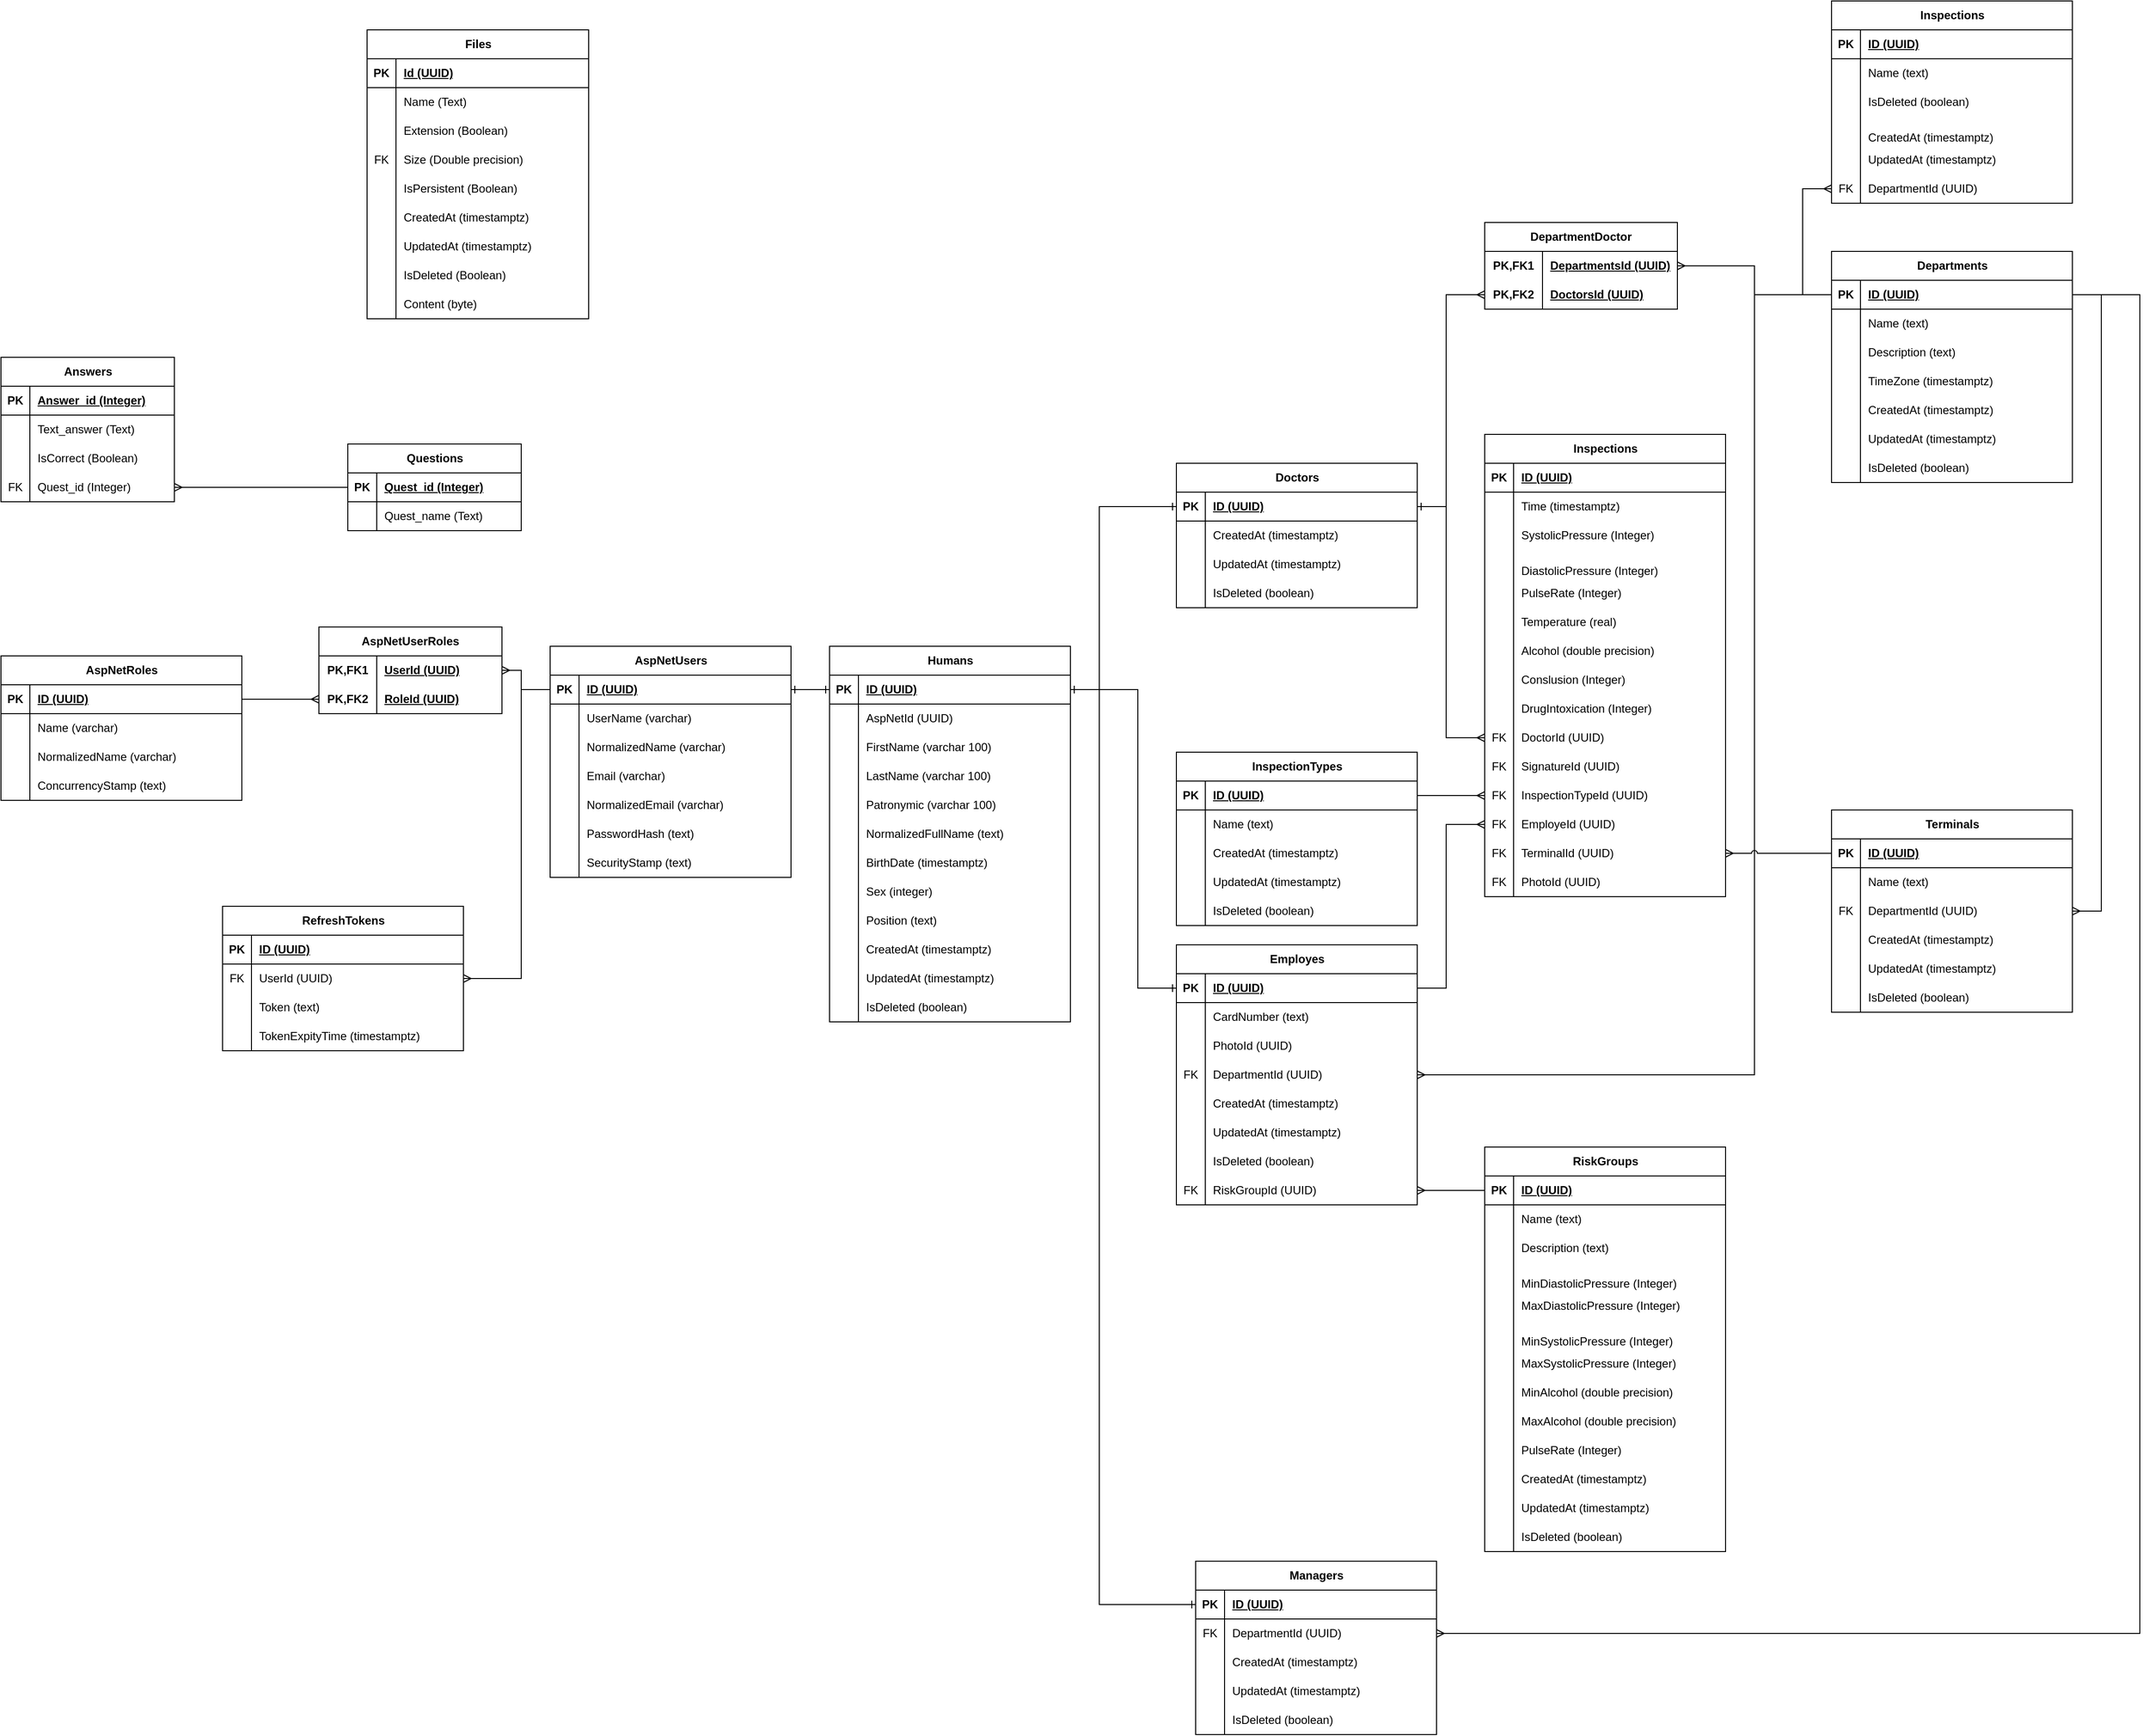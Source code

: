 <mxfile version="23.1.2" type="github">
  <diagram name="Page-1" id="2ca16b54-16f6-2749-3443-fa8db7711227">
    <mxGraphModel dx="819" dy="1302" grid="1" gridSize="10" guides="1" tooltips="1" connect="1" arrows="1" fold="1" page="1" pageScale="1" pageWidth="1100" pageHeight="850" background="none" math="0" shadow="0">
      <root>
        <mxCell id="0" />
        <mxCell id="1" parent="0" />
        <mxCell id="iWBj12h12GyzRsTubLnX-1" value="Answers" style="shape=table;startSize=30;container=1;collapsible=1;childLayout=tableLayout;fixedRows=1;rowLines=0;fontStyle=1;align=center;resizeLast=1;html=1;" parent="1" vertex="1">
          <mxGeometry x="300" y="150" width="180" height="150" as="geometry" />
        </mxCell>
        <mxCell id="iWBj12h12GyzRsTubLnX-2" value="" style="shape=tableRow;horizontal=0;startSize=0;swimlaneHead=0;swimlaneBody=0;fillColor=none;collapsible=0;dropTarget=0;points=[[0,0.5],[1,0.5]];portConstraint=eastwest;top=0;left=0;right=0;bottom=1;" parent="iWBj12h12GyzRsTubLnX-1" vertex="1">
          <mxGeometry y="30" width="180" height="30" as="geometry" />
        </mxCell>
        <mxCell id="iWBj12h12GyzRsTubLnX-3" value="PK" style="shape=partialRectangle;connectable=0;fillColor=none;top=0;left=0;bottom=0;right=0;fontStyle=1;overflow=hidden;whiteSpace=wrap;html=1;" parent="iWBj12h12GyzRsTubLnX-2" vertex="1">
          <mxGeometry width="30" height="30" as="geometry">
            <mxRectangle width="30" height="30" as="alternateBounds" />
          </mxGeometry>
        </mxCell>
        <mxCell id="iWBj12h12GyzRsTubLnX-4" value="Answer_id (Integer)" style="shape=partialRectangle;connectable=0;fillColor=none;top=0;left=0;bottom=0;right=0;align=left;spacingLeft=6;fontStyle=5;overflow=hidden;whiteSpace=wrap;html=1;" parent="iWBj12h12GyzRsTubLnX-2" vertex="1">
          <mxGeometry x="30" width="150" height="30" as="geometry">
            <mxRectangle width="150" height="30" as="alternateBounds" />
          </mxGeometry>
        </mxCell>
        <mxCell id="iWBj12h12GyzRsTubLnX-5" value="" style="shape=tableRow;horizontal=0;startSize=0;swimlaneHead=0;swimlaneBody=0;fillColor=none;collapsible=0;dropTarget=0;points=[[0,0.5],[1,0.5]];portConstraint=eastwest;top=0;left=0;right=0;bottom=0;" parent="iWBj12h12GyzRsTubLnX-1" vertex="1">
          <mxGeometry y="60" width="180" height="30" as="geometry" />
        </mxCell>
        <mxCell id="iWBj12h12GyzRsTubLnX-6" value="" style="shape=partialRectangle;connectable=0;fillColor=none;top=0;left=0;bottom=0;right=0;editable=1;overflow=hidden;whiteSpace=wrap;html=1;" parent="iWBj12h12GyzRsTubLnX-5" vertex="1">
          <mxGeometry width="30" height="30" as="geometry">
            <mxRectangle width="30" height="30" as="alternateBounds" />
          </mxGeometry>
        </mxCell>
        <mxCell id="iWBj12h12GyzRsTubLnX-7" value="Text_answer (Text)" style="shape=partialRectangle;connectable=0;fillColor=none;top=0;left=0;bottom=0;right=0;align=left;spacingLeft=6;overflow=hidden;whiteSpace=wrap;html=1;" parent="iWBj12h12GyzRsTubLnX-5" vertex="1">
          <mxGeometry x="30" width="150" height="30" as="geometry">
            <mxRectangle width="150" height="30" as="alternateBounds" />
          </mxGeometry>
        </mxCell>
        <mxCell id="iWBj12h12GyzRsTubLnX-8" value="" style="shape=tableRow;horizontal=0;startSize=0;swimlaneHead=0;swimlaneBody=0;fillColor=none;collapsible=0;dropTarget=0;points=[[0,0.5],[1,0.5]];portConstraint=eastwest;top=0;left=0;right=0;bottom=0;" parent="iWBj12h12GyzRsTubLnX-1" vertex="1">
          <mxGeometry y="90" width="180" height="30" as="geometry" />
        </mxCell>
        <mxCell id="iWBj12h12GyzRsTubLnX-9" value="" style="shape=partialRectangle;connectable=0;fillColor=none;top=0;left=0;bottom=0;right=0;editable=1;overflow=hidden;whiteSpace=wrap;html=1;" parent="iWBj12h12GyzRsTubLnX-8" vertex="1">
          <mxGeometry width="30" height="30" as="geometry">
            <mxRectangle width="30" height="30" as="alternateBounds" />
          </mxGeometry>
        </mxCell>
        <mxCell id="iWBj12h12GyzRsTubLnX-10" value="IsCorrect (Boolean)" style="shape=partialRectangle;connectable=0;fillColor=none;top=0;left=0;bottom=0;right=0;align=left;spacingLeft=6;overflow=hidden;whiteSpace=wrap;html=1;" parent="iWBj12h12GyzRsTubLnX-8" vertex="1">
          <mxGeometry x="30" width="150" height="30" as="geometry">
            <mxRectangle width="150" height="30" as="alternateBounds" />
          </mxGeometry>
        </mxCell>
        <mxCell id="iWBj12h12GyzRsTubLnX-11" value="" style="shape=tableRow;horizontal=0;startSize=0;swimlaneHead=0;swimlaneBody=0;fillColor=none;collapsible=0;dropTarget=0;points=[[0,0.5],[1,0.5]];portConstraint=eastwest;top=0;left=0;right=0;bottom=0;" parent="iWBj12h12GyzRsTubLnX-1" vertex="1">
          <mxGeometry y="120" width="180" height="30" as="geometry" />
        </mxCell>
        <mxCell id="iWBj12h12GyzRsTubLnX-12" value="FK" style="shape=partialRectangle;connectable=0;fillColor=none;top=0;left=0;bottom=0;right=0;editable=1;overflow=hidden;whiteSpace=wrap;html=1;" parent="iWBj12h12GyzRsTubLnX-11" vertex="1">
          <mxGeometry width="30" height="30" as="geometry">
            <mxRectangle width="30" height="30" as="alternateBounds" />
          </mxGeometry>
        </mxCell>
        <mxCell id="iWBj12h12GyzRsTubLnX-13" value="Quest_id (Integer)" style="shape=partialRectangle;connectable=0;fillColor=none;top=0;left=0;bottom=0;right=0;align=left;spacingLeft=6;overflow=hidden;whiteSpace=wrap;html=1;" parent="iWBj12h12GyzRsTubLnX-11" vertex="1">
          <mxGeometry x="30" width="150" height="30" as="geometry">
            <mxRectangle width="150" height="30" as="alternateBounds" />
          </mxGeometry>
        </mxCell>
        <mxCell id="iWBj12h12GyzRsTubLnX-40" value="Questions" style="shape=table;startSize=30;container=1;collapsible=1;childLayout=tableLayout;fixedRows=1;rowLines=0;fontStyle=1;align=center;resizeLast=1;html=1;" parent="1" vertex="1">
          <mxGeometry x="660" y="240" width="180" height="90" as="geometry" />
        </mxCell>
        <mxCell id="iWBj12h12GyzRsTubLnX-41" value="" style="shape=tableRow;horizontal=0;startSize=0;swimlaneHead=0;swimlaneBody=0;fillColor=none;collapsible=0;dropTarget=0;points=[[0,0.5],[1,0.5]];portConstraint=eastwest;top=0;left=0;right=0;bottom=1;" parent="iWBj12h12GyzRsTubLnX-40" vertex="1">
          <mxGeometry y="30" width="180" height="30" as="geometry" />
        </mxCell>
        <mxCell id="iWBj12h12GyzRsTubLnX-42" value="PK" style="shape=partialRectangle;connectable=0;fillColor=none;top=0;left=0;bottom=0;right=0;fontStyle=1;overflow=hidden;whiteSpace=wrap;html=1;" parent="iWBj12h12GyzRsTubLnX-41" vertex="1">
          <mxGeometry width="30" height="30" as="geometry">
            <mxRectangle width="30" height="30" as="alternateBounds" />
          </mxGeometry>
        </mxCell>
        <mxCell id="iWBj12h12GyzRsTubLnX-43" value="Quest_id (Integer)" style="shape=partialRectangle;connectable=0;fillColor=none;top=0;left=0;bottom=0;right=0;align=left;spacingLeft=6;fontStyle=5;overflow=hidden;whiteSpace=wrap;html=1;" parent="iWBj12h12GyzRsTubLnX-41" vertex="1">
          <mxGeometry x="30" width="150" height="30" as="geometry">
            <mxRectangle width="150" height="30" as="alternateBounds" />
          </mxGeometry>
        </mxCell>
        <mxCell id="iWBj12h12GyzRsTubLnX-44" value="" style="shape=tableRow;horizontal=0;startSize=0;swimlaneHead=0;swimlaneBody=0;fillColor=none;collapsible=0;dropTarget=0;points=[[0,0.5],[1,0.5]];portConstraint=eastwest;top=0;left=0;right=0;bottom=0;" parent="iWBj12h12GyzRsTubLnX-40" vertex="1">
          <mxGeometry y="60" width="180" height="30" as="geometry" />
        </mxCell>
        <mxCell id="iWBj12h12GyzRsTubLnX-45" value="" style="shape=partialRectangle;connectable=0;fillColor=none;top=0;left=0;bottom=0;right=0;editable=1;overflow=hidden;whiteSpace=wrap;html=1;" parent="iWBj12h12GyzRsTubLnX-44" vertex="1">
          <mxGeometry width="30" height="30" as="geometry">
            <mxRectangle width="30" height="30" as="alternateBounds" />
          </mxGeometry>
        </mxCell>
        <mxCell id="iWBj12h12GyzRsTubLnX-46" value="Quest_name (Text)" style="shape=partialRectangle;connectable=0;fillColor=none;top=0;left=0;bottom=0;right=0;align=left;spacingLeft=6;overflow=hidden;whiteSpace=wrap;html=1;" parent="iWBj12h12GyzRsTubLnX-44" vertex="1">
          <mxGeometry x="30" width="150" height="30" as="geometry">
            <mxRectangle width="150" height="30" as="alternateBounds" />
          </mxGeometry>
        </mxCell>
        <mxCell id="iWBj12h12GyzRsTubLnX-53" value="" style="endArrow=none;html=1;rounded=0;entryX=0;entryY=0.5;entryDx=0;entryDy=0;exitX=1;exitY=0.5;exitDx=0;exitDy=0;edgeStyle=orthogonalEdgeStyle;startArrow=ERmany;startFill=0;" parent="1" source="iWBj12h12GyzRsTubLnX-11" target="iWBj12h12GyzRsTubLnX-41" edge="1">
          <mxGeometry width="50" height="50" relative="1" as="geometry">
            <mxPoint x="660" y="100" as="sourcePoint" />
            <mxPoint x="710" y="50" as="targetPoint" />
          </mxGeometry>
        </mxCell>
        <mxCell id="iWBj12h12GyzRsTubLnX-54" value="AspNetRoles" style="shape=table;startSize=30;container=1;collapsible=1;childLayout=tableLayout;fixedRows=1;rowLines=0;fontStyle=1;align=center;resizeLast=1;html=1;" parent="1" vertex="1">
          <mxGeometry x="300" y="460" width="250" height="150" as="geometry" />
        </mxCell>
        <mxCell id="iWBj12h12GyzRsTubLnX-55" value="" style="shape=tableRow;horizontal=0;startSize=0;swimlaneHead=0;swimlaneBody=0;fillColor=none;collapsible=0;dropTarget=0;points=[[0,0.5],[1,0.5]];portConstraint=eastwest;top=0;left=0;right=0;bottom=1;" parent="iWBj12h12GyzRsTubLnX-54" vertex="1">
          <mxGeometry y="30" width="250" height="30" as="geometry" />
        </mxCell>
        <mxCell id="iWBj12h12GyzRsTubLnX-56" value="PK" style="shape=partialRectangle;connectable=0;fillColor=none;top=0;left=0;bottom=0;right=0;fontStyle=1;overflow=hidden;whiteSpace=wrap;html=1;" parent="iWBj12h12GyzRsTubLnX-55" vertex="1">
          <mxGeometry width="30" height="30" as="geometry">
            <mxRectangle width="30" height="30" as="alternateBounds" />
          </mxGeometry>
        </mxCell>
        <mxCell id="iWBj12h12GyzRsTubLnX-57" value="ID (UUID)" style="shape=partialRectangle;connectable=0;fillColor=none;top=0;left=0;bottom=0;right=0;align=left;spacingLeft=6;fontStyle=5;overflow=hidden;whiteSpace=wrap;html=1;" parent="iWBj12h12GyzRsTubLnX-55" vertex="1">
          <mxGeometry x="30" width="220" height="30" as="geometry">
            <mxRectangle width="220" height="30" as="alternateBounds" />
          </mxGeometry>
        </mxCell>
        <mxCell id="iWBj12h12GyzRsTubLnX-58" value="" style="shape=tableRow;horizontal=0;startSize=0;swimlaneHead=0;swimlaneBody=0;fillColor=none;collapsible=0;dropTarget=0;points=[[0,0.5],[1,0.5]];portConstraint=eastwest;top=0;left=0;right=0;bottom=0;" parent="iWBj12h12GyzRsTubLnX-54" vertex="1">
          <mxGeometry y="60" width="250" height="30" as="geometry" />
        </mxCell>
        <mxCell id="iWBj12h12GyzRsTubLnX-59" value="" style="shape=partialRectangle;connectable=0;fillColor=none;top=0;left=0;bottom=0;right=0;editable=1;overflow=hidden;whiteSpace=wrap;html=1;" parent="iWBj12h12GyzRsTubLnX-58" vertex="1">
          <mxGeometry width="30" height="30" as="geometry">
            <mxRectangle width="30" height="30" as="alternateBounds" />
          </mxGeometry>
        </mxCell>
        <mxCell id="iWBj12h12GyzRsTubLnX-60" value="Name (varchar)" style="shape=partialRectangle;connectable=0;fillColor=none;top=0;left=0;bottom=0;right=0;align=left;spacingLeft=6;overflow=hidden;whiteSpace=wrap;html=1;" parent="iWBj12h12GyzRsTubLnX-58" vertex="1">
          <mxGeometry x="30" width="220" height="30" as="geometry">
            <mxRectangle width="220" height="30" as="alternateBounds" />
          </mxGeometry>
        </mxCell>
        <mxCell id="iWBj12h12GyzRsTubLnX-61" value="" style="shape=tableRow;horizontal=0;startSize=0;swimlaneHead=0;swimlaneBody=0;fillColor=none;collapsible=0;dropTarget=0;points=[[0,0.5],[1,0.5]];portConstraint=eastwest;top=0;left=0;right=0;bottom=0;" parent="iWBj12h12GyzRsTubLnX-54" vertex="1">
          <mxGeometry y="90" width="250" height="30" as="geometry" />
        </mxCell>
        <mxCell id="iWBj12h12GyzRsTubLnX-62" value="" style="shape=partialRectangle;connectable=0;fillColor=none;top=0;left=0;bottom=0;right=0;editable=1;overflow=hidden;whiteSpace=wrap;html=1;" parent="iWBj12h12GyzRsTubLnX-61" vertex="1">
          <mxGeometry width="30" height="30" as="geometry">
            <mxRectangle width="30" height="30" as="alternateBounds" />
          </mxGeometry>
        </mxCell>
        <mxCell id="iWBj12h12GyzRsTubLnX-63" value="NormalizedName (varchar)" style="shape=partialRectangle;connectable=0;fillColor=none;top=0;left=0;bottom=0;right=0;align=left;spacingLeft=6;overflow=hidden;whiteSpace=wrap;html=1;" parent="iWBj12h12GyzRsTubLnX-61" vertex="1">
          <mxGeometry x="30" width="220" height="30" as="geometry">
            <mxRectangle width="220" height="30" as="alternateBounds" />
          </mxGeometry>
        </mxCell>
        <mxCell id="iWBj12h12GyzRsTubLnX-64" value="" style="shape=tableRow;horizontal=0;startSize=0;swimlaneHead=0;swimlaneBody=0;fillColor=none;collapsible=0;dropTarget=0;points=[[0,0.5],[1,0.5]];portConstraint=eastwest;top=0;left=0;right=0;bottom=0;" parent="iWBj12h12GyzRsTubLnX-54" vertex="1">
          <mxGeometry y="120" width="250" height="30" as="geometry" />
        </mxCell>
        <mxCell id="iWBj12h12GyzRsTubLnX-65" value="" style="shape=partialRectangle;connectable=0;fillColor=none;top=0;left=0;bottom=0;right=0;editable=1;overflow=hidden;whiteSpace=wrap;html=1;" parent="iWBj12h12GyzRsTubLnX-64" vertex="1">
          <mxGeometry width="30" height="30" as="geometry">
            <mxRectangle width="30" height="30" as="alternateBounds" />
          </mxGeometry>
        </mxCell>
        <mxCell id="iWBj12h12GyzRsTubLnX-66" value="ConcurrencyStamp (text)" style="shape=partialRectangle;connectable=0;fillColor=none;top=0;left=0;bottom=0;right=0;align=left;spacingLeft=6;overflow=hidden;whiteSpace=wrap;html=1;" parent="iWBj12h12GyzRsTubLnX-64" vertex="1">
          <mxGeometry x="30" width="220" height="30" as="geometry">
            <mxRectangle width="220" height="30" as="alternateBounds" />
          </mxGeometry>
        </mxCell>
        <mxCell id="iWBj12h12GyzRsTubLnX-67" value="AspNetUsers" style="shape=table;startSize=30;container=1;collapsible=1;childLayout=tableLayout;fixedRows=1;rowLines=0;fontStyle=1;align=center;resizeLast=1;html=1;" parent="1" vertex="1">
          <mxGeometry x="870" y="450" width="250" height="240" as="geometry" />
        </mxCell>
        <mxCell id="iWBj12h12GyzRsTubLnX-68" value="" style="shape=tableRow;horizontal=0;startSize=0;swimlaneHead=0;swimlaneBody=0;fillColor=none;collapsible=0;dropTarget=0;points=[[0,0.5],[1,0.5]];portConstraint=eastwest;top=0;left=0;right=0;bottom=1;" parent="iWBj12h12GyzRsTubLnX-67" vertex="1">
          <mxGeometry y="30" width="250" height="30" as="geometry" />
        </mxCell>
        <mxCell id="iWBj12h12GyzRsTubLnX-69" value="PK" style="shape=partialRectangle;connectable=0;fillColor=none;top=0;left=0;bottom=0;right=0;fontStyle=1;overflow=hidden;whiteSpace=wrap;html=1;" parent="iWBj12h12GyzRsTubLnX-68" vertex="1">
          <mxGeometry width="30" height="30" as="geometry">
            <mxRectangle width="30" height="30" as="alternateBounds" />
          </mxGeometry>
        </mxCell>
        <mxCell id="iWBj12h12GyzRsTubLnX-70" value="ID (UUID)" style="shape=partialRectangle;connectable=0;fillColor=none;top=0;left=0;bottom=0;right=0;align=left;spacingLeft=6;fontStyle=5;overflow=hidden;whiteSpace=wrap;html=1;" parent="iWBj12h12GyzRsTubLnX-68" vertex="1">
          <mxGeometry x="30" width="220" height="30" as="geometry">
            <mxRectangle width="220" height="30" as="alternateBounds" />
          </mxGeometry>
        </mxCell>
        <mxCell id="iWBj12h12GyzRsTubLnX-71" value="" style="shape=tableRow;horizontal=0;startSize=0;swimlaneHead=0;swimlaneBody=0;fillColor=none;collapsible=0;dropTarget=0;points=[[0,0.5],[1,0.5]];portConstraint=eastwest;top=0;left=0;right=0;bottom=0;" parent="iWBj12h12GyzRsTubLnX-67" vertex="1">
          <mxGeometry y="60" width="250" height="30" as="geometry" />
        </mxCell>
        <mxCell id="iWBj12h12GyzRsTubLnX-72" value="" style="shape=partialRectangle;connectable=0;fillColor=none;top=0;left=0;bottom=0;right=0;editable=1;overflow=hidden;whiteSpace=wrap;html=1;" parent="iWBj12h12GyzRsTubLnX-71" vertex="1">
          <mxGeometry width="30" height="30" as="geometry">
            <mxRectangle width="30" height="30" as="alternateBounds" />
          </mxGeometry>
        </mxCell>
        <mxCell id="iWBj12h12GyzRsTubLnX-73" value="UserName (varchar)" style="shape=partialRectangle;connectable=0;fillColor=none;top=0;left=0;bottom=0;right=0;align=left;spacingLeft=6;overflow=hidden;whiteSpace=wrap;html=1;" parent="iWBj12h12GyzRsTubLnX-71" vertex="1">
          <mxGeometry x="30" width="220" height="30" as="geometry">
            <mxRectangle width="220" height="30" as="alternateBounds" />
          </mxGeometry>
        </mxCell>
        <mxCell id="iWBj12h12GyzRsTubLnX-74" value="" style="shape=tableRow;horizontal=0;startSize=0;swimlaneHead=0;swimlaneBody=0;fillColor=none;collapsible=0;dropTarget=0;points=[[0,0.5],[1,0.5]];portConstraint=eastwest;top=0;left=0;right=0;bottom=0;" parent="iWBj12h12GyzRsTubLnX-67" vertex="1">
          <mxGeometry y="90" width="250" height="30" as="geometry" />
        </mxCell>
        <mxCell id="iWBj12h12GyzRsTubLnX-75" value="" style="shape=partialRectangle;connectable=0;fillColor=none;top=0;left=0;bottom=0;right=0;editable=1;overflow=hidden;whiteSpace=wrap;html=1;" parent="iWBj12h12GyzRsTubLnX-74" vertex="1">
          <mxGeometry width="30" height="30" as="geometry">
            <mxRectangle width="30" height="30" as="alternateBounds" />
          </mxGeometry>
        </mxCell>
        <mxCell id="iWBj12h12GyzRsTubLnX-76" value="NormalizedName (varchar)" style="shape=partialRectangle;connectable=0;fillColor=none;top=0;left=0;bottom=0;right=0;align=left;spacingLeft=6;overflow=hidden;whiteSpace=wrap;html=1;" parent="iWBj12h12GyzRsTubLnX-74" vertex="1">
          <mxGeometry x="30" width="220" height="30" as="geometry">
            <mxRectangle width="220" height="30" as="alternateBounds" />
          </mxGeometry>
        </mxCell>
        <mxCell id="iWBj12h12GyzRsTubLnX-77" value="" style="shape=tableRow;horizontal=0;startSize=0;swimlaneHead=0;swimlaneBody=0;fillColor=none;collapsible=0;dropTarget=0;points=[[0,0.5],[1,0.5]];portConstraint=eastwest;top=0;left=0;right=0;bottom=0;" parent="iWBj12h12GyzRsTubLnX-67" vertex="1">
          <mxGeometry y="120" width="250" height="30" as="geometry" />
        </mxCell>
        <mxCell id="iWBj12h12GyzRsTubLnX-78" value="" style="shape=partialRectangle;connectable=0;fillColor=none;top=0;left=0;bottom=0;right=0;editable=1;overflow=hidden;whiteSpace=wrap;html=1;" parent="iWBj12h12GyzRsTubLnX-77" vertex="1">
          <mxGeometry width="30" height="30" as="geometry">
            <mxRectangle width="30" height="30" as="alternateBounds" />
          </mxGeometry>
        </mxCell>
        <mxCell id="iWBj12h12GyzRsTubLnX-79" value="Email (varchar)" style="shape=partialRectangle;connectable=0;fillColor=none;top=0;left=0;bottom=0;right=0;align=left;spacingLeft=6;overflow=hidden;whiteSpace=wrap;html=1;" parent="iWBj12h12GyzRsTubLnX-77" vertex="1">
          <mxGeometry x="30" width="220" height="30" as="geometry">
            <mxRectangle width="220" height="30" as="alternateBounds" />
          </mxGeometry>
        </mxCell>
        <mxCell id="iWBj12h12GyzRsTubLnX-80" style="shape=tableRow;horizontal=0;startSize=0;swimlaneHead=0;swimlaneBody=0;fillColor=none;collapsible=0;dropTarget=0;points=[[0,0.5],[1,0.5]];portConstraint=eastwest;top=0;left=0;right=0;bottom=0;" parent="iWBj12h12GyzRsTubLnX-67" vertex="1">
          <mxGeometry y="150" width="250" height="30" as="geometry" />
        </mxCell>
        <mxCell id="iWBj12h12GyzRsTubLnX-81" style="shape=partialRectangle;connectable=0;fillColor=none;top=0;left=0;bottom=0;right=0;editable=1;overflow=hidden;whiteSpace=wrap;html=1;" parent="iWBj12h12GyzRsTubLnX-80" vertex="1">
          <mxGeometry width="30" height="30" as="geometry">
            <mxRectangle width="30" height="30" as="alternateBounds" />
          </mxGeometry>
        </mxCell>
        <mxCell id="iWBj12h12GyzRsTubLnX-82" value="NormalizedEmail (varchar)" style="shape=partialRectangle;connectable=0;fillColor=none;top=0;left=0;bottom=0;right=0;align=left;spacingLeft=6;overflow=hidden;whiteSpace=wrap;html=1;" parent="iWBj12h12GyzRsTubLnX-80" vertex="1">
          <mxGeometry x="30" width="220" height="30" as="geometry">
            <mxRectangle width="220" height="30" as="alternateBounds" />
          </mxGeometry>
        </mxCell>
        <mxCell id="iWBj12h12GyzRsTubLnX-83" style="shape=tableRow;horizontal=0;startSize=0;swimlaneHead=0;swimlaneBody=0;fillColor=none;collapsible=0;dropTarget=0;points=[[0,0.5],[1,0.5]];portConstraint=eastwest;top=0;left=0;right=0;bottom=0;" parent="iWBj12h12GyzRsTubLnX-67" vertex="1">
          <mxGeometry y="180" width="250" height="30" as="geometry" />
        </mxCell>
        <mxCell id="iWBj12h12GyzRsTubLnX-84" style="shape=partialRectangle;connectable=0;fillColor=none;top=0;left=0;bottom=0;right=0;editable=1;overflow=hidden;whiteSpace=wrap;html=1;" parent="iWBj12h12GyzRsTubLnX-83" vertex="1">
          <mxGeometry width="30" height="30" as="geometry">
            <mxRectangle width="30" height="30" as="alternateBounds" />
          </mxGeometry>
        </mxCell>
        <mxCell id="iWBj12h12GyzRsTubLnX-85" value="PasswordHash (text)" style="shape=partialRectangle;connectable=0;fillColor=none;top=0;left=0;bottom=0;right=0;align=left;spacingLeft=6;overflow=hidden;whiteSpace=wrap;html=1;" parent="iWBj12h12GyzRsTubLnX-83" vertex="1">
          <mxGeometry x="30" width="220" height="30" as="geometry">
            <mxRectangle width="220" height="30" as="alternateBounds" />
          </mxGeometry>
        </mxCell>
        <mxCell id="iWBj12h12GyzRsTubLnX-86" style="shape=tableRow;horizontal=0;startSize=0;swimlaneHead=0;swimlaneBody=0;fillColor=none;collapsible=0;dropTarget=0;points=[[0,0.5],[1,0.5]];portConstraint=eastwest;top=0;left=0;right=0;bottom=0;" parent="iWBj12h12GyzRsTubLnX-67" vertex="1">
          <mxGeometry y="210" width="250" height="30" as="geometry" />
        </mxCell>
        <mxCell id="iWBj12h12GyzRsTubLnX-87" style="shape=partialRectangle;connectable=0;fillColor=none;top=0;left=0;bottom=0;right=0;editable=1;overflow=hidden;whiteSpace=wrap;html=1;" parent="iWBj12h12GyzRsTubLnX-86" vertex="1">
          <mxGeometry width="30" height="30" as="geometry">
            <mxRectangle width="30" height="30" as="alternateBounds" />
          </mxGeometry>
        </mxCell>
        <mxCell id="iWBj12h12GyzRsTubLnX-88" value="SecurityStamp (text)" style="shape=partialRectangle;connectable=0;fillColor=none;top=0;left=0;bottom=0;right=0;align=left;spacingLeft=6;overflow=hidden;whiteSpace=wrap;html=1;" parent="iWBj12h12GyzRsTubLnX-86" vertex="1">
          <mxGeometry x="30" width="220" height="30" as="geometry">
            <mxRectangle width="220" height="30" as="alternateBounds" />
          </mxGeometry>
        </mxCell>
        <mxCell id="iWBj12h12GyzRsTubLnX-117" value="AspNetUserRoles" style="shape=table;startSize=30;container=1;collapsible=1;childLayout=tableLayout;fixedRows=1;rowLines=0;fontStyle=1;align=center;resizeLast=1;html=1;whiteSpace=wrap;" parent="1" vertex="1">
          <mxGeometry x="630" y="430" width="190" height="90" as="geometry" />
        </mxCell>
        <mxCell id="iWBj12h12GyzRsTubLnX-118" value="" style="shape=tableRow;horizontal=0;startSize=0;swimlaneHead=0;swimlaneBody=0;fillColor=none;collapsible=0;dropTarget=0;points=[[0,0.5],[1,0.5]];portConstraint=eastwest;top=0;left=0;right=0;bottom=0;html=1;" parent="iWBj12h12GyzRsTubLnX-117" vertex="1">
          <mxGeometry y="30" width="190" height="30" as="geometry" />
        </mxCell>
        <mxCell id="iWBj12h12GyzRsTubLnX-119" value="PK,FK1" style="shape=partialRectangle;connectable=0;fillColor=none;top=0;left=0;bottom=0;right=0;fontStyle=1;overflow=hidden;html=1;whiteSpace=wrap;" parent="iWBj12h12GyzRsTubLnX-118" vertex="1">
          <mxGeometry width="60" height="30" as="geometry">
            <mxRectangle width="60" height="30" as="alternateBounds" />
          </mxGeometry>
        </mxCell>
        <mxCell id="iWBj12h12GyzRsTubLnX-120" value="UserId (UUID)" style="shape=partialRectangle;connectable=0;fillColor=none;top=0;left=0;bottom=0;right=0;align=left;spacingLeft=6;fontStyle=5;overflow=hidden;html=1;whiteSpace=wrap;" parent="iWBj12h12GyzRsTubLnX-118" vertex="1">
          <mxGeometry x="60" width="130" height="30" as="geometry">
            <mxRectangle width="130" height="30" as="alternateBounds" />
          </mxGeometry>
        </mxCell>
        <mxCell id="iWBj12h12GyzRsTubLnX-121" value="" style="shape=tableRow;horizontal=0;startSize=0;swimlaneHead=0;swimlaneBody=0;fillColor=none;collapsible=0;dropTarget=0;points=[[0,0.5],[1,0.5]];portConstraint=eastwest;top=0;left=0;right=0;bottom=1;html=1;" parent="iWBj12h12GyzRsTubLnX-117" vertex="1">
          <mxGeometry y="60" width="190" height="30" as="geometry" />
        </mxCell>
        <mxCell id="iWBj12h12GyzRsTubLnX-122" value="PK,FK2" style="shape=partialRectangle;connectable=0;fillColor=none;top=0;left=0;bottom=0;right=0;fontStyle=1;overflow=hidden;html=1;whiteSpace=wrap;" parent="iWBj12h12GyzRsTubLnX-121" vertex="1">
          <mxGeometry width="60" height="30" as="geometry">
            <mxRectangle width="60" height="30" as="alternateBounds" />
          </mxGeometry>
        </mxCell>
        <mxCell id="iWBj12h12GyzRsTubLnX-123" value="RoleId (UUID)" style="shape=partialRectangle;connectable=0;fillColor=none;top=0;left=0;bottom=0;right=0;align=left;spacingLeft=6;fontStyle=5;overflow=hidden;html=1;whiteSpace=wrap;" parent="iWBj12h12GyzRsTubLnX-121" vertex="1">
          <mxGeometry x="60" width="130" height="30" as="geometry">
            <mxRectangle width="130" height="30" as="alternateBounds" />
          </mxGeometry>
        </mxCell>
        <mxCell id="iWBj12h12GyzRsTubLnX-130" value="" style="endArrow=none;html=1;rounded=0;entryX=0;entryY=0.5;entryDx=0;entryDy=0;exitX=1;exitY=0.5;exitDx=0;exitDy=0;startArrow=ERmany;startFill=0;edgeStyle=orthogonalEdgeStyle;" parent="1" source="iWBj12h12GyzRsTubLnX-118" target="iWBj12h12GyzRsTubLnX-68" edge="1">
          <mxGeometry width="50" height="50" relative="1" as="geometry">
            <mxPoint x="950" y="400" as="sourcePoint" />
            <mxPoint x="1000" y="350" as="targetPoint" />
            <Array as="points">
              <mxPoint x="840" y="475" />
              <mxPoint x="840" y="495" />
            </Array>
          </mxGeometry>
        </mxCell>
        <mxCell id="iWBj12h12GyzRsTubLnX-131" value="" style="endArrow=ERmany;html=1;rounded=0;exitX=1;exitY=0.5;exitDx=0;exitDy=0;entryX=0;entryY=0.5;entryDx=0;entryDy=0;startArrow=none;startFill=0;edgeStyle=orthogonalEdgeStyle;endFill=0;" parent="1" source="iWBj12h12GyzRsTubLnX-55" target="iWBj12h12GyzRsTubLnX-121" edge="1">
          <mxGeometry width="50" height="50" relative="1" as="geometry">
            <mxPoint x="660" y="700" as="sourcePoint" />
            <mxPoint x="710" y="650" as="targetPoint" />
          </mxGeometry>
        </mxCell>
        <mxCell id="iWBj12h12GyzRsTubLnX-132" value="Humans" style="shape=table;startSize=30;container=1;collapsible=1;childLayout=tableLayout;fixedRows=1;rowLines=0;fontStyle=1;align=center;resizeLast=1;html=1;" parent="1" vertex="1">
          <mxGeometry x="1160" y="450" width="250" height="390" as="geometry" />
        </mxCell>
        <mxCell id="iWBj12h12GyzRsTubLnX-133" value="" style="shape=tableRow;horizontal=0;startSize=0;swimlaneHead=0;swimlaneBody=0;fillColor=none;collapsible=0;dropTarget=0;points=[[0,0.5],[1,0.5]];portConstraint=eastwest;top=0;left=0;right=0;bottom=1;" parent="iWBj12h12GyzRsTubLnX-132" vertex="1">
          <mxGeometry y="30" width="250" height="30" as="geometry" />
        </mxCell>
        <mxCell id="iWBj12h12GyzRsTubLnX-134" value="PK" style="shape=partialRectangle;connectable=0;fillColor=none;top=0;left=0;bottom=0;right=0;fontStyle=1;overflow=hidden;whiteSpace=wrap;html=1;" parent="iWBj12h12GyzRsTubLnX-133" vertex="1">
          <mxGeometry width="30" height="30" as="geometry">
            <mxRectangle width="30" height="30" as="alternateBounds" />
          </mxGeometry>
        </mxCell>
        <mxCell id="iWBj12h12GyzRsTubLnX-135" value="ID (UUID)" style="shape=partialRectangle;connectable=0;fillColor=none;top=0;left=0;bottom=0;right=0;align=left;spacingLeft=6;fontStyle=5;overflow=hidden;whiteSpace=wrap;html=1;" parent="iWBj12h12GyzRsTubLnX-133" vertex="1">
          <mxGeometry x="30" width="220" height="30" as="geometry">
            <mxRectangle width="220" height="30" as="alternateBounds" />
          </mxGeometry>
        </mxCell>
        <mxCell id="iWBj12h12GyzRsTubLnX-136" value="" style="shape=tableRow;horizontal=0;startSize=0;swimlaneHead=0;swimlaneBody=0;fillColor=none;collapsible=0;dropTarget=0;points=[[0,0.5],[1,0.5]];portConstraint=eastwest;top=0;left=0;right=0;bottom=0;" parent="iWBj12h12GyzRsTubLnX-132" vertex="1">
          <mxGeometry y="60" width="250" height="30" as="geometry" />
        </mxCell>
        <mxCell id="iWBj12h12GyzRsTubLnX-137" value="" style="shape=partialRectangle;connectable=0;fillColor=none;top=0;left=0;bottom=0;right=0;editable=1;overflow=hidden;whiteSpace=wrap;html=1;" parent="iWBj12h12GyzRsTubLnX-136" vertex="1">
          <mxGeometry width="30" height="30" as="geometry">
            <mxRectangle width="30" height="30" as="alternateBounds" />
          </mxGeometry>
        </mxCell>
        <mxCell id="iWBj12h12GyzRsTubLnX-138" value="AspNetId (UUID)" style="shape=partialRectangle;connectable=0;fillColor=none;top=0;left=0;bottom=0;right=0;align=left;spacingLeft=6;overflow=hidden;whiteSpace=wrap;html=1;" parent="iWBj12h12GyzRsTubLnX-136" vertex="1">
          <mxGeometry x="30" width="220" height="30" as="geometry">
            <mxRectangle width="220" height="30" as="alternateBounds" />
          </mxGeometry>
        </mxCell>
        <mxCell id="iWBj12h12GyzRsTubLnX-139" value="" style="shape=tableRow;horizontal=0;startSize=0;swimlaneHead=0;swimlaneBody=0;fillColor=none;collapsible=0;dropTarget=0;points=[[0,0.5],[1,0.5]];portConstraint=eastwest;top=0;left=0;right=0;bottom=0;" parent="iWBj12h12GyzRsTubLnX-132" vertex="1">
          <mxGeometry y="90" width="250" height="30" as="geometry" />
        </mxCell>
        <mxCell id="iWBj12h12GyzRsTubLnX-140" value="" style="shape=partialRectangle;connectable=0;fillColor=none;top=0;left=0;bottom=0;right=0;editable=1;overflow=hidden;whiteSpace=wrap;html=1;" parent="iWBj12h12GyzRsTubLnX-139" vertex="1">
          <mxGeometry width="30" height="30" as="geometry">
            <mxRectangle width="30" height="30" as="alternateBounds" />
          </mxGeometry>
        </mxCell>
        <mxCell id="iWBj12h12GyzRsTubLnX-141" value="FirstName (varchar 100)" style="shape=partialRectangle;connectable=0;fillColor=none;top=0;left=0;bottom=0;right=0;align=left;spacingLeft=6;overflow=hidden;whiteSpace=wrap;html=1;" parent="iWBj12h12GyzRsTubLnX-139" vertex="1">
          <mxGeometry x="30" width="220" height="30" as="geometry">
            <mxRectangle width="220" height="30" as="alternateBounds" />
          </mxGeometry>
        </mxCell>
        <mxCell id="iWBj12h12GyzRsTubLnX-142" value="" style="shape=tableRow;horizontal=0;startSize=0;swimlaneHead=0;swimlaneBody=0;fillColor=none;collapsible=0;dropTarget=0;points=[[0,0.5],[1,0.5]];portConstraint=eastwest;top=0;left=0;right=0;bottom=0;" parent="iWBj12h12GyzRsTubLnX-132" vertex="1">
          <mxGeometry y="120" width="250" height="30" as="geometry" />
        </mxCell>
        <mxCell id="iWBj12h12GyzRsTubLnX-143" value="" style="shape=partialRectangle;connectable=0;fillColor=none;top=0;left=0;bottom=0;right=0;editable=1;overflow=hidden;whiteSpace=wrap;html=1;" parent="iWBj12h12GyzRsTubLnX-142" vertex="1">
          <mxGeometry width="30" height="30" as="geometry">
            <mxRectangle width="30" height="30" as="alternateBounds" />
          </mxGeometry>
        </mxCell>
        <mxCell id="iWBj12h12GyzRsTubLnX-144" value="LastName (varchar 100)" style="shape=partialRectangle;connectable=0;fillColor=none;top=0;left=0;bottom=0;right=0;align=left;spacingLeft=6;overflow=hidden;whiteSpace=wrap;html=1;" parent="iWBj12h12GyzRsTubLnX-142" vertex="1">
          <mxGeometry x="30" width="220" height="30" as="geometry">
            <mxRectangle width="220" height="30" as="alternateBounds" />
          </mxGeometry>
        </mxCell>
        <mxCell id="iWBj12h12GyzRsTubLnX-145" style="shape=tableRow;horizontal=0;startSize=0;swimlaneHead=0;swimlaneBody=0;fillColor=none;collapsible=0;dropTarget=0;points=[[0,0.5],[1,0.5]];portConstraint=eastwest;top=0;left=0;right=0;bottom=0;" parent="iWBj12h12GyzRsTubLnX-132" vertex="1">
          <mxGeometry y="150" width="250" height="30" as="geometry" />
        </mxCell>
        <mxCell id="iWBj12h12GyzRsTubLnX-146" style="shape=partialRectangle;connectable=0;fillColor=none;top=0;left=0;bottom=0;right=0;editable=1;overflow=hidden;whiteSpace=wrap;html=1;" parent="iWBj12h12GyzRsTubLnX-145" vertex="1">
          <mxGeometry width="30" height="30" as="geometry">
            <mxRectangle width="30" height="30" as="alternateBounds" />
          </mxGeometry>
        </mxCell>
        <mxCell id="iWBj12h12GyzRsTubLnX-147" value="Patronymic (varchar 100)" style="shape=partialRectangle;connectable=0;fillColor=none;top=0;left=0;bottom=0;right=0;align=left;spacingLeft=6;overflow=hidden;whiteSpace=wrap;html=1;" parent="iWBj12h12GyzRsTubLnX-145" vertex="1">
          <mxGeometry x="30" width="220" height="30" as="geometry">
            <mxRectangle width="220" height="30" as="alternateBounds" />
          </mxGeometry>
        </mxCell>
        <mxCell id="iWBj12h12GyzRsTubLnX-148" style="shape=tableRow;horizontal=0;startSize=0;swimlaneHead=0;swimlaneBody=0;fillColor=none;collapsible=0;dropTarget=0;points=[[0,0.5],[1,0.5]];portConstraint=eastwest;top=0;left=0;right=0;bottom=0;" parent="iWBj12h12GyzRsTubLnX-132" vertex="1">
          <mxGeometry y="180" width="250" height="30" as="geometry" />
        </mxCell>
        <mxCell id="iWBj12h12GyzRsTubLnX-149" style="shape=partialRectangle;connectable=0;fillColor=none;top=0;left=0;bottom=0;right=0;editable=1;overflow=hidden;whiteSpace=wrap;html=1;" parent="iWBj12h12GyzRsTubLnX-148" vertex="1">
          <mxGeometry width="30" height="30" as="geometry">
            <mxRectangle width="30" height="30" as="alternateBounds" />
          </mxGeometry>
        </mxCell>
        <mxCell id="iWBj12h12GyzRsTubLnX-150" value="NormalizedFullName (text)" style="shape=partialRectangle;connectable=0;fillColor=none;top=0;left=0;bottom=0;right=0;align=left;spacingLeft=6;overflow=hidden;whiteSpace=wrap;html=1;" parent="iWBj12h12GyzRsTubLnX-148" vertex="1">
          <mxGeometry x="30" width="220" height="30" as="geometry">
            <mxRectangle width="220" height="30" as="alternateBounds" />
          </mxGeometry>
        </mxCell>
        <mxCell id="iWBj12h12GyzRsTubLnX-151" style="shape=tableRow;horizontal=0;startSize=0;swimlaneHead=0;swimlaneBody=0;fillColor=none;collapsible=0;dropTarget=0;points=[[0,0.5],[1,0.5]];portConstraint=eastwest;top=0;left=0;right=0;bottom=0;" parent="iWBj12h12GyzRsTubLnX-132" vertex="1">
          <mxGeometry y="210" width="250" height="30" as="geometry" />
        </mxCell>
        <mxCell id="iWBj12h12GyzRsTubLnX-152" style="shape=partialRectangle;connectable=0;fillColor=none;top=0;left=0;bottom=0;right=0;editable=1;overflow=hidden;whiteSpace=wrap;html=1;" parent="iWBj12h12GyzRsTubLnX-151" vertex="1">
          <mxGeometry width="30" height="30" as="geometry">
            <mxRectangle width="30" height="30" as="alternateBounds" />
          </mxGeometry>
        </mxCell>
        <mxCell id="iWBj12h12GyzRsTubLnX-153" value="BirthDate (timestamptz)" style="shape=partialRectangle;connectable=0;fillColor=none;top=0;left=0;bottom=0;right=0;align=left;spacingLeft=6;overflow=hidden;whiteSpace=wrap;html=1;" parent="iWBj12h12GyzRsTubLnX-151" vertex="1">
          <mxGeometry x="30" width="220" height="30" as="geometry">
            <mxRectangle width="220" height="30" as="alternateBounds" />
          </mxGeometry>
        </mxCell>
        <mxCell id="iWBj12h12GyzRsTubLnX-154" style="shape=tableRow;horizontal=0;startSize=0;swimlaneHead=0;swimlaneBody=0;fillColor=none;collapsible=0;dropTarget=0;points=[[0,0.5],[1,0.5]];portConstraint=eastwest;top=0;left=0;right=0;bottom=0;" parent="iWBj12h12GyzRsTubLnX-132" vertex="1">
          <mxGeometry y="240" width="250" height="30" as="geometry" />
        </mxCell>
        <mxCell id="iWBj12h12GyzRsTubLnX-155" style="shape=partialRectangle;connectable=0;fillColor=none;top=0;left=0;bottom=0;right=0;editable=1;overflow=hidden;whiteSpace=wrap;html=1;" parent="iWBj12h12GyzRsTubLnX-154" vertex="1">
          <mxGeometry width="30" height="30" as="geometry">
            <mxRectangle width="30" height="30" as="alternateBounds" />
          </mxGeometry>
        </mxCell>
        <mxCell id="iWBj12h12GyzRsTubLnX-156" value="Sex (integer)" style="shape=partialRectangle;connectable=0;fillColor=none;top=0;left=0;bottom=0;right=0;align=left;spacingLeft=6;overflow=hidden;whiteSpace=wrap;html=1;" parent="iWBj12h12GyzRsTubLnX-154" vertex="1">
          <mxGeometry x="30" width="220" height="30" as="geometry">
            <mxRectangle width="220" height="30" as="alternateBounds" />
          </mxGeometry>
        </mxCell>
        <mxCell id="iWBj12h12GyzRsTubLnX-157" style="shape=tableRow;horizontal=0;startSize=0;swimlaneHead=0;swimlaneBody=0;fillColor=none;collapsible=0;dropTarget=0;points=[[0,0.5],[1,0.5]];portConstraint=eastwest;top=0;left=0;right=0;bottom=0;" parent="iWBj12h12GyzRsTubLnX-132" vertex="1">
          <mxGeometry y="270" width="250" height="30" as="geometry" />
        </mxCell>
        <mxCell id="iWBj12h12GyzRsTubLnX-158" style="shape=partialRectangle;connectable=0;fillColor=none;top=0;left=0;bottom=0;right=0;editable=1;overflow=hidden;whiteSpace=wrap;html=1;" parent="iWBj12h12GyzRsTubLnX-157" vertex="1">
          <mxGeometry width="30" height="30" as="geometry">
            <mxRectangle width="30" height="30" as="alternateBounds" />
          </mxGeometry>
        </mxCell>
        <mxCell id="iWBj12h12GyzRsTubLnX-159" value="Position (text)" style="shape=partialRectangle;connectable=0;fillColor=none;top=0;left=0;bottom=0;right=0;align=left;spacingLeft=6;overflow=hidden;whiteSpace=wrap;html=1;" parent="iWBj12h12GyzRsTubLnX-157" vertex="1">
          <mxGeometry x="30" width="220" height="30" as="geometry">
            <mxRectangle width="220" height="30" as="alternateBounds" />
          </mxGeometry>
        </mxCell>
        <mxCell id="iWBj12h12GyzRsTubLnX-160" style="shape=tableRow;horizontal=0;startSize=0;swimlaneHead=0;swimlaneBody=0;fillColor=none;collapsible=0;dropTarget=0;points=[[0,0.5],[1,0.5]];portConstraint=eastwest;top=0;left=0;right=0;bottom=0;" parent="iWBj12h12GyzRsTubLnX-132" vertex="1">
          <mxGeometry y="300" width="250" height="30" as="geometry" />
        </mxCell>
        <mxCell id="iWBj12h12GyzRsTubLnX-161" style="shape=partialRectangle;connectable=0;fillColor=none;top=0;left=0;bottom=0;right=0;editable=1;overflow=hidden;whiteSpace=wrap;html=1;" parent="iWBj12h12GyzRsTubLnX-160" vertex="1">
          <mxGeometry width="30" height="30" as="geometry">
            <mxRectangle width="30" height="30" as="alternateBounds" />
          </mxGeometry>
        </mxCell>
        <mxCell id="iWBj12h12GyzRsTubLnX-162" value="CreatedAt (timestamptz)" style="shape=partialRectangle;connectable=0;fillColor=none;top=0;left=0;bottom=0;right=0;align=left;spacingLeft=6;overflow=hidden;whiteSpace=wrap;html=1;" parent="iWBj12h12GyzRsTubLnX-160" vertex="1">
          <mxGeometry x="30" width="220" height="30" as="geometry">
            <mxRectangle width="220" height="30" as="alternateBounds" />
          </mxGeometry>
        </mxCell>
        <mxCell id="iWBj12h12GyzRsTubLnX-163" style="shape=tableRow;horizontal=0;startSize=0;swimlaneHead=0;swimlaneBody=0;fillColor=none;collapsible=0;dropTarget=0;points=[[0,0.5],[1,0.5]];portConstraint=eastwest;top=0;left=0;right=0;bottom=0;" parent="iWBj12h12GyzRsTubLnX-132" vertex="1">
          <mxGeometry y="330" width="250" height="30" as="geometry" />
        </mxCell>
        <mxCell id="iWBj12h12GyzRsTubLnX-164" style="shape=partialRectangle;connectable=0;fillColor=none;top=0;left=0;bottom=0;right=0;editable=1;overflow=hidden;whiteSpace=wrap;html=1;" parent="iWBj12h12GyzRsTubLnX-163" vertex="1">
          <mxGeometry width="30" height="30" as="geometry">
            <mxRectangle width="30" height="30" as="alternateBounds" />
          </mxGeometry>
        </mxCell>
        <mxCell id="iWBj12h12GyzRsTubLnX-165" value="UpdatedAt (timestamptz)" style="shape=partialRectangle;connectable=0;fillColor=none;top=0;left=0;bottom=0;right=0;align=left;spacingLeft=6;overflow=hidden;whiteSpace=wrap;html=1;" parent="iWBj12h12GyzRsTubLnX-163" vertex="1">
          <mxGeometry x="30" width="220" height="30" as="geometry">
            <mxRectangle width="220" height="30" as="alternateBounds" />
          </mxGeometry>
        </mxCell>
        <mxCell id="iWBj12h12GyzRsTubLnX-166" style="shape=tableRow;horizontal=0;startSize=0;swimlaneHead=0;swimlaneBody=0;fillColor=none;collapsible=0;dropTarget=0;points=[[0,0.5],[1,0.5]];portConstraint=eastwest;top=0;left=0;right=0;bottom=0;" parent="iWBj12h12GyzRsTubLnX-132" vertex="1">
          <mxGeometry y="360" width="250" height="30" as="geometry" />
        </mxCell>
        <mxCell id="iWBj12h12GyzRsTubLnX-167" style="shape=partialRectangle;connectable=0;fillColor=none;top=0;left=0;bottom=0;right=0;editable=1;overflow=hidden;whiteSpace=wrap;html=1;" parent="iWBj12h12GyzRsTubLnX-166" vertex="1">
          <mxGeometry width="30" height="30" as="geometry">
            <mxRectangle width="30" height="30" as="alternateBounds" />
          </mxGeometry>
        </mxCell>
        <mxCell id="iWBj12h12GyzRsTubLnX-168" value="IsDeleted (boolean)" style="shape=partialRectangle;connectable=0;fillColor=none;top=0;left=0;bottom=0;right=0;align=left;spacingLeft=6;overflow=hidden;whiteSpace=wrap;html=1;" parent="iWBj12h12GyzRsTubLnX-166" vertex="1">
          <mxGeometry x="30" width="220" height="30" as="geometry">
            <mxRectangle width="220" height="30" as="alternateBounds" />
          </mxGeometry>
        </mxCell>
        <mxCell id="iWBj12h12GyzRsTubLnX-169" value="" style="endArrow=ERone;html=1;rounded=0;exitX=1;exitY=0.5;exitDx=0;exitDy=0;entryX=0;entryY=0.5;entryDx=0;entryDy=0;startArrow=ERone;startFill=0;endFill=0;" parent="1" source="iWBj12h12GyzRsTubLnX-68" target="iWBj12h12GyzRsTubLnX-133" edge="1">
          <mxGeometry width="50" height="50" relative="1" as="geometry">
            <mxPoint x="1150" y="380" as="sourcePoint" />
            <mxPoint x="1200" y="330" as="targetPoint" />
          </mxGeometry>
        </mxCell>
        <mxCell id="iWBj12h12GyzRsTubLnX-170" value="Doctors" style="shape=table;startSize=30;container=1;collapsible=1;childLayout=tableLayout;fixedRows=1;rowLines=0;fontStyle=1;align=center;resizeLast=1;html=1;" parent="1" vertex="1">
          <mxGeometry x="1520" y="260" width="250" height="150" as="geometry" />
        </mxCell>
        <mxCell id="iWBj12h12GyzRsTubLnX-171" value="" style="shape=tableRow;horizontal=0;startSize=0;swimlaneHead=0;swimlaneBody=0;fillColor=none;collapsible=0;dropTarget=0;points=[[0,0.5],[1,0.5]];portConstraint=eastwest;top=0;left=0;right=0;bottom=1;" parent="iWBj12h12GyzRsTubLnX-170" vertex="1">
          <mxGeometry y="30" width="250" height="30" as="geometry" />
        </mxCell>
        <mxCell id="iWBj12h12GyzRsTubLnX-172" value="PK" style="shape=partialRectangle;connectable=0;fillColor=none;top=0;left=0;bottom=0;right=0;fontStyle=1;overflow=hidden;whiteSpace=wrap;html=1;" parent="iWBj12h12GyzRsTubLnX-171" vertex="1">
          <mxGeometry width="30" height="30" as="geometry">
            <mxRectangle width="30" height="30" as="alternateBounds" />
          </mxGeometry>
        </mxCell>
        <mxCell id="iWBj12h12GyzRsTubLnX-173" value="ID (UUID)" style="shape=partialRectangle;connectable=0;fillColor=none;top=0;left=0;bottom=0;right=0;align=left;spacingLeft=6;fontStyle=5;overflow=hidden;whiteSpace=wrap;html=1;" parent="iWBj12h12GyzRsTubLnX-171" vertex="1">
          <mxGeometry x="30" width="220" height="30" as="geometry">
            <mxRectangle width="220" height="30" as="alternateBounds" />
          </mxGeometry>
        </mxCell>
        <mxCell id="iWBj12h12GyzRsTubLnX-174" value="" style="shape=tableRow;horizontal=0;startSize=0;swimlaneHead=0;swimlaneBody=0;fillColor=none;collapsible=0;dropTarget=0;points=[[0,0.5],[1,0.5]];portConstraint=eastwest;top=0;left=0;right=0;bottom=0;" parent="iWBj12h12GyzRsTubLnX-170" vertex="1">
          <mxGeometry y="60" width="250" height="30" as="geometry" />
        </mxCell>
        <mxCell id="iWBj12h12GyzRsTubLnX-175" value="" style="shape=partialRectangle;connectable=0;fillColor=none;top=0;left=0;bottom=0;right=0;editable=1;overflow=hidden;whiteSpace=wrap;html=1;" parent="iWBj12h12GyzRsTubLnX-174" vertex="1">
          <mxGeometry width="30" height="30" as="geometry">
            <mxRectangle width="30" height="30" as="alternateBounds" />
          </mxGeometry>
        </mxCell>
        <mxCell id="iWBj12h12GyzRsTubLnX-176" value="CreatedAt (timestamptz)" style="shape=partialRectangle;connectable=0;fillColor=none;top=0;left=0;bottom=0;right=0;align=left;spacingLeft=6;overflow=hidden;whiteSpace=wrap;html=1;" parent="iWBj12h12GyzRsTubLnX-174" vertex="1">
          <mxGeometry x="30" width="220" height="30" as="geometry">
            <mxRectangle width="220" height="30" as="alternateBounds" />
          </mxGeometry>
        </mxCell>
        <mxCell id="iWBj12h12GyzRsTubLnX-177" value="" style="shape=tableRow;horizontal=0;startSize=0;swimlaneHead=0;swimlaneBody=0;fillColor=none;collapsible=0;dropTarget=0;points=[[0,0.5],[1,0.5]];portConstraint=eastwest;top=0;left=0;right=0;bottom=0;" parent="iWBj12h12GyzRsTubLnX-170" vertex="1">
          <mxGeometry y="90" width="250" height="30" as="geometry" />
        </mxCell>
        <mxCell id="iWBj12h12GyzRsTubLnX-178" value="" style="shape=partialRectangle;connectable=0;fillColor=none;top=0;left=0;bottom=0;right=0;editable=1;overflow=hidden;whiteSpace=wrap;html=1;" parent="iWBj12h12GyzRsTubLnX-177" vertex="1">
          <mxGeometry width="30" height="30" as="geometry">
            <mxRectangle width="30" height="30" as="alternateBounds" />
          </mxGeometry>
        </mxCell>
        <mxCell id="iWBj12h12GyzRsTubLnX-179" value="UpdatedAt (timestamptz)" style="shape=partialRectangle;connectable=0;fillColor=none;top=0;left=0;bottom=0;right=0;align=left;spacingLeft=6;overflow=hidden;whiteSpace=wrap;html=1;" parent="iWBj12h12GyzRsTubLnX-177" vertex="1">
          <mxGeometry x="30" width="220" height="30" as="geometry">
            <mxRectangle width="220" height="30" as="alternateBounds" />
          </mxGeometry>
        </mxCell>
        <mxCell id="iWBj12h12GyzRsTubLnX-180" value="" style="shape=tableRow;horizontal=0;startSize=0;swimlaneHead=0;swimlaneBody=0;fillColor=none;collapsible=0;dropTarget=0;points=[[0,0.5],[1,0.5]];portConstraint=eastwest;top=0;left=0;right=0;bottom=0;" parent="iWBj12h12GyzRsTubLnX-170" vertex="1">
          <mxGeometry y="120" width="250" height="30" as="geometry" />
        </mxCell>
        <mxCell id="iWBj12h12GyzRsTubLnX-181" value="" style="shape=partialRectangle;connectable=0;fillColor=none;top=0;left=0;bottom=0;right=0;editable=1;overflow=hidden;whiteSpace=wrap;html=1;" parent="iWBj12h12GyzRsTubLnX-180" vertex="1">
          <mxGeometry width="30" height="30" as="geometry">
            <mxRectangle width="30" height="30" as="alternateBounds" />
          </mxGeometry>
        </mxCell>
        <mxCell id="iWBj12h12GyzRsTubLnX-182" value="IsDeleted (boolean)" style="shape=partialRectangle;connectable=0;fillColor=none;top=0;left=0;bottom=0;right=0;align=left;spacingLeft=6;overflow=hidden;whiteSpace=wrap;html=1;" parent="iWBj12h12GyzRsTubLnX-180" vertex="1">
          <mxGeometry x="30" width="220" height="30" as="geometry">
            <mxRectangle width="220" height="30" as="alternateBounds" />
          </mxGeometry>
        </mxCell>
        <mxCell id="iWBj12h12GyzRsTubLnX-207" value="" style="endArrow=ERone;html=1;rounded=0;exitX=1;exitY=0.5;exitDx=0;exitDy=0;entryX=0;entryY=0.5;entryDx=0;entryDy=0;startArrow=ERone;startFill=0;endFill=0;edgeStyle=orthogonalEdgeStyle;" parent="1" source="iWBj12h12GyzRsTubLnX-133" target="iWBj12h12GyzRsTubLnX-171" edge="1">
          <mxGeometry width="50" height="50" relative="1" as="geometry">
            <mxPoint x="1480" y="410" as="sourcePoint" />
            <mxPoint x="1530" y="360" as="targetPoint" />
            <Array as="points">
              <mxPoint x="1440" y="495" />
              <mxPoint x="1440" y="305" />
            </Array>
          </mxGeometry>
        </mxCell>
        <mxCell id="iWBj12h12GyzRsTubLnX-208" value="Employes" style="shape=table;startSize=30;container=1;collapsible=1;childLayout=tableLayout;fixedRows=1;rowLines=0;fontStyle=1;align=center;resizeLast=1;html=1;" parent="1" vertex="1">
          <mxGeometry x="1520" y="760" width="250" height="270" as="geometry" />
        </mxCell>
        <mxCell id="iWBj12h12GyzRsTubLnX-209" value="" style="shape=tableRow;horizontal=0;startSize=0;swimlaneHead=0;swimlaneBody=0;fillColor=none;collapsible=0;dropTarget=0;points=[[0,0.5],[1,0.5]];portConstraint=eastwest;top=0;left=0;right=0;bottom=1;" parent="iWBj12h12GyzRsTubLnX-208" vertex="1">
          <mxGeometry y="30" width="250" height="30" as="geometry" />
        </mxCell>
        <mxCell id="iWBj12h12GyzRsTubLnX-210" value="PK" style="shape=partialRectangle;connectable=0;fillColor=none;top=0;left=0;bottom=0;right=0;fontStyle=1;overflow=hidden;whiteSpace=wrap;html=1;" parent="iWBj12h12GyzRsTubLnX-209" vertex="1">
          <mxGeometry width="30" height="30" as="geometry">
            <mxRectangle width="30" height="30" as="alternateBounds" />
          </mxGeometry>
        </mxCell>
        <mxCell id="iWBj12h12GyzRsTubLnX-211" value="ID (UUID)" style="shape=partialRectangle;connectable=0;fillColor=none;top=0;left=0;bottom=0;right=0;align=left;spacingLeft=6;fontStyle=5;overflow=hidden;whiteSpace=wrap;html=1;" parent="iWBj12h12GyzRsTubLnX-209" vertex="1">
          <mxGeometry x="30" width="220" height="30" as="geometry">
            <mxRectangle width="220" height="30" as="alternateBounds" />
          </mxGeometry>
        </mxCell>
        <mxCell id="iWBj12h12GyzRsTubLnX-224" style="shape=tableRow;horizontal=0;startSize=0;swimlaneHead=0;swimlaneBody=0;fillColor=none;collapsible=0;dropTarget=0;points=[[0,0.5],[1,0.5]];portConstraint=eastwest;top=0;left=0;right=0;bottom=0;" parent="iWBj12h12GyzRsTubLnX-208" vertex="1">
          <mxGeometry y="60" width="250" height="30" as="geometry" />
        </mxCell>
        <mxCell id="iWBj12h12GyzRsTubLnX-225" style="shape=partialRectangle;connectable=0;fillColor=none;top=0;left=0;bottom=0;right=0;editable=1;overflow=hidden;whiteSpace=wrap;html=1;" parent="iWBj12h12GyzRsTubLnX-224" vertex="1">
          <mxGeometry width="30" height="30" as="geometry">
            <mxRectangle width="30" height="30" as="alternateBounds" />
          </mxGeometry>
        </mxCell>
        <mxCell id="iWBj12h12GyzRsTubLnX-226" value="CardNumber (text)" style="shape=partialRectangle;connectable=0;fillColor=none;top=0;left=0;bottom=0;right=0;align=left;spacingLeft=6;overflow=hidden;whiteSpace=wrap;html=1;" parent="iWBj12h12GyzRsTubLnX-224" vertex="1">
          <mxGeometry x="30" width="220" height="30" as="geometry">
            <mxRectangle width="220" height="30" as="alternateBounds" />
          </mxGeometry>
        </mxCell>
        <mxCell id="iWBj12h12GyzRsTubLnX-212" value="" style="shape=tableRow;horizontal=0;startSize=0;swimlaneHead=0;swimlaneBody=0;fillColor=none;collapsible=0;dropTarget=0;points=[[0,0.5],[1,0.5]];portConstraint=eastwest;top=0;left=0;right=0;bottom=0;" parent="iWBj12h12GyzRsTubLnX-208" vertex="1">
          <mxGeometry y="90" width="250" height="30" as="geometry" />
        </mxCell>
        <mxCell id="iWBj12h12GyzRsTubLnX-213" value="" style="shape=partialRectangle;connectable=0;fillColor=none;top=0;left=0;bottom=0;right=0;editable=1;overflow=hidden;whiteSpace=wrap;html=1;" parent="iWBj12h12GyzRsTubLnX-212" vertex="1">
          <mxGeometry width="30" height="30" as="geometry">
            <mxRectangle width="30" height="30" as="alternateBounds" />
          </mxGeometry>
        </mxCell>
        <mxCell id="iWBj12h12GyzRsTubLnX-214" value="PhotoId (UUID)" style="shape=partialRectangle;connectable=0;fillColor=none;top=0;left=0;bottom=0;right=0;align=left;spacingLeft=6;overflow=hidden;whiteSpace=wrap;html=1;" parent="iWBj12h12GyzRsTubLnX-212" vertex="1">
          <mxGeometry x="30" width="220" height="30" as="geometry">
            <mxRectangle width="220" height="30" as="alternateBounds" />
          </mxGeometry>
        </mxCell>
        <mxCell id="iWBj12h12GyzRsTubLnX-215" value="" style="shape=tableRow;horizontal=0;startSize=0;swimlaneHead=0;swimlaneBody=0;fillColor=none;collapsible=0;dropTarget=0;points=[[0,0.5],[1,0.5]];portConstraint=eastwest;top=0;left=0;right=0;bottom=0;" parent="iWBj12h12GyzRsTubLnX-208" vertex="1">
          <mxGeometry y="120" width="250" height="30" as="geometry" />
        </mxCell>
        <mxCell id="iWBj12h12GyzRsTubLnX-216" value="FK" style="shape=partialRectangle;connectable=0;fillColor=none;top=0;left=0;bottom=0;right=0;editable=1;overflow=hidden;whiteSpace=wrap;html=1;" parent="iWBj12h12GyzRsTubLnX-215" vertex="1">
          <mxGeometry width="30" height="30" as="geometry">
            <mxRectangle width="30" height="30" as="alternateBounds" />
          </mxGeometry>
        </mxCell>
        <mxCell id="iWBj12h12GyzRsTubLnX-217" value="DepartmentId (UUID)" style="shape=partialRectangle;connectable=0;fillColor=none;top=0;left=0;bottom=0;right=0;align=left;spacingLeft=6;overflow=hidden;whiteSpace=wrap;html=1;" parent="iWBj12h12GyzRsTubLnX-215" vertex="1">
          <mxGeometry x="30" width="220" height="30" as="geometry">
            <mxRectangle width="220" height="30" as="alternateBounds" />
          </mxGeometry>
        </mxCell>
        <mxCell id="DsHHRZhamms7Oqif2I6d-1" style="shape=tableRow;horizontal=0;startSize=0;swimlaneHead=0;swimlaneBody=0;fillColor=none;collapsible=0;dropTarget=0;points=[[0,0.5],[1,0.5]];portConstraint=eastwest;top=0;left=0;right=0;bottom=0;" vertex="1" parent="iWBj12h12GyzRsTubLnX-208">
          <mxGeometry y="150" width="250" height="30" as="geometry" />
        </mxCell>
        <mxCell id="DsHHRZhamms7Oqif2I6d-2" style="shape=partialRectangle;connectable=0;fillColor=none;top=0;left=0;bottom=0;right=0;editable=1;overflow=hidden;whiteSpace=wrap;html=1;" vertex="1" parent="DsHHRZhamms7Oqif2I6d-1">
          <mxGeometry width="30" height="30" as="geometry">
            <mxRectangle width="30" height="30" as="alternateBounds" />
          </mxGeometry>
        </mxCell>
        <mxCell id="DsHHRZhamms7Oqif2I6d-3" value="CreatedAt (timestamptz)" style="shape=partialRectangle;connectable=0;fillColor=none;top=0;left=0;bottom=0;right=0;align=left;spacingLeft=6;overflow=hidden;whiteSpace=wrap;html=1;" vertex="1" parent="DsHHRZhamms7Oqif2I6d-1">
          <mxGeometry x="30" width="220" height="30" as="geometry">
            <mxRectangle width="220" height="30" as="alternateBounds" />
          </mxGeometry>
        </mxCell>
        <mxCell id="DsHHRZhamms7Oqif2I6d-4" style="shape=tableRow;horizontal=0;startSize=0;swimlaneHead=0;swimlaneBody=0;fillColor=none;collapsible=0;dropTarget=0;points=[[0,0.5],[1,0.5]];portConstraint=eastwest;top=0;left=0;right=0;bottom=0;" vertex="1" parent="iWBj12h12GyzRsTubLnX-208">
          <mxGeometry y="180" width="250" height="30" as="geometry" />
        </mxCell>
        <mxCell id="DsHHRZhamms7Oqif2I6d-5" style="shape=partialRectangle;connectable=0;fillColor=none;top=0;left=0;bottom=0;right=0;editable=1;overflow=hidden;whiteSpace=wrap;html=1;" vertex="1" parent="DsHHRZhamms7Oqif2I6d-4">
          <mxGeometry width="30" height="30" as="geometry">
            <mxRectangle width="30" height="30" as="alternateBounds" />
          </mxGeometry>
        </mxCell>
        <mxCell id="DsHHRZhamms7Oqif2I6d-6" value="UpdatedAt (timestamptz)" style="shape=partialRectangle;connectable=0;fillColor=none;top=0;left=0;bottom=0;right=0;align=left;spacingLeft=6;overflow=hidden;whiteSpace=wrap;html=1;" vertex="1" parent="DsHHRZhamms7Oqif2I6d-4">
          <mxGeometry x="30" width="220" height="30" as="geometry">
            <mxRectangle width="220" height="30" as="alternateBounds" />
          </mxGeometry>
        </mxCell>
        <mxCell id="DsHHRZhamms7Oqif2I6d-7" style="shape=tableRow;horizontal=0;startSize=0;swimlaneHead=0;swimlaneBody=0;fillColor=none;collapsible=0;dropTarget=0;points=[[0,0.5],[1,0.5]];portConstraint=eastwest;top=0;left=0;right=0;bottom=0;" vertex="1" parent="iWBj12h12GyzRsTubLnX-208">
          <mxGeometry y="210" width="250" height="30" as="geometry" />
        </mxCell>
        <mxCell id="DsHHRZhamms7Oqif2I6d-8" style="shape=partialRectangle;connectable=0;fillColor=none;top=0;left=0;bottom=0;right=0;editable=1;overflow=hidden;whiteSpace=wrap;html=1;" vertex="1" parent="DsHHRZhamms7Oqif2I6d-7">
          <mxGeometry width="30" height="30" as="geometry">
            <mxRectangle width="30" height="30" as="alternateBounds" />
          </mxGeometry>
        </mxCell>
        <mxCell id="DsHHRZhamms7Oqif2I6d-9" value="IsDeleted (boolean)" style="shape=partialRectangle;connectable=0;fillColor=none;top=0;left=0;bottom=0;right=0;align=left;spacingLeft=6;overflow=hidden;whiteSpace=wrap;html=1;" vertex="1" parent="DsHHRZhamms7Oqif2I6d-7">
          <mxGeometry x="30" width="220" height="30" as="geometry">
            <mxRectangle width="220" height="30" as="alternateBounds" />
          </mxGeometry>
        </mxCell>
        <mxCell id="DsHHRZhamms7Oqif2I6d-10" style="shape=tableRow;horizontal=0;startSize=0;swimlaneHead=0;swimlaneBody=0;fillColor=none;collapsible=0;dropTarget=0;points=[[0,0.5],[1,0.5]];portConstraint=eastwest;top=0;left=0;right=0;bottom=0;" vertex="1" parent="iWBj12h12GyzRsTubLnX-208">
          <mxGeometry y="240" width="250" height="30" as="geometry" />
        </mxCell>
        <mxCell id="DsHHRZhamms7Oqif2I6d-11" value="FK" style="shape=partialRectangle;connectable=0;fillColor=none;top=0;left=0;bottom=0;right=0;editable=1;overflow=hidden;whiteSpace=wrap;html=1;" vertex="1" parent="DsHHRZhamms7Oqif2I6d-10">
          <mxGeometry width="30" height="30" as="geometry">
            <mxRectangle width="30" height="30" as="alternateBounds" />
          </mxGeometry>
        </mxCell>
        <mxCell id="DsHHRZhamms7Oqif2I6d-12" value="RiskGroupId (UUID)" style="shape=partialRectangle;connectable=0;fillColor=none;top=0;left=0;bottom=0;right=0;align=left;spacingLeft=6;overflow=hidden;whiteSpace=wrap;html=1;" vertex="1" parent="DsHHRZhamms7Oqif2I6d-10">
          <mxGeometry x="30" width="220" height="30" as="geometry">
            <mxRectangle width="220" height="30" as="alternateBounds" />
          </mxGeometry>
        </mxCell>
        <mxCell id="DsHHRZhamms7Oqif2I6d-13" value="" style="endArrow=ERone;html=1;rounded=0;exitX=1;exitY=0.5;exitDx=0;exitDy=0;startArrow=ERone;startFill=0;edgeStyle=orthogonalEdgeStyle;endFill=0;entryX=0;entryY=0.5;entryDx=0;entryDy=0;jumpStyle=arc;" edge="1" parent="1" source="iWBj12h12GyzRsTubLnX-133" target="iWBj12h12GyzRsTubLnX-209">
          <mxGeometry width="50" height="50" relative="1" as="geometry">
            <mxPoint x="1960" y="524.76" as="sourcePoint" />
            <mxPoint x="2110" y="525" as="targetPoint" />
            <Array as="points">
              <mxPoint x="1480" y="495" />
              <mxPoint x="1480" y="805" />
            </Array>
          </mxGeometry>
        </mxCell>
        <mxCell id="DsHHRZhamms7Oqif2I6d-14" value="Managers" style="shape=table;startSize=30;container=1;collapsible=1;childLayout=tableLayout;fixedRows=1;rowLines=0;fontStyle=1;align=center;resizeLast=1;html=1;" vertex="1" parent="1">
          <mxGeometry x="1540" y="1400" width="250" height="180" as="geometry" />
        </mxCell>
        <mxCell id="DsHHRZhamms7Oqif2I6d-15" value="" style="shape=tableRow;horizontal=0;startSize=0;swimlaneHead=0;swimlaneBody=0;fillColor=none;collapsible=0;dropTarget=0;points=[[0,0.5],[1,0.5]];portConstraint=eastwest;top=0;left=0;right=0;bottom=1;" vertex="1" parent="DsHHRZhamms7Oqif2I6d-14">
          <mxGeometry y="30" width="250" height="30" as="geometry" />
        </mxCell>
        <mxCell id="DsHHRZhamms7Oqif2I6d-16" value="PK" style="shape=partialRectangle;connectable=0;fillColor=none;top=0;left=0;bottom=0;right=0;fontStyle=1;overflow=hidden;whiteSpace=wrap;html=1;" vertex="1" parent="DsHHRZhamms7Oqif2I6d-15">
          <mxGeometry width="30" height="30" as="geometry">
            <mxRectangle width="30" height="30" as="alternateBounds" />
          </mxGeometry>
        </mxCell>
        <mxCell id="DsHHRZhamms7Oqif2I6d-17" value="ID (UUID)" style="shape=partialRectangle;connectable=0;fillColor=none;top=0;left=0;bottom=0;right=0;align=left;spacingLeft=6;fontStyle=5;overflow=hidden;whiteSpace=wrap;html=1;" vertex="1" parent="DsHHRZhamms7Oqif2I6d-15">
          <mxGeometry x="30" width="220" height="30" as="geometry">
            <mxRectangle width="220" height="30" as="alternateBounds" />
          </mxGeometry>
        </mxCell>
        <mxCell id="DsHHRZhamms7Oqif2I6d-18" style="shape=tableRow;horizontal=0;startSize=0;swimlaneHead=0;swimlaneBody=0;fillColor=none;collapsible=0;dropTarget=0;points=[[0,0.5],[1,0.5]];portConstraint=eastwest;top=0;left=0;right=0;bottom=0;" vertex="1" parent="DsHHRZhamms7Oqif2I6d-14">
          <mxGeometry y="60" width="250" height="30" as="geometry" />
        </mxCell>
        <mxCell id="DsHHRZhamms7Oqif2I6d-19" value="FK" style="shape=partialRectangle;connectable=0;fillColor=none;top=0;left=0;bottom=0;right=0;editable=1;overflow=hidden;whiteSpace=wrap;html=1;" vertex="1" parent="DsHHRZhamms7Oqif2I6d-18">
          <mxGeometry width="30" height="30" as="geometry">
            <mxRectangle width="30" height="30" as="alternateBounds" />
          </mxGeometry>
        </mxCell>
        <mxCell id="DsHHRZhamms7Oqif2I6d-20" value="DepartmentId (UUID)" style="shape=partialRectangle;connectable=0;fillColor=none;top=0;left=0;bottom=0;right=0;align=left;spacingLeft=6;overflow=hidden;whiteSpace=wrap;html=1;" vertex="1" parent="DsHHRZhamms7Oqif2I6d-18">
          <mxGeometry x="30" width="220" height="30" as="geometry">
            <mxRectangle width="220" height="30" as="alternateBounds" />
          </mxGeometry>
        </mxCell>
        <mxCell id="DsHHRZhamms7Oqif2I6d-21" value="" style="shape=tableRow;horizontal=0;startSize=0;swimlaneHead=0;swimlaneBody=0;fillColor=none;collapsible=0;dropTarget=0;points=[[0,0.5],[1,0.5]];portConstraint=eastwest;top=0;left=0;right=0;bottom=0;" vertex="1" parent="DsHHRZhamms7Oqif2I6d-14">
          <mxGeometry y="90" width="250" height="30" as="geometry" />
        </mxCell>
        <mxCell id="DsHHRZhamms7Oqif2I6d-22" value="" style="shape=partialRectangle;connectable=0;fillColor=none;top=0;left=0;bottom=0;right=0;editable=1;overflow=hidden;whiteSpace=wrap;html=1;" vertex="1" parent="DsHHRZhamms7Oqif2I6d-21">
          <mxGeometry width="30" height="30" as="geometry">
            <mxRectangle width="30" height="30" as="alternateBounds" />
          </mxGeometry>
        </mxCell>
        <mxCell id="DsHHRZhamms7Oqif2I6d-23" value="CreatedAt (timestamptz)" style="shape=partialRectangle;connectable=0;fillColor=none;top=0;left=0;bottom=0;right=0;align=left;spacingLeft=6;overflow=hidden;whiteSpace=wrap;html=1;" vertex="1" parent="DsHHRZhamms7Oqif2I6d-21">
          <mxGeometry x="30" width="220" height="30" as="geometry">
            <mxRectangle width="220" height="30" as="alternateBounds" />
          </mxGeometry>
        </mxCell>
        <mxCell id="DsHHRZhamms7Oqif2I6d-30" style="shape=tableRow;horizontal=0;startSize=0;swimlaneHead=0;swimlaneBody=0;fillColor=none;collapsible=0;dropTarget=0;points=[[0,0.5],[1,0.5]];portConstraint=eastwest;top=0;left=0;right=0;bottom=0;" vertex="1" parent="DsHHRZhamms7Oqif2I6d-14">
          <mxGeometry y="120" width="250" height="30" as="geometry" />
        </mxCell>
        <mxCell id="DsHHRZhamms7Oqif2I6d-31" style="shape=partialRectangle;connectable=0;fillColor=none;top=0;left=0;bottom=0;right=0;editable=1;overflow=hidden;whiteSpace=wrap;html=1;" vertex="1" parent="DsHHRZhamms7Oqif2I6d-30">
          <mxGeometry width="30" height="30" as="geometry">
            <mxRectangle width="30" height="30" as="alternateBounds" />
          </mxGeometry>
        </mxCell>
        <mxCell id="DsHHRZhamms7Oqif2I6d-32" value="UpdatedAt (timestamptz)" style="shape=partialRectangle;connectable=0;fillColor=none;top=0;left=0;bottom=0;right=0;align=left;spacingLeft=6;overflow=hidden;whiteSpace=wrap;html=1;" vertex="1" parent="DsHHRZhamms7Oqif2I6d-30">
          <mxGeometry x="30" width="220" height="30" as="geometry">
            <mxRectangle width="220" height="30" as="alternateBounds" />
          </mxGeometry>
        </mxCell>
        <mxCell id="DsHHRZhamms7Oqif2I6d-33" style="shape=tableRow;horizontal=0;startSize=0;swimlaneHead=0;swimlaneBody=0;fillColor=none;collapsible=0;dropTarget=0;points=[[0,0.5],[1,0.5]];portConstraint=eastwest;top=0;left=0;right=0;bottom=0;" vertex="1" parent="DsHHRZhamms7Oqif2I6d-14">
          <mxGeometry y="150" width="250" height="30" as="geometry" />
        </mxCell>
        <mxCell id="DsHHRZhamms7Oqif2I6d-34" style="shape=partialRectangle;connectable=0;fillColor=none;top=0;left=0;bottom=0;right=0;editable=1;overflow=hidden;whiteSpace=wrap;html=1;" vertex="1" parent="DsHHRZhamms7Oqif2I6d-33">
          <mxGeometry width="30" height="30" as="geometry">
            <mxRectangle width="30" height="30" as="alternateBounds" />
          </mxGeometry>
        </mxCell>
        <mxCell id="DsHHRZhamms7Oqif2I6d-35" value="IsDeleted (boolean)" style="shape=partialRectangle;connectable=0;fillColor=none;top=0;left=0;bottom=0;right=0;align=left;spacingLeft=6;overflow=hidden;whiteSpace=wrap;html=1;" vertex="1" parent="DsHHRZhamms7Oqif2I6d-33">
          <mxGeometry x="30" width="220" height="30" as="geometry">
            <mxRectangle width="220" height="30" as="alternateBounds" />
          </mxGeometry>
        </mxCell>
        <mxCell id="DsHHRZhamms7Oqif2I6d-39" value="" style="endArrow=ERone;html=1;rounded=0;exitX=1;exitY=0.5;exitDx=0;exitDy=0;entryX=0;entryY=0.5;entryDx=0;entryDy=0;edgeStyle=orthogonalEdgeStyle;startArrow=ERone;startFill=0;endFill=0;" edge="1" parent="1" source="iWBj12h12GyzRsTubLnX-133" target="DsHHRZhamms7Oqif2I6d-15">
          <mxGeometry width="50" height="50" relative="1" as="geometry">
            <mxPoint x="1520" y="710" as="sourcePoint" />
            <mxPoint x="1570" y="660" as="targetPoint" />
            <Array as="points">
              <mxPoint x="1440" y="495" />
              <mxPoint x="1440" y="1445" />
            </Array>
          </mxGeometry>
        </mxCell>
        <mxCell id="DsHHRZhamms7Oqif2I6d-40" value="Departments" style="shape=table;startSize=30;container=1;collapsible=1;childLayout=tableLayout;fixedRows=1;rowLines=0;fontStyle=1;align=center;resizeLast=1;html=1;" vertex="1" parent="1">
          <mxGeometry x="2200" y="40" width="250" height="240" as="geometry" />
        </mxCell>
        <mxCell id="DsHHRZhamms7Oqif2I6d-41" value="" style="shape=tableRow;horizontal=0;startSize=0;swimlaneHead=0;swimlaneBody=0;fillColor=none;collapsible=0;dropTarget=0;points=[[0,0.5],[1,0.5]];portConstraint=eastwest;top=0;left=0;right=0;bottom=1;" vertex="1" parent="DsHHRZhamms7Oqif2I6d-40">
          <mxGeometry y="30" width="250" height="30" as="geometry" />
        </mxCell>
        <mxCell id="DsHHRZhamms7Oqif2I6d-42" value="PK" style="shape=partialRectangle;connectable=0;fillColor=none;top=0;left=0;bottom=0;right=0;fontStyle=1;overflow=hidden;whiteSpace=wrap;html=1;" vertex="1" parent="DsHHRZhamms7Oqif2I6d-41">
          <mxGeometry width="30" height="30" as="geometry">
            <mxRectangle width="30" height="30" as="alternateBounds" />
          </mxGeometry>
        </mxCell>
        <mxCell id="DsHHRZhamms7Oqif2I6d-43" value="ID (UUID)" style="shape=partialRectangle;connectable=0;fillColor=none;top=0;left=0;bottom=0;right=0;align=left;spacingLeft=6;fontStyle=5;overflow=hidden;whiteSpace=wrap;html=1;" vertex="1" parent="DsHHRZhamms7Oqif2I6d-41">
          <mxGeometry x="30" width="220" height="30" as="geometry">
            <mxRectangle width="220" height="30" as="alternateBounds" />
          </mxGeometry>
        </mxCell>
        <mxCell id="DsHHRZhamms7Oqif2I6d-59" style="shape=tableRow;horizontal=0;startSize=0;swimlaneHead=0;swimlaneBody=0;fillColor=none;collapsible=0;dropTarget=0;points=[[0,0.5],[1,0.5]];portConstraint=eastwest;top=0;left=0;right=0;bottom=0;" vertex="1" parent="DsHHRZhamms7Oqif2I6d-40">
          <mxGeometry y="60" width="250" height="30" as="geometry" />
        </mxCell>
        <mxCell id="DsHHRZhamms7Oqif2I6d-60" style="shape=partialRectangle;connectable=0;fillColor=none;top=0;left=0;bottom=0;right=0;editable=1;overflow=hidden;whiteSpace=wrap;html=1;" vertex="1" parent="DsHHRZhamms7Oqif2I6d-59">
          <mxGeometry width="30" height="30" as="geometry">
            <mxRectangle width="30" height="30" as="alternateBounds" />
          </mxGeometry>
        </mxCell>
        <mxCell id="DsHHRZhamms7Oqif2I6d-61" value="Name (text)" style="shape=partialRectangle;connectable=0;fillColor=none;top=0;left=0;bottom=0;right=0;align=left;spacingLeft=6;overflow=hidden;whiteSpace=wrap;html=1;" vertex="1" parent="DsHHRZhamms7Oqif2I6d-59">
          <mxGeometry x="30" width="220" height="30" as="geometry">
            <mxRectangle width="220" height="30" as="alternateBounds" />
          </mxGeometry>
        </mxCell>
        <mxCell id="DsHHRZhamms7Oqif2I6d-62" style="shape=tableRow;horizontal=0;startSize=0;swimlaneHead=0;swimlaneBody=0;fillColor=none;collapsible=0;dropTarget=0;points=[[0,0.5],[1,0.5]];portConstraint=eastwest;top=0;left=0;right=0;bottom=0;" vertex="1" parent="DsHHRZhamms7Oqif2I6d-40">
          <mxGeometry y="90" width="250" height="30" as="geometry" />
        </mxCell>
        <mxCell id="DsHHRZhamms7Oqif2I6d-63" style="shape=partialRectangle;connectable=0;fillColor=none;top=0;left=0;bottom=0;right=0;editable=1;overflow=hidden;whiteSpace=wrap;html=1;" vertex="1" parent="DsHHRZhamms7Oqif2I6d-62">
          <mxGeometry width="30" height="30" as="geometry">
            <mxRectangle width="30" height="30" as="alternateBounds" />
          </mxGeometry>
        </mxCell>
        <mxCell id="DsHHRZhamms7Oqif2I6d-64" value="Description (text)" style="shape=partialRectangle;connectable=0;fillColor=none;top=0;left=0;bottom=0;right=0;align=left;spacingLeft=6;overflow=hidden;whiteSpace=wrap;html=1;" vertex="1" parent="DsHHRZhamms7Oqif2I6d-62">
          <mxGeometry x="30" width="220" height="30" as="geometry">
            <mxRectangle width="220" height="30" as="alternateBounds" />
          </mxGeometry>
        </mxCell>
        <mxCell id="DsHHRZhamms7Oqif2I6d-65" style="shape=tableRow;horizontal=0;startSize=0;swimlaneHead=0;swimlaneBody=0;fillColor=none;collapsible=0;dropTarget=0;points=[[0,0.5],[1,0.5]];portConstraint=eastwest;top=0;left=0;right=0;bottom=0;" vertex="1" parent="DsHHRZhamms7Oqif2I6d-40">
          <mxGeometry y="120" width="250" height="30" as="geometry" />
        </mxCell>
        <mxCell id="DsHHRZhamms7Oqif2I6d-66" style="shape=partialRectangle;connectable=0;fillColor=none;top=0;left=0;bottom=0;right=0;editable=1;overflow=hidden;whiteSpace=wrap;html=1;" vertex="1" parent="DsHHRZhamms7Oqif2I6d-65">
          <mxGeometry width="30" height="30" as="geometry">
            <mxRectangle width="30" height="30" as="alternateBounds" />
          </mxGeometry>
        </mxCell>
        <mxCell id="DsHHRZhamms7Oqif2I6d-67" value="TimeZone (timestamptz)" style="shape=partialRectangle;connectable=0;fillColor=none;top=0;left=0;bottom=0;right=0;align=left;spacingLeft=6;overflow=hidden;whiteSpace=wrap;html=1;" vertex="1" parent="DsHHRZhamms7Oqif2I6d-65">
          <mxGeometry x="30" width="220" height="30" as="geometry">
            <mxRectangle width="220" height="30" as="alternateBounds" />
          </mxGeometry>
        </mxCell>
        <mxCell id="DsHHRZhamms7Oqif2I6d-44" value="" style="shape=tableRow;horizontal=0;startSize=0;swimlaneHead=0;swimlaneBody=0;fillColor=none;collapsible=0;dropTarget=0;points=[[0,0.5],[1,0.5]];portConstraint=eastwest;top=0;left=0;right=0;bottom=0;" vertex="1" parent="DsHHRZhamms7Oqif2I6d-40">
          <mxGeometry y="150" width="250" height="30" as="geometry" />
        </mxCell>
        <mxCell id="DsHHRZhamms7Oqif2I6d-45" value="" style="shape=partialRectangle;connectable=0;fillColor=none;top=0;left=0;bottom=0;right=0;editable=1;overflow=hidden;whiteSpace=wrap;html=1;" vertex="1" parent="DsHHRZhamms7Oqif2I6d-44">
          <mxGeometry width="30" height="30" as="geometry">
            <mxRectangle width="30" height="30" as="alternateBounds" />
          </mxGeometry>
        </mxCell>
        <mxCell id="DsHHRZhamms7Oqif2I6d-46" value="CreatedAt (timestamptz)" style="shape=partialRectangle;connectable=0;fillColor=none;top=0;left=0;bottom=0;right=0;align=left;spacingLeft=6;overflow=hidden;whiteSpace=wrap;html=1;" vertex="1" parent="DsHHRZhamms7Oqif2I6d-44">
          <mxGeometry x="30" width="220" height="30" as="geometry">
            <mxRectangle width="220" height="30" as="alternateBounds" />
          </mxGeometry>
        </mxCell>
        <mxCell id="DsHHRZhamms7Oqif2I6d-47" value="" style="shape=tableRow;horizontal=0;startSize=0;swimlaneHead=0;swimlaneBody=0;fillColor=none;collapsible=0;dropTarget=0;points=[[0,0.5],[1,0.5]];portConstraint=eastwest;top=0;left=0;right=0;bottom=0;" vertex="1" parent="DsHHRZhamms7Oqif2I6d-40">
          <mxGeometry y="180" width="250" height="30" as="geometry" />
        </mxCell>
        <mxCell id="DsHHRZhamms7Oqif2I6d-48" value="" style="shape=partialRectangle;connectable=0;fillColor=none;top=0;left=0;bottom=0;right=0;editable=1;overflow=hidden;whiteSpace=wrap;html=1;" vertex="1" parent="DsHHRZhamms7Oqif2I6d-47">
          <mxGeometry width="30" height="30" as="geometry">
            <mxRectangle width="30" height="30" as="alternateBounds" />
          </mxGeometry>
        </mxCell>
        <mxCell id="DsHHRZhamms7Oqif2I6d-49" value="UpdatedAt (timestamptz)" style="shape=partialRectangle;connectable=0;fillColor=none;top=0;left=0;bottom=0;right=0;align=left;spacingLeft=6;overflow=hidden;whiteSpace=wrap;html=1;" vertex="1" parent="DsHHRZhamms7Oqif2I6d-47">
          <mxGeometry x="30" width="220" height="30" as="geometry">
            <mxRectangle width="220" height="30" as="alternateBounds" />
          </mxGeometry>
        </mxCell>
        <mxCell id="DsHHRZhamms7Oqif2I6d-50" value="" style="shape=tableRow;horizontal=0;startSize=0;swimlaneHead=0;swimlaneBody=0;fillColor=none;collapsible=0;dropTarget=0;points=[[0,0.5],[1,0.5]];portConstraint=eastwest;top=0;left=0;right=0;bottom=0;" vertex="1" parent="DsHHRZhamms7Oqif2I6d-40">
          <mxGeometry y="210" width="250" height="30" as="geometry" />
        </mxCell>
        <mxCell id="DsHHRZhamms7Oqif2I6d-51" value="" style="shape=partialRectangle;connectable=0;fillColor=none;top=0;left=0;bottom=0;right=0;editable=1;overflow=hidden;whiteSpace=wrap;html=1;" vertex="1" parent="DsHHRZhamms7Oqif2I6d-50">
          <mxGeometry width="30" height="30" as="geometry">
            <mxRectangle width="30" height="30" as="alternateBounds" />
          </mxGeometry>
        </mxCell>
        <mxCell id="DsHHRZhamms7Oqif2I6d-52" value="IsDeleted (boolean)" style="shape=partialRectangle;connectable=0;fillColor=none;top=0;left=0;bottom=0;right=0;align=left;spacingLeft=6;overflow=hidden;whiteSpace=wrap;html=1;" vertex="1" parent="DsHHRZhamms7Oqif2I6d-50">
          <mxGeometry x="30" width="220" height="30" as="geometry">
            <mxRectangle width="220" height="30" as="alternateBounds" />
          </mxGeometry>
        </mxCell>
        <mxCell id="DsHHRZhamms7Oqif2I6d-71" value="DepartmentDoctor" style="shape=table;startSize=30;container=1;collapsible=1;childLayout=tableLayout;fixedRows=1;rowLines=0;fontStyle=1;align=center;resizeLast=1;html=1;whiteSpace=wrap;" vertex="1" parent="1">
          <mxGeometry x="1840" y="10" width="200" height="90" as="geometry" />
        </mxCell>
        <mxCell id="DsHHRZhamms7Oqif2I6d-72" value="" style="shape=tableRow;horizontal=0;startSize=0;swimlaneHead=0;swimlaneBody=0;fillColor=none;collapsible=0;dropTarget=0;points=[[0,0.5],[1,0.5]];portConstraint=eastwest;top=0;left=0;right=0;bottom=0;html=1;" vertex="1" parent="DsHHRZhamms7Oqif2I6d-71">
          <mxGeometry y="30" width="200" height="30" as="geometry" />
        </mxCell>
        <mxCell id="DsHHRZhamms7Oqif2I6d-73" value="PK,FK1" style="shape=partialRectangle;connectable=0;fillColor=none;top=0;left=0;bottom=0;right=0;fontStyle=1;overflow=hidden;html=1;whiteSpace=wrap;" vertex="1" parent="DsHHRZhamms7Oqif2I6d-72">
          <mxGeometry width="60" height="30" as="geometry">
            <mxRectangle width="60" height="30" as="alternateBounds" />
          </mxGeometry>
        </mxCell>
        <mxCell id="DsHHRZhamms7Oqif2I6d-74" value="DepartmentsId (UUID)" style="shape=partialRectangle;connectable=0;fillColor=none;top=0;left=0;bottom=0;right=0;align=left;spacingLeft=6;fontStyle=5;overflow=hidden;html=1;whiteSpace=wrap;" vertex="1" parent="DsHHRZhamms7Oqif2I6d-72">
          <mxGeometry x="60" width="140" height="30" as="geometry">
            <mxRectangle width="140" height="30" as="alternateBounds" />
          </mxGeometry>
        </mxCell>
        <mxCell id="DsHHRZhamms7Oqif2I6d-75" value="" style="shape=tableRow;horizontal=0;startSize=0;swimlaneHead=0;swimlaneBody=0;fillColor=none;collapsible=0;dropTarget=0;points=[[0,0.5],[1,0.5]];portConstraint=eastwest;top=0;left=0;right=0;bottom=1;html=1;" vertex="1" parent="DsHHRZhamms7Oqif2I6d-71">
          <mxGeometry y="60" width="200" height="30" as="geometry" />
        </mxCell>
        <mxCell id="DsHHRZhamms7Oqif2I6d-76" value="PK,FK2" style="shape=partialRectangle;connectable=0;fillColor=none;top=0;left=0;bottom=0;right=0;fontStyle=1;overflow=hidden;html=1;whiteSpace=wrap;" vertex="1" parent="DsHHRZhamms7Oqif2I6d-75">
          <mxGeometry width="60" height="30" as="geometry">
            <mxRectangle width="60" height="30" as="alternateBounds" />
          </mxGeometry>
        </mxCell>
        <mxCell id="DsHHRZhamms7Oqif2I6d-77" value="DoctorsId (UUID)" style="shape=partialRectangle;connectable=0;fillColor=none;top=0;left=0;bottom=0;right=0;align=left;spacingLeft=6;fontStyle=5;overflow=hidden;html=1;whiteSpace=wrap;" vertex="1" parent="DsHHRZhamms7Oqif2I6d-75">
          <mxGeometry x="60" width="140" height="30" as="geometry">
            <mxRectangle width="140" height="30" as="alternateBounds" />
          </mxGeometry>
        </mxCell>
        <mxCell id="DsHHRZhamms7Oqif2I6d-78" value="" style="endArrow=ERmany;html=1;rounded=0;exitX=1;exitY=0.5;exitDx=0;exitDy=0;entryX=0;entryY=0.5;entryDx=0;entryDy=0;edgeStyle=orthogonalEdgeStyle;startArrow=ERone;startFill=0;endFill=0;" edge="1" parent="1" source="iWBj12h12GyzRsTubLnX-171" target="DsHHRZhamms7Oqif2I6d-75">
          <mxGeometry width="50" height="50" relative="1" as="geometry">
            <mxPoint x="1960" y="460" as="sourcePoint" />
            <mxPoint x="2010" y="410" as="targetPoint" />
            <Array as="points">
              <mxPoint x="1800" y="305" />
              <mxPoint x="1800" y="85" />
            </Array>
          </mxGeometry>
        </mxCell>
        <mxCell id="DsHHRZhamms7Oqif2I6d-79" value="" style="endArrow=none;html=1;rounded=0;exitX=1;exitY=0.5;exitDx=0;exitDy=0;edgeStyle=orthogonalEdgeStyle;startArrow=ERmany;startFill=0;endFill=0;entryX=0;entryY=0.5;entryDx=0;entryDy=0;" edge="1" parent="1" source="DsHHRZhamms7Oqif2I6d-72" target="DsHHRZhamms7Oqif2I6d-41">
          <mxGeometry width="50" height="50" relative="1" as="geometry">
            <mxPoint x="1910" y="315" as="sourcePoint" />
            <mxPoint x="2270" y="215" as="targetPoint" />
            <Array as="points">
              <mxPoint x="2120" y="55" />
              <mxPoint x="2120" y="85" />
            </Array>
          </mxGeometry>
        </mxCell>
        <mxCell id="DsHHRZhamms7Oqif2I6d-80" value="RiskGroups" style="shape=table;startSize=30;container=1;collapsible=1;childLayout=tableLayout;fixedRows=1;rowLines=0;fontStyle=1;align=center;resizeLast=1;html=1;" vertex="1" parent="1">
          <mxGeometry x="1840" y="970" width="250" height="420" as="geometry" />
        </mxCell>
        <mxCell id="DsHHRZhamms7Oqif2I6d-81" value="" style="shape=tableRow;horizontal=0;startSize=0;swimlaneHead=0;swimlaneBody=0;fillColor=none;collapsible=0;dropTarget=0;points=[[0,0.5],[1,0.5]];portConstraint=eastwest;top=0;left=0;right=0;bottom=1;" vertex="1" parent="DsHHRZhamms7Oqif2I6d-80">
          <mxGeometry y="30" width="250" height="30" as="geometry" />
        </mxCell>
        <mxCell id="DsHHRZhamms7Oqif2I6d-82" value="PK" style="shape=partialRectangle;connectable=0;fillColor=none;top=0;left=0;bottom=0;right=0;fontStyle=1;overflow=hidden;whiteSpace=wrap;html=1;" vertex="1" parent="DsHHRZhamms7Oqif2I6d-81">
          <mxGeometry width="30" height="30" as="geometry">
            <mxRectangle width="30" height="30" as="alternateBounds" />
          </mxGeometry>
        </mxCell>
        <mxCell id="DsHHRZhamms7Oqif2I6d-83" value="ID (UUID)" style="shape=partialRectangle;connectable=0;fillColor=none;top=0;left=0;bottom=0;right=0;align=left;spacingLeft=6;fontStyle=5;overflow=hidden;whiteSpace=wrap;html=1;" vertex="1" parent="DsHHRZhamms7Oqif2I6d-81">
          <mxGeometry x="30" width="220" height="30" as="geometry">
            <mxRectangle width="220" height="30" as="alternateBounds" />
          </mxGeometry>
        </mxCell>
        <mxCell id="DsHHRZhamms7Oqif2I6d-84" style="shape=tableRow;horizontal=0;startSize=0;swimlaneHead=0;swimlaneBody=0;fillColor=none;collapsible=0;dropTarget=0;points=[[0,0.5],[1,0.5]];portConstraint=eastwest;top=0;left=0;right=0;bottom=0;" vertex="1" parent="DsHHRZhamms7Oqif2I6d-80">
          <mxGeometry y="60" width="250" height="30" as="geometry" />
        </mxCell>
        <mxCell id="DsHHRZhamms7Oqif2I6d-85" style="shape=partialRectangle;connectable=0;fillColor=none;top=0;left=0;bottom=0;right=0;editable=1;overflow=hidden;whiteSpace=wrap;html=1;" vertex="1" parent="DsHHRZhamms7Oqif2I6d-84">
          <mxGeometry width="30" height="30" as="geometry">
            <mxRectangle width="30" height="30" as="alternateBounds" />
          </mxGeometry>
        </mxCell>
        <mxCell id="DsHHRZhamms7Oqif2I6d-86" value="Name (text)" style="shape=partialRectangle;connectable=0;fillColor=none;top=0;left=0;bottom=0;right=0;align=left;spacingLeft=6;overflow=hidden;whiteSpace=wrap;html=1;" vertex="1" parent="DsHHRZhamms7Oqif2I6d-84">
          <mxGeometry x="30" width="220" height="30" as="geometry">
            <mxRectangle width="220" height="30" as="alternateBounds" />
          </mxGeometry>
        </mxCell>
        <mxCell id="DsHHRZhamms7Oqif2I6d-108" style="shape=tableRow;horizontal=0;startSize=0;swimlaneHead=0;swimlaneBody=0;fillColor=none;collapsible=0;dropTarget=0;points=[[0,0.5],[1,0.5]];portConstraint=eastwest;top=0;left=0;right=0;bottom=0;" vertex="1" parent="DsHHRZhamms7Oqif2I6d-80">
          <mxGeometry y="90" width="250" height="30" as="geometry" />
        </mxCell>
        <mxCell id="DsHHRZhamms7Oqif2I6d-109" style="shape=partialRectangle;connectable=0;fillColor=none;top=0;left=0;bottom=0;right=0;editable=1;overflow=hidden;whiteSpace=wrap;html=1;" vertex="1" parent="DsHHRZhamms7Oqif2I6d-108">
          <mxGeometry width="30" height="30" as="geometry">
            <mxRectangle width="30" height="30" as="alternateBounds" />
          </mxGeometry>
        </mxCell>
        <mxCell id="DsHHRZhamms7Oqif2I6d-110" value="Description (text)" style="shape=partialRectangle;connectable=0;fillColor=none;top=0;left=0;bottom=0;right=0;align=left;spacingLeft=6;overflow=hidden;whiteSpace=wrap;html=1;" vertex="1" parent="DsHHRZhamms7Oqif2I6d-108">
          <mxGeometry x="30" width="220" height="30" as="geometry">
            <mxRectangle width="220" height="30" as="alternateBounds" />
          </mxGeometry>
        </mxCell>
        <mxCell id="DsHHRZhamms7Oqif2I6d-105" style="shape=tableRow;horizontal=0;startSize=0;swimlaneHead=0;swimlaneBody=0;fillColor=none;collapsible=0;dropTarget=0;points=[[0,0.5],[1,0.5]];portConstraint=eastwest;top=0;left=0;right=0;bottom=0;" vertex="1" parent="DsHHRZhamms7Oqif2I6d-80">
          <mxGeometry y="120" width="250" height="30" as="geometry" />
        </mxCell>
        <mxCell id="DsHHRZhamms7Oqif2I6d-106" style="shape=partialRectangle;connectable=0;fillColor=none;top=0;left=0;bottom=0;right=0;editable=1;overflow=hidden;whiteSpace=wrap;html=1;" vertex="1" parent="DsHHRZhamms7Oqif2I6d-105">
          <mxGeometry width="30" height="30" as="geometry">
            <mxRectangle width="30" height="30" as="alternateBounds" />
          </mxGeometry>
        </mxCell>
        <mxCell id="DsHHRZhamms7Oqif2I6d-107" value="&lt;p class=&quot;MsoNormal&quot;&gt;MinDiastolicPressure (Integer)&lt;/p&gt;" style="shape=partialRectangle;connectable=0;fillColor=none;top=0;left=0;bottom=0;right=0;align=left;spacingLeft=6;overflow=hidden;whiteSpace=wrap;html=1;" vertex="1" parent="DsHHRZhamms7Oqif2I6d-105">
          <mxGeometry x="30" width="220" height="30" as="geometry">
            <mxRectangle width="220" height="30" as="alternateBounds" />
          </mxGeometry>
        </mxCell>
        <mxCell id="DsHHRZhamms7Oqif2I6d-102" style="shape=tableRow;horizontal=0;startSize=0;swimlaneHead=0;swimlaneBody=0;fillColor=none;collapsible=0;dropTarget=0;points=[[0,0.5],[1,0.5]];portConstraint=eastwest;top=0;left=0;right=0;bottom=0;" vertex="1" parent="DsHHRZhamms7Oqif2I6d-80">
          <mxGeometry y="150" width="250" height="30" as="geometry" />
        </mxCell>
        <mxCell id="DsHHRZhamms7Oqif2I6d-103" style="shape=partialRectangle;connectable=0;fillColor=none;top=0;left=0;bottom=0;right=0;editable=1;overflow=hidden;whiteSpace=wrap;html=1;" vertex="1" parent="DsHHRZhamms7Oqif2I6d-102">
          <mxGeometry width="30" height="30" as="geometry">
            <mxRectangle width="30" height="30" as="alternateBounds" />
          </mxGeometry>
        </mxCell>
        <mxCell id="DsHHRZhamms7Oqif2I6d-104" value="MaxDiastolicPressure (Integer)" style="shape=partialRectangle;connectable=0;fillColor=none;top=0;left=0;bottom=0;right=0;align=left;spacingLeft=6;overflow=hidden;whiteSpace=wrap;html=1;" vertex="1" parent="DsHHRZhamms7Oqif2I6d-102">
          <mxGeometry x="30" width="220" height="30" as="geometry">
            <mxRectangle width="220" height="30" as="alternateBounds" />
          </mxGeometry>
        </mxCell>
        <mxCell id="DsHHRZhamms7Oqif2I6d-99" style="shape=tableRow;horizontal=0;startSize=0;swimlaneHead=0;swimlaneBody=0;fillColor=none;collapsible=0;dropTarget=0;points=[[0,0.5],[1,0.5]];portConstraint=eastwest;top=0;left=0;right=0;bottom=0;" vertex="1" parent="DsHHRZhamms7Oqif2I6d-80">
          <mxGeometry y="180" width="250" height="30" as="geometry" />
        </mxCell>
        <mxCell id="DsHHRZhamms7Oqif2I6d-100" style="shape=partialRectangle;connectable=0;fillColor=none;top=0;left=0;bottom=0;right=0;editable=1;overflow=hidden;whiteSpace=wrap;html=1;" vertex="1" parent="DsHHRZhamms7Oqif2I6d-99">
          <mxGeometry width="30" height="30" as="geometry">
            <mxRectangle width="30" height="30" as="alternateBounds" />
          </mxGeometry>
        </mxCell>
        <mxCell id="DsHHRZhamms7Oqif2I6d-101" value="&lt;p class=&quot;MsoNormal&quot;&gt;MinSystolicPressure (Integer)&lt;/p&gt;" style="shape=partialRectangle;connectable=0;fillColor=none;top=0;left=0;bottom=0;right=0;align=left;spacingLeft=6;overflow=hidden;whiteSpace=wrap;html=1;" vertex="1" parent="DsHHRZhamms7Oqif2I6d-99">
          <mxGeometry x="30" width="220" height="30" as="geometry">
            <mxRectangle width="220" height="30" as="alternateBounds" />
          </mxGeometry>
        </mxCell>
        <mxCell id="DsHHRZhamms7Oqif2I6d-96" style="shape=tableRow;horizontal=0;startSize=0;swimlaneHead=0;swimlaneBody=0;fillColor=none;collapsible=0;dropTarget=0;points=[[0,0.5],[1,0.5]];portConstraint=eastwest;top=0;left=0;right=0;bottom=0;" vertex="1" parent="DsHHRZhamms7Oqif2I6d-80">
          <mxGeometry y="210" width="250" height="30" as="geometry" />
        </mxCell>
        <mxCell id="DsHHRZhamms7Oqif2I6d-97" style="shape=partialRectangle;connectable=0;fillColor=none;top=0;left=0;bottom=0;right=0;editable=1;overflow=hidden;whiteSpace=wrap;html=1;" vertex="1" parent="DsHHRZhamms7Oqif2I6d-96">
          <mxGeometry width="30" height="30" as="geometry">
            <mxRectangle width="30" height="30" as="alternateBounds" />
          </mxGeometry>
        </mxCell>
        <mxCell id="DsHHRZhamms7Oqif2I6d-98" value="MaxSystolicPressure (Integer)" style="shape=partialRectangle;connectable=0;fillColor=none;top=0;left=0;bottom=0;right=0;align=left;spacingLeft=6;overflow=hidden;whiteSpace=wrap;html=1;" vertex="1" parent="DsHHRZhamms7Oqif2I6d-96">
          <mxGeometry x="30" width="220" height="30" as="geometry">
            <mxRectangle width="220" height="30" as="alternateBounds" />
          </mxGeometry>
        </mxCell>
        <mxCell id="DsHHRZhamms7Oqif2I6d-114" style="shape=tableRow;horizontal=0;startSize=0;swimlaneHead=0;swimlaneBody=0;fillColor=none;collapsible=0;dropTarget=0;points=[[0,0.5],[1,0.5]];portConstraint=eastwest;top=0;left=0;right=0;bottom=0;" vertex="1" parent="DsHHRZhamms7Oqif2I6d-80">
          <mxGeometry y="240" width="250" height="30" as="geometry" />
        </mxCell>
        <mxCell id="DsHHRZhamms7Oqif2I6d-115" style="shape=partialRectangle;connectable=0;fillColor=none;top=0;left=0;bottom=0;right=0;editable=1;overflow=hidden;whiteSpace=wrap;html=1;" vertex="1" parent="DsHHRZhamms7Oqif2I6d-114">
          <mxGeometry width="30" height="30" as="geometry">
            <mxRectangle width="30" height="30" as="alternateBounds" />
          </mxGeometry>
        </mxCell>
        <mxCell id="DsHHRZhamms7Oqif2I6d-116" value="MinAlcohol (double precision)" style="shape=partialRectangle;connectable=0;fillColor=none;top=0;left=0;bottom=0;right=0;align=left;spacingLeft=6;overflow=hidden;whiteSpace=wrap;html=1;" vertex="1" parent="DsHHRZhamms7Oqif2I6d-114">
          <mxGeometry x="30" width="220" height="30" as="geometry">
            <mxRectangle width="220" height="30" as="alternateBounds" />
          </mxGeometry>
        </mxCell>
        <mxCell id="DsHHRZhamms7Oqif2I6d-111" style="shape=tableRow;horizontal=0;startSize=0;swimlaneHead=0;swimlaneBody=0;fillColor=none;collapsible=0;dropTarget=0;points=[[0,0.5],[1,0.5]];portConstraint=eastwest;top=0;left=0;right=0;bottom=0;" vertex="1" parent="DsHHRZhamms7Oqif2I6d-80">
          <mxGeometry y="270" width="250" height="30" as="geometry" />
        </mxCell>
        <mxCell id="DsHHRZhamms7Oqif2I6d-112" style="shape=partialRectangle;connectable=0;fillColor=none;top=0;left=0;bottom=0;right=0;editable=1;overflow=hidden;whiteSpace=wrap;html=1;" vertex="1" parent="DsHHRZhamms7Oqif2I6d-111">
          <mxGeometry width="30" height="30" as="geometry">
            <mxRectangle width="30" height="30" as="alternateBounds" />
          </mxGeometry>
        </mxCell>
        <mxCell id="DsHHRZhamms7Oqif2I6d-113" value="MaxAlcohol (double precision)" style="shape=partialRectangle;connectable=0;fillColor=none;top=0;left=0;bottom=0;right=0;align=left;spacingLeft=6;overflow=hidden;whiteSpace=wrap;html=1;" vertex="1" parent="DsHHRZhamms7Oqif2I6d-111">
          <mxGeometry x="30" width="220" height="30" as="geometry">
            <mxRectangle width="220" height="30" as="alternateBounds" />
          </mxGeometry>
        </mxCell>
        <mxCell id="DsHHRZhamms7Oqif2I6d-87" value="" style="shape=tableRow;horizontal=0;startSize=0;swimlaneHead=0;swimlaneBody=0;fillColor=none;collapsible=0;dropTarget=0;points=[[0,0.5],[1,0.5]];portConstraint=eastwest;top=0;left=0;right=0;bottom=0;" vertex="1" parent="DsHHRZhamms7Oqif2I6d-80">
          <mxGeometry y="300" width="250" height="30" as="geometry" />
        </mxCell>
        <mxCell id="DsHHRZhamms7Oqif2I6d-88" value="" style="shape=partialRectangle;connectable=0;fillColor=none;top=0;left=0;bottom=0;right=0;editable=1;overflow=hidden;whiteSpace=wrap;html=1;" vertex="1" parent="DsHHRZhamms7Oqif2I6d-87">
          <mxGeometry width="30" height="30" as="geometry">
            <mxRectangle width="30" height="30" as="alternateBounds" />
          </mxGeometry>
        </mxCell>
        <mxCell id="DsHHRZhamms7Oqif2I6d-89" value="PulseRate (Integer)" style="shape=partialRectangle;connectable=0;fillColor=none;top=0;left=0;bottom=0;right=0;align=left;spacingLeft=6;overflow=hidden;whiteSpace=wrap;html=1;" vertex="1" parent="DsHHRZhamms7Oqif2I6d-87">
          <mxGeometry x="30" width="220" height="30" as="geometry">
            <mxRectangle width="220" height="30" as="alternateBounds" />
          </mxGeometry>
        </mxCell>
        <mxCell id="DsHHRZhamms7Oqif2I6d-117" style="shape=tableRow;horizontal=0;startSize=0;swimlaneHead=0;swimlaneBody=0;fillColor=none;collapsible=0;dropTarget=0;points=[[0,0.5],[1,0.5]];portConstraint=eastwest;top=0;left=0;right=0;bottom=0;" vertex="1" parent="DsHHRZhamms7Oqif2I6d-80">
          <mxGeometry y="330" width="250" height="30" as="geometry" />
        </mxCell>
        <mxCell id="DsHHRZhamms7Oqif2I6d-118" style="shape=partialRectangle;connectable=0;fillColor=none;top=0;left=0;bottom=0;right=0;editable=1;overflow=hidden;whiteSpace=wrap;html=1;" vertex="1" parent="DsHHRZhamms7Oqif2I6d-117">
          <mxGeometry width="30" height="30" as="geometry">
            <mxRectangle width="30" height="30" as="alternateBounds" />
          </mxGeometry>
        </mxCell>
        <mxCell id="DsHHRZhamms7Oqif2I6d-119" value="CreatedAt (timestamptz)" style="shape=partialRectangle;connectable=0;fillColor=none;top=0;left=0;bottom=0;right=0;align=left;spacingLeft=6;overflow=hidden;whiteSpace=wrap;html=1;" vertex="1" parent="DsHHRZhamms7Oqif2I6d-117">
          <mxGeometry x="30" width="220" height="30" as="geometry">
            <mxRectangle width="220" height="30" as="alternateBounds" />
          </mxGeometry>
        </mxCell>
        <mxCell id="DsHHRZhamms7Oqif2I6d-90" style="shape=tableRow;horizontal=0;startSize=0;swimlaneHead=0;swimlaneBody=0;fillColor=none;collapsible=0;dropTarget=0;points=[[0,0.5],[1,0.5]];portConstraint=eastwest;top=0;left=0;right=0;bottom=0;" vertex="1" parent="DsHHRZhamms7Oqif2I6d-80">
          <mxGeometry y="360" width="250" height="30" as="geometry" />
        </mxCell>
        <mxCell id="DsHHRZhamms7Oqif2I6d-91" style="shape=partialRectangle;connectable=0;fillColor=none;top=0;left=0;bottom=0;right=0;editable=1;overflow=hidden;whiteSpace=wrap;html=1;" vertex="1" parent="DsHHRZhamms7Oqif2I6d-90">
          <mxGeometry width="30" height="30" as="geometry">
            <mxRectangle width="30" height="30" as="alternateBounds" />
          </mxGeometry>
        </mxCell>
        <mxCell id="DsHHRZhamms7Oqif2I6d-92" value="UpdatedAt (timestamptz)" style="shape=partialRectangle;connectable=0;fillColor=none;top=0;left=0;bottom=0;right=0;align=left;spacingLeft=6;overflow=hidden;whiteSpace=wrap;html=1;" vertex="1" parent="DsHHRZhamms7Oqif2I6d-90">
          <mxGeometry x="30" width="220" height="30" as="geometry">
            <mxRectangle width="220" height="30" as="alternateBounds" />
          </mxGeometry>
        </mxCell>
        <mxCell id="DsHHRZhamms7Oqif2I6d-93" style="shape=tableRow;horizontal=0;startSize=0;swimlaneHead=0;swimlaneBody=0;fillColor=none;collapsible=0;dropTarget=0;points=[[0,0.5],[1,0.5]];portConstraint=eastwest;top=0;left=0;right=0;bottom=0;" vertex="1" parent="DsHHRZhamms7Oqif2I6d-80">
          <mxGeometry y="390" width="250" height="30" as="geometry" />
        </mxCell>
        <mxCell id="DsHHRZhamms7Oqif2I6d-94" style="shape=partialRectangle;connectable=0;fillColor=none;top=0;left=0;bottom=0;right=0;editable=1;overflow=hidden;whiteSpace=wrap;html=1;" vertex="1" parent="DsHHRZhamms7Oqif2I6d-93">
          <mxGeometry width="30" height="30" as="geometry">
            <mxRectangle width="30" height="30" as="alternateBounds" />
          </mxGeometry>
        </mxCell>
        <mxCell id="DsHHRZhamms7Oqif2I6d-95" value="IsDeleted (boolean)" style="shape=partialRectangle;connectable=0;fillColor=none;top=0;left=0;bottom=0;right=0;align=left;spacingLeft=6;overflow=hidden;whiteSpace=wrap;html=1;" vertex="1" parent="DsHHRZhamms7Oqif2I6d-93">
          <mxGeometry x="30" width="220" height="30" as="geometry">
            <mxRectangle width="220" height="30" as="alternateBounds" />
          </mxGeometry>
        </mxCell>
        <mxCell id="DsHHRZhamms7Oqif2I6d-120" value="" style="endArrow=none;html=1;rounded=0;entryX=0;entryY=0.5;entryDx=0;entryDy=0;exitX=1;exitY=0.5;exitDx=0;exitDy=0;edgeStyle=orthogonalEdgeStyle;startArrow=ERmany;startFill=0;endFill=0;" edge="1" parent="1" source="DsHHRZhamms7Oqif2I6d-10" target="DsHHRZhamms7Oqif2I6d-81">
          <mxGeometry width="50" height="50" relative="1" as="geometry">
            <mxPoint x="1820" y="1040" as="sourcePoint" />
            <mxPoint x="1870" y="990" as="targetPoint" />
          </mxGeometry>
        </mxCell>
        <mxCell id="DsHHRZhamms7Oqif2I6d-121" value="Inspections" style="shape=table;startSize=30;container=1;collapsible=1;childLayout=tableLayout;fixedRows=1;rowLines=0;fontStyle=1;align=center;resizeLast=1;html=1;" vertex="1" parent="1">
          <mxGeometry x="1840" y="230" width="250" height="480" as="geometry" />
        </mxCell>
        <mxCell id="DsHHRZhamms7Oqif2I6d-122" value="" style="shape=tableRow;horizontal=0;startSize=0;swimlaneHead=0;swimlaneBody=0;fillColor=none;collapsible=0;dropTarget=0;points=[[0,0.5],[1,0.5]];portConstraint=eastwest;top=0;left=0;right=0;bottom=1;" vertex="1" parent="DsHHRZhamms7Oqif2I6d-121">
          <mxGeometry y="30" width="250" height="30" as="geometry" />
        </mxCell>
        <mxCell id="DsHHRZhamms7Oqif2I6d-123" value="PK" style="shape=partialRectangle;connectable=0;fillColor=none;top=0;left=0;bottom=0;right=0;fontStyle=1;overflow=hidden;whiteSpace=wrap;html=1;" vertex="1" parent="DsHHRZhamms7Oqif2I6d-122">
          <mxGeometry width="30" height="30" as="geometry">
            <mxRectangle width="30" height="30" as="alternateBounds" />
          </mxGeometry>
        </mxCell>
        <mxCell id="DsHHRZhamms7Oqif2I6d-124" value="ID (UUID)" style="shape=partialRectangle;connectable=0;fillColor=none;top=0;left=0;bottom=0;right=0;align=left;spacingLeft=6;fontStyle=5;overflow=hidden;whiteSpace=wrap;html=1;" vertex="1" parent="DsHHRZhamms7Oqif2I6d-122">
          <mxGeometry x="30" width="220" height="30" as="geometry">
            <mxRectangle width="220" height="30" as="alternateBounds" />
          </mxGeometry>
        </mxCell>
        <mxCell id="DsHHRZhamms7Oqif2I6d-125" style="shape=tableRow;horizontal=0;startSize=0;swimlaneHead=0;swimlaneBody=0;fillColor=none;collapsible=0;dropTarget=0;points=[[0,0.5],[1,0.5]];portConstraint=eastwest;top=0;left=0;right=0;bottom=0;" vertex="1" parent="DsHHRZhamms7Oqif2I6d-121">
          <mxGeometry y="60" width="250" height="30" as="geometry" />
        </mxCell>
        <mxCell id="DsHHRZhamms7Oqif2I6d-126" style="shape=partialRectangle;connectable=0;fillColor=none;top=0;left=0;bottom=0;right=0;editable=1;overflow=hidden;whiteSpace=wrap;html=1;" vertex="1" parent="DsHHRZhamms7Oqif2I6d-125">
          <mxGeometry width="30" height="30" as="geometry">
            <mxRectangle width="30" height="30" as="alternateBounds" />
          </mxGeometry>
        </mxCell>
        <mxCell id="DsHHRZhamms7Oqif2I6d-127" value="Time (timestamptz)" style="shape=partialRectangle;connectable=0;fillColor=none;top=0;left=0;bottom=0;right=0;align=left;spacingLeft=6;overflow=hidden;whiteSpace=wrap;html=1;" vertex="1" parent="DsHHRZhamms7Oqif2I6d-125">
          <mxGeometry x="30" width="220" height="30" as="geometry">
            <mxRectangle width="220" height="30" as="alternateBounds" />
          </mxGeometry>
        </mxCell>
        <mxCell id="DsHHRZhamms7Oqif2I6d-131" style="shape=tableRow;horizontal=0;startSize=0;swimlaneHead=0;swimlaneBody=0;fillColor=none;collapsible=0;dropTarget=0;points=[[0,0.5],[1,0.5]];portConstraint=eastwest;top=0;left=0;right=0;bottom=0;" vertex="1" parent="DsHHRZhamms7Oqif2I6d-121">
          <mxGeometry y="90" width="250" height="30" as="geometry" />
        </mxCell>
        <mxCell id="DsHHRZhamms7Oqif2I6d-132" style="shape=partialRectangle;connectable=0;fillColor=none;top=0;left=0;bottom=0;right=0;editable=1;overflow=hidden;whiteSpace=wrap;html=1;" vertex="1" parent="DsHHRZhamms7Oqif2I6d-131">
          <mxGeometry width="30" height="30" as="geometry">
            <mxRectangle width="30" height="30" as="alternateBounds" />
          </mxGeometry>
        </mxCell>
        <mxCell id="DsHHRZhamms7Oqif2I6d-133" value="SystolicPressure (Integer)" style="shape=partialRectangle;connectable=0;fillColor=none;top=0;left=0;bottom=0;right=0;align=left;spacingLeft=6;overflow=hidden;whiteSpace=wrap;html=1;" vertex="1" parent="DsHHRZhamms7Oqif2I6d-131">
          <mxGeometry x="30" width="220" height="30" as="geometry">
            <mxRectangle width="220" height="30" as="alternateBounds" />
          </mxGeometry>
        </mxCell>
        <mxCell id="DsHHRZhamms7Oqif2I6d-137" style="shape=tableRow;horizontal=0;startSize=0;swimlaneHead=0;swimlaneBody=0;fillColor=none;collapsible=0;dropTarget=0;points=[[0,0.5],[1,0.5]];portConstraint=eastwest;top=0;left=0;right=0;bottom=0;" vertex="1" parent="DsHHRZhamms7Oqif2I6d-121">
          <mxGeometry y="120" width="250" height="30" as="geometry" />
        </mxCell>
        <mxCell id="DsHHRZhamms7Oqif2I6d-138" style="shape=partialRectangle;connectable=0;fillColor=none;top=0;left=0;bottom=0;right=0;editable=1;overflow=hidden;whiteSpace=wrap;html=1;" vertex="1" parent="DsHHRZhamms7Oqif2I6d-137">
          <mxGeometry width="30" height="30" as="geometry">
            <mxRectangle width="30" height="30" as="alternateBounds" />
          </mxGeometry>
        </mxCell>
        <mxCell id="DsHHRZhamms7Oqif2I6d-139" value="&lt;p class=&quot;MsoNormal&quot;&gt;&lt;span style=&quot;background-color: initial;&quot;&gt;DiastolicPressure (Integer)&lt;/span&gt;&lt;br&gt;&lt;/p&gt;" style="shape=partialRectangle;connectable=0;fillColor=none;top=0;left=0;bottom=0;right=0;align=left;spacingLeft=6;overflow=hidden;whiteSpace=wrap;html=1;" vertex="1" parent="DsHHRZhamms7Oqif2I6d-137">
          <mxGeometry x="30" width="220" height="30" as="geometry">
            <mxRectangle width="220" height="30" as="alternateBounds" />
          </mxGeometry>
        </mxCell>
        <mxCell id="DsHHRZhamms7Oqif2I6d-143" style="shape=tableRow;horizontal=0;startSize=0;swimlaneHead=0;swimlaneBody=0;fillColor=none;collapsible=0;dropTarget=0;points=[[0,0.5],[1,0.5]];portConstraint=eastwest;top=0;left=0;right=0;bottom=0;" vertex="1" parent="DsHHRZhamms7Oqif2I6d-121">
          <mxGeometry y="150" width="250" height="30" as="geometry" />
        </mxCell>
        <mxCell id="DsHHRZhamms7Oqif2I6d-144" style="shape=partialRectangle;connectable=0;fillColor=none;top=0;left=0;bottom=0;right=0;editable=1;overflow=hidden;whiteSpace=wrap;html=1;" vertex="1" parent="DsHHRZhamms7Oqif2I6d-143">
          <mxGeometry width="30" height="30" as="geometry">
            <mxRectangle width="30" height="30" as="alternateBounds" />
          </mxGeometry>
        </mxCell>
        <mxCell id="DsHHRZhamms7Oqif2I6d-145" value="PulseRate (Integer)" style="shape=partialRectangle;connectable=0;fillColor=none;top=0;left=0;bottom=0;right=0;align=left;spacingLeft=6;overflow=hidden;whiteSpace=wrap;html=1;" vertex="1" parent="DsHHRZhamms7Oqif2I6d-143">
          <mxGeometry x="30" width="220" height="30" as="geometry">
            <mxRectangle width="220" height="30" as="alternateBounds" />
          </mxGeometry>
        </mxCell>
        <mxCell id="DsHHRZhamms7Oqif2I6d-146" style="shape=tableRow;horizontal=0;startSize=0;swimlaneHead=0;swimlaneBody=0;fillColor=none;collapsible=0;dropTarget=0;points=[[0,0.5],[1,0.5]];portConstraint=eastwest;top=0;left=0;right=0;bottom=0;" vertex="1" parent="DsHHRZhamms7Oqif2I6d-121">
          <mxGeometry y="180" width="250" height="30" as="geometry" />
        </mxCell>
        <mxCell id="DsHHRZhamms7Oqif2I6d-147" style="shape=partialRectangle;connectable=0;fillColor=none;top=0;left=0;bottom=0;right=0;editable=1;overflow=hidden;whiteSpace=wrap;html=1;" vertex="1" parent="DsHHRZhamms7Oqif2I6d-146">
          <mxGeometry width="30" height="30" as="geometry">
            <mxRectangle width="30" height="30" as="alternateBounds" />
          </mxGeometry>
        </mxCell>
        <mxCell id="DsHHRZhamms7Oqif2I6d-148" value="Temperature (real)" style="shape=partialRectangle;connectable=0;fillColor=none;top=0;left=0;bottom=0;right=0;align=left;spacingLeft=6;overflow=hidden;whiteSpace=wrap;html=1;" vertex="1" parent="DsHHRZhamms7Oqif2I6d-146">
          <mxGeometry x="30" width="220" height="30" as="geometry">
            <mxRectangle width="220" height="30" as="alternateBounds" />
          </mxGeometry>
        </mxCell>
        <mxCell id="DsHHRZhamms7Oqif2I6d-149" value="" style="shape=tableRow;horizontal=0;startSize=0;swimlaneHead=0;swimlaneBody=0;fillColor=none;collapsible=0;dropTarget=0;points=[[0,0.5],[1,0.5]];portConstraint=eastwest;top=0;left=0;right=0;bottom=0;" vertex="1" parent="DsHHRZhamms7Oqif2I6d-121">
          <mxGeometry y="210" width="250" height="30" as="geometry" />
        </mxCell>
        <mxCell id="DsHHRZhamms7Oqif2I6d-150" value="" style="shape=partialRectangle;connectable=0;fillColor=none;top=0;left=0;bottom=0;right=0;editable=1;overflow=hidden;whiteSpace=wrap;html=1;" vertex="1" parent="DsHHRZhamms7Oqif2I6d-149">
          <mxGeometry width="30" height="30" as="geometry">
            <mxRectangle width="30" height="30" as="alternateBounds" />
          </mxGeometry>
        </mxCell>
        <mxCell id="DsHHRZhamms7Oqif2I6d-151" value="Alcohol (double precision)" style="shape=partialRectangle;connectable=0;fillColor=none;top=0;left=0;bottom=0;right=0;align=left;spacingLeft=6;overflow=hidden;whiteSpace=wrap;html=1;" vertex="1" parent="DsHHRZhamms7Oqif2I6d-149">
          <mxGeometry x="30" width="220" height="30" as="geometry">
            <mxRectangle width="220" height="30" as="alternateBounds" />
          </mxGeometry>
        </mxCell>
        <mxCell id="DsHHRZhamms7Oqif2I6d-167" style="shape=tableRow;horizontal=0;startSize=0;swimlaneHead=0;swimlaneBody=0;fillColor=none;collapsible=0;dropTarget=0;points=[[0,0.5],[1,0.5]];portConstraint=eastwest;top=0;left=0;right=0;bottom=0;" vertex="1" parent="DsHHRZhamms7Oqif2I6d-121">
          <mxGeometry y="240" width="250" height="30" as="geometry" />
        </mxCell>
        <mxCell id="DsHHRZhamms7Oqif2I6d-168" style="shape=partialRectangle;connectable=0;fillColor=none;top=0;left=0;bottom=0;right=0;editable=1;overflow=hidden;whiteSpace=wrap;html=1;" vertex="1" parent="DsHHRZhamms7Oqif2I6d-167">
          <mxGeometry width="30" height="30" as="geometry">
            <mxRectangle width="30" height="30" as="alternateBounds" />
          </mxGeometry>
        </mxCell>
        <mxCell id="DsHHRZhamms7Oqif2I6d-169" value="Conslusion (Integer)" style="shape=partialRectangle;connectable=0;fillColor=none;top=0;left=0;bottom=0;right=0;align=left;spacingLeft=6;overflow=hidden;whiteSpace=wrap;html=1;" vertex="1" parent="DsHHRZhamms7Oqif2I6d-167">
          <mxGeometry x="30" width="220" height="30" as="geometry">
            <mxRectangle width="220" height="30" as="alternateBounds" />
          </mxGeometry>
        </mxCell>
        <mxCell id="DsHHRZhamms7Oqif2I6d-170" style="shape=tableRow;horizontal=0;startSize=0;swimlaneHead=0;swimlaneBody=0;fillColor=none;collapsible=0;dropTarget=0;points=[[0,0.5],[1,0.5]];portConstraint=eastwest;top=0;left=0;right=0;bottom=0;" vertex="1" parent="DsHHRZhamms7Oqif2I6d-121">
          <mxGeometry y="270" width="250" height="30" as="geometry" />
        </mxCell>
        <mxCell id="DsHHRZhamms7Oqif2I6d-171" style="shape=partialRectangle;connectable=0;fillColor=none;top=0;left=0;bottom=0;right=0;editable=1;overflow=hidden;whiteSpace=wrap;html=1;" vertex="1" parent="DsHHRZhamms7Oqif2I6d-170">
          <mxGeometry width="30" height="30" as="geometry">
            <mxRectangle width="30" height="30" as="alternateBounds" />
          </mxGeometry>
        </mxCell>
        <mxCell id="DsHHRZhamms7Oqif2I6d-172" value="DrugIntoxication (Integer)" style="shape=partialRectangle;connectable=0;fillColor=none;top=0;left=0;bottom=0;right=0;align=left;spacingLeft=6;overflow=hidden;whiteSpace=wrap;html=1;" vertex="1" parent="DsHHRZhamms7Oqif2I6d-170">
          <mxGeometry x="30" width="220" height="30" as="geometry">
            <mxRectangle width="220" height="30" as="alternateBounds" />
          </mxGeometry>
        </mxCell>
        <mxCell id="DsHHRZhamms7Oqif2I6d-173" style="shape=tableRow;horizontal=0;startSize=0;swimlaneHead=0;swimlaneBody=0;fillColor=none;collapsible=0;dropTarget=0;points=[[0,0.5],[1,0.5]];portConstraint=eastwest;top=0;left=0;right=0;bottom=0;" vertex="1" parent="DsHHRZhamms7Oqif2I6d-121">
          <mxGeometry y="300" width="250" height="30" as="geometry" />
        </mxCell>
        <mxCell id="DsHHRZhamms7Oqif2I6d-174" value="FK" style="shape=partialRectangle;connectable=0;fillColor=none;top=0;left=0;bottom=0;right=0;editable=1;overflow=hidden;whiteSpace=wrap;html=1;" vertex="1" parent="DsHHRZhamms7Oqif2I6d-173">
          <mxGeometry width="30" height="30" as="geometry">
            <mxRectangle width="30" height="30" as="alternateBounds" />
          </mxGeometry>
        </mxCell>
        <mxCell id="DsHHRZhamms7Oqif2I6d-175" value="DoctorId (UUID)" style="shape=partialRectangle;connectable=0;fillColor=none;top=0;left=0;bottom=0;right=0;align=left;spacingLeft=6;overflow=hidden;whiteSpace=wrap;html=1;" vertex="1" parent="DsHHRZhamms7Oqif2I6d-173">
          <mxGeometry x="30" width="220" height="30" as="geometry">
            <mxRectangle width="220" height="30" as="alternateBounds" />
          </mxGeometry>
        </mxCell>
        <mxCell id="DsHHRZhamms7Oqif2I6d-176" style="shape=tableRow;horizontal=0;startSize=0;swimlaneHead=0;swimlaneBody=0;fillColor=none;collapsible=0;dropTarget=0;points=[[0,0.5],[1,0.5]];portConstraint=eastwest;top=0;left=0;right=0;bottom=0;" vertex="1" parent="DsHHRZhamms7Oqif2I6d-121">
          <mxGeometry y="330" width="250" height="30" as="geometry" />
        </mxCell>
        <mxCell id="DsHHRZhamms7Oqif2I6d-177" value="FK" style="shape=partialRectangle;connectable=0;fillColor=none;top=0;left=0;bottom=0;right=0;editable=1;overflow=hidden;whiteSpace=wrap;html=1;" vertex="1" parent="DsHHRZhamms7Oqif2I6d-176">
          <mxGeometry width="30" height="30" as="geometry">
            <mxRectangle width="30" height="30" as="alternateBounds" />
          </mxGeometry>
        </mxCell>
        <mxCell id="DsHHRZhamms7Oqif2I6d-178" value="SignatureId (UUID)" style="shape=partialRectangle;connectable=0;fillColor=none;top=0;left=0;bottom=0;right=0;align=left;spacingLeft=6;overflow=hidden;whiteSpace=wrap;html=1;" vertex="1" parent="DsHHRZhamms7Oqif2I6d-176">
          <mxGeometry x="30" width="220" height="30" as="geometry">
            <mxRectangle width="220" height="30" as="alternateBounds" />
          </mxGeometry>
        </mxCell>
        <mxCell id="DsHHRZhamms7Oqif2I6d-179" style="shape=tableRow;horizontal=0;startSize=0;swimlaneHead=0;swimlaneBody=0;fillColor=none;collapsible=0;dropTarget=0;points=[[0,0.5],[1,0.5]];portConstraint=eastwest;top=0;left=0;right=0;bottom=0;" vertex="1" parent="DsHHRZhamms7Oqif2I6d-121">
          <mxGeometry y="360" width="250" height="30" as="geometry" />
        </mxCell>
        <mxCell id="DsHHRZhamms7Oqif2I6d-180" value="FK" style="shape=partialRectangle;connectable=0;fillColor=none;top=0;left=0;bottom=0;right=0;editable=1;overflow=hidden;whiteSpace=wrap;html=1;" vertex="1" parent="DsHHRZhamms7Oqif2I6d-179">
          <mxGeometry width="30" height="30" as="geometry">
            <mxRectangle width="30" height="30" as="alternateBounds" />
          </mxGeometry>
        </mxCell>
        <mxCell id="DsHHRZhamms7Oqif2I6d-181" value="InspectionTypeId (UUID)" style="shape=partialRectangle;connectable=0;fillColor=none;top=0;left=0;bottom=0;right=0;align=left;spacingLeft=6;overflow=hidden;whiteSpace=wrap;html=1;" vertex="1" parent="DsHHRZhamms7Oqif2I6d-179">
          <mxGeometry x="30" width="220" height="30" as="geometry">
            <mxRectangle width="220" height="30" as="alternateBounds" />
          </mxGeometry>
        </mxCell>
        <mxCell id="DsHHRZhamms7Oqif2I6d-182" style="shape=tableRow;horizontal=0;startSize=0;swimlaneHead=0;swimlaneBody=0;fillColor=none;collapsible=0;dropTarget=0;points=[[0,0.5],[1,0.5]];portConstraint=eastwest;top=0;left=0;right=0;bottom=0;" vertex="1" parent="DsHHRZhamms7Oqif2I6d-121">
          <mxGeometry y="390" width="250" height="30" as="geometry" />
        </mxCell>
        <mxCell id="DsHHRZhamms7Oqif2I6d-183" value="FK" style="shape=partialRectangle;connectable=0;fillColor=none;top=0;left=0;bottom=0;right=0;editable=1;overflow=hidden;whiteSpace=wrap;html=1;" vertex="1" parent="DsHHRZhamms7Oqif2I6d-182">
          <mxGeometry width="30" height="30" as="geometry">
            <mxRectangle width="30" height="30" as="alternateBounds" />
          </mxGeometry>
        </mxCell>
        <mxCell id="DsHHRZhamms7Oqif2I6d-184" value="EmployeId (UUID)" style="shape=partialRectangle;connectable=0;fillColor=none;top=0;left=0;bottom=0;right=0;align=left;spacingLeft=6;overflow=hidden;whiteSpace=wrap;html=1;" vertex="1" parent="DsHHRZhamms7Oqif2I6d-182">
          <mxGeometry x="30" width="220" height="30" as="geometry">
            <mxRectangle width="220" height="30" as="alternateBounds" />
          </mxGeometry>
        </mxCell>
        <mxCell id="DsHHRZhamms7Oqif2I6d-164" style="shape=tableRow;horizontal=0;startSize=0;swimlaneHead=0;swimlaneBody=0;fillColor=none;collapsible=0;dropTarget=0;points=[[0,0.5],[1,0.5]];portConstraint=eastwest;top=0;left=0;right=0;bottom=0;" vertex="1" parent="DsHHRZhamms7Oqif2I6d-121">
          <mxGeometry y="420" width="250" height="30" as="geometry" />
        </mxCell>
        <mxCell id="DsHHRZhamms7Oqif2I6d-165" value="FK" style="shape=partialRectangle;connectable=0;fillColor=none;top=0;left=0;bottom=0;right=0;editable=1;overflow=hidden;whiteSpace=wrap;html=1;" vertex="1" parent="DsHHRZhamms7Oqif2I6d-164">
          <mxGeometry width="30" height="30" as="geometry">
            <mxRectangle width="30" height="30" as="alternateBounds" />
          </mxGeometry>
        </mxCell>
        <mxCell id="DsHHRZhamms7Oqif2I6d-166" value="TerminalId (UUID)" style="shape=partialRectangle;connectable=0;fillColor=none;top=0;left=0;bottom=0;right=0;align=left;spacingLeft=6;overflow=hidden;whiteSpace=wrap;html=1;" vertex="1" parent="DsHHRZhamms7Oqif2I6d-164">
          <mxGeometry x="30" width="220" height="30" as="geometry">
            <mxRectangle width="220" height="30" as="alternateBounds" />
          </mxGeometry>
        </mxCell>
        <mxCell id="DsHHRZhamms7Oqif2I6d-161" style="shape=tableRow;horizontal=0;startSize=0;swimlaneHead=0;swimlaneBody=0;fillColor=none;collapsible=0;dropTarget=0;points=[[0,0.5],[1,0.5]];portConstraint=eastwest;top=0;left=0;right=0;bottom=0;" vertex="1" parent="DsHHRZhamms7Oqif2I6d-121">
          <mxGeometry y="450" width="250" height="30" as="geometry" />
        </mxCell>
        <mxCell id="DsHHRZhamms7Oqif2I6d-162" value="FK" style="shape=partialRectangle;connectable=0;fillColor=none;top=0;left=0;bottom=0;right=0;editable=1;overflow=hidden;whiteSpace=wrap;html=1;" vertex="1" parent="DsHHRZhamms7Oqif2I6d-161">
          <mxGeometry width="30" height="30" as="geometry">
            <mxRectangle width="30" height="30" as="alternateBounds" />
          </mxGeometry>
        </mxCell>
        <mxCell id="DsHHRZhamms7Oqif2I6d-163" value="PhotoId&amp;nbsp;(UUID)" style="shape=partialRectangle;connectable=0;fillColor=none;top=0;left=0;bottom=0;right=0;align=left;spacingLeft=6;overflow=hidden;whiteSpace=wrap;html=1;" vertex="1" parent="DsHHRZhamms7Oqif2I6d-161">
          <mxGeometry x="30" width="220" height="30" as="geometry">
            <mxRectangle width="220" height="30" as="alternateBounds" />
          </mxGeometry>
        </mxCell>
        <mxCell id="DsHHRZhamms7Oqif2I6d-185" value="" style="endArrow=ERmany;html=1;rounded=0;entryX=0;entryY=0.5;entryDx=0;entryDy=0;exitX=1;exitY=0.5;exitDx=0;exitDy=0;edgeStyle=orthogonalEdgeStyle;startArrow=ERone;startFill=0;endFill=0;" edge="1" parent="1" source="iWBj12h12GyzRsTubLnX-171" target="DsHHRZhamms7Oqif2I6d-173">
          <mxGeometry width="50" height="50" relative="1" as="geometry">
            <mxPoint x="2010" y="670" as="sourcePoint" />
            <mxPoint x="2060" y="620" as="targetPoint" />
            <Array as="points">
              <mxPoint x="1800" y="305" />
              <mxPoint x="1800" y="545" />
            </Array>
          </mxGeometry>
        </mxCell>
        <mxCell id="DsHHRZhamms7Oqif2I6d-186" value="" style="endArrow=ERmany;html=1;rounded=0;exitX=1;exitY=0.5;exitDx=0;exitDy=0;entryX=0;entryY=0.5;entryDx=0;entryDy=0;edgeStyle=orthogonalEdgeStyle;startArrow=none;startFill=0;endFill=0;" edge="1" parent="1" source="iWBj12h12GyzRsTubLnX-209" target="DsHHRZhamms7Oqif2I6d-182">
          <mxGeometry width="50" height="50" relative="1" as="geometry">
            <mxPoint x="1920" y="520" as="sourcePoint" />
            <mxPoint x="1970" y="470" as="targetPoint" />
            <Array as="points">
              <mxPoint x="1800" y="805" />
              <mxPoint x="1800" y="635" />
            </Array>
          </mxGeometry>
        </mxCell>
        <mxCell id="DsHHRZhamms7Oqif2I6d-187" value="Inspections" style="shape=table;startSize=30;container=1;collapsible=1;childLayout=tableLayout;fixedRows=1;rowLines=0;fontStyle=1;align=center;resizeLast=1;html=1;" vertex="1" parent="1">
          <mxGeometry x="2200" y="-220" width="250" height="210" as="geometry" />
        </mxCell>
        <mxCell id="DsHHRZhamms7Oqif2I6d-188" value="" style="shape=tableRow;horizontal=0;startSize=0;swimlaneHead=0;swimlaneBody=0;fillColor=none;collapsible=0;dropTarget=0;points=[[0,0.5],[1,0.5]];portConstraint=eastwest;top=0;left=0;right=0;bottom=1;" vertex="1" parent="DsHHRZhamms7Oqif2I6d-187">
          <mxGeometry y="30" width="250" height="30" as="geometry" />
        </mxCell>
        <mxCell id="DsHHRZhamms7Oqif2I6d-189" value="PK" style="shape=partialRectangle;connectable=0;fillColor=none;top=0;left=0;bottom=0;right=0;fontStyle=1;overflow=hidden;whiteSpace=wrap;html=1;" vertex="1" parent="DsHHRZhamms7Oqif2I6d-188">
          <mxGeometry width="30" height="30" as="geometry">
            <mxRectangle width="30" height="30" as="alternateBounds" />
          </mxGeometry>
        </mxCell>
        <mxCell id="DsHHRZhamms7Oqif2I6d-190" value="ID (UUID)" style="shape=partialRectangle;connectable=0;fillColor=none;top=0;left=0;bottom=0;right=0;align=left;spacingLeft=6;fontStyle=5;overflow=hidden;whiteSpace=wrap;html=1;" vertex="1" parent="DsHHRZhamms7Oqif2I6d-188">
          <mxGeometry x="30" width="220" height="30" as="geometry">
            <mxRectangle width="220" height="30" as="alternateBounds" />
          </mxGeometry>
        </mxCell>
        <mxCell id="DsHHRZhamms7Oqif2I6d-191" style="shape=tableRow;horizontal=0;startSize=0;swimlaneHead=0;swimlaneBody=0;fillColor=none;collapsible=0;dropTarget=0;points=[[0,0.5],[1,0.5]];portConstraint=eastwest;top=0;left=0;right=0;bottom=0;" vertex="1" parent="DsHHRZhamms7Oqif2I6d-187">
          <mxGeometry y="60" width="250" height="30" as="geometry" />
        </mxCell>
        <mxCell id="DsHHRZhamms7Oqif2I6d-192" style="shape=partialRectangle;connectable=0;fillColor=none;top=0;left=0;bottom=0;right=0;editable=1;overflow=hidden;whiteSpace=wrap;html=1;" vertex="1" parent="DsHHRZhamms7Oqif2I6d-191">
          <mxGeometry width="30" height="30" as="geometry">
            <mxRectangle width="30" height="30" as="alternateBounds" />
          </mxGeometry>
        </mxCell>
        <mxCell id="DsHHRZhamms7Oqif2I6d-193" value="Name (text)" style="shape=partialRectangle;connectable=0;fillColor=none;top=0;left=0;bottom=0;right=0;align=left;spacingLeft=6;overflow=hidden;whiteSpace=wrap;html=1;" vertex="1" parent="DsHHRZhamms7Oqif2I6d-191">
          <mxGeometry x="30" width="220" height="30" as="geometry">
            <mxRectangle width="220" height="30" as="alternateBounds" />
          </mxGeometry>
        </mxCell>
        <mxCell id="DsHHRZhamms7Oqif2I6d-194" style="shape=tableRow;horizontal=0;startSize=0;swimlaneHead=0;swimlaneBody=0;fillColor=none;collapsible=0;dropTarget=0;points=[[0,0.5],[1,0.5]];portConstraint=eastwest;top=0;left=0;right=0;bottom=0;" vertex="1" parent="DsHHRZhamms7Oqif2I6d-187">
          <mxGeometry y="90" width="250" height="30" as="geometry" />
        </mxCell>
        <mxCell id="DsHHRZhamms7Oqif2I6d-195" value="" style="shape=partialRectangle;connectable=0;fillColor=none;top=0;left=0;bottom=0;right=0;editable=1;overflow=hidden;whiteSpace=wrap;html=1;" vertex="1" parent="DsHHRZhamms7Oqif2I6d-194">
          <mxGeometry width="30" height="30" as="geometry">
            <mxRectangle width="30" height="30" as="alternateBounds" />
          </mxGeometry>
        </mxCell>
        <mxCell id="DsHHRZhamms7Oqif2I6d-196" value="IsDeleted (boolean)" style="shape=partialRectangle;connectable=0;fillColor=none;top=0;left=0;bottom=0;right=0;align=left;spacingLeft=6;overflow=hidden;whiteSpace=wrap;html=1;" vertex="1" parent="DsHHRZhamms7Oqif2I6d-194">
          <mxGeometry x="30" width="220" height="30" as="geometry">
            <mxRectangle width="220" height="30" as="alternateBounds" />
          </mxGeometry>
        </mxCell>
        <mxCell id="DsHHRZhamms7Oqif2I6d-197" style="shape=tableRow;horizontal=0;startSize=0;swimlaneHead=0;swimlaneBody=0;fillColor=none;collapsible=0;dropTarget=0;points=[[0,0.5],[1,0.5]];portConstraint=eastwest;top=0;left=0;right=0;bottom=0;" vertex="1" parent="DsHHRZhamms7Oqif2I6d-187">
          <mxGeometry y="120" width="250" height="30" as="geometry" />
        </mxCell>
        <mxCell id="DsHHRZhamms7Oqif2I6d-198" style="shape=partialRectangle;connectable=0;fillColor=none;top=0;left=0;bottom=0;right=0;editable=1;overflow=hidden;whiteSpace=wrap;html=1;" vertex="1" parent="DsHHRZhamms7Oqif2I6d-197">
          <mxGeometry width="30" height="30" as="geometry">
            <mxRectangle width="30" height="30" as="alternateBounds" />
          </mxGeometry>
        </mxCell>
        <mxCell id="DsHHRZhamms7Oqif2I6d-199" value="&lt;p class=&quot;MsoNormal&quot;&gt;&lt;span style=&quot;background-color: initial;&quot;&gt;CreatedAt (timestamptz)&lt;/span&gt;&lt;br&gt;&lt;/p&gt;" style="shape=partialRectangle;connectable=0;fillColor=none;top=0;left=0;bottom=0;right=0;align=left;spacingLeft=6;overflow=hidden;whiteSpace=wrap;html=1;" vertex="1" parent="DsHHRZhamms7Oqif2I6d-197">
          <mxGeometry x="30" width="220" height="30" as="geometry">
            <mxRectangle width="220" height="30" as="alternateBounds" />
          </mxGeometry>
        </mxCell>
        <mxCell id="DsHHRZhamms7Oqif2I6d-200" style="shape=tableRow;horizontal=0;startSize=0;swimlaneHead=0;swimlaneBody=0;fillColor=none;collapsible=0;dropTarget=0;points=[[0,0.5],[1,0.5]];portConstraint=eastwest;top=0;left=0;right=0;bottom=0;" vertex="1" parent="DsHHRZhamms7Oqif2I6d-187">
          <mxGeometry y="150" width="250" height="30" as="geometry" />
        </mxCell>
        <mxCell id="DsHHRZhamms7Oqif2I6d-201" style="shape=partialRectangle;connectable=0;fillColor=none;top=0;left=0;bottom=0;right=0;editable=1;overflow=hidden;whiteSpace=wrap;html=1;" vertex="1" parent="DsHHRZhamms7Oqif2I6d-200">
          <mxGeometry width="30" height="30" as="geometry">
            <mxRectangle width="30" height="30" as="alternateBounds" />
          </mxGeometry>
        </mxCell>
        <mxCell id="DsHHRZhamms7Oqif2I6d-202" value="UpdatedAt (timestamptz)" style="shape=partialRectangle;connectable=0;fillColor=none;top=0;left=0;bottom=0;right=0;align=left;spacingLeft=6;overflow=hidden;whiteSpace=wrap;html=1;" vertex="1" parent="DsHHRZhamms7Oqif2I6d-200">
          <mxGeometry x="30" width="220" height="30" as="geometry">
            <mxRectangle width="220" height="30" as="alternateBounds" />
          </mxGeometry>
        </mxCell>
        <mxCell id="DsHHRZhamms7Oqif2I6d-203" style="shape=tableRow;horizontal=0;startSize=0;swimlaneHead=0;swimlaneBody=0;fillColor=none;collapsible=0;dropTarget=0;points=[[0,0.5],[1,0.5]];portConstraint=eastwest;top=0;left=0;right=0;bottom=0;" vertex="1" parent="DsHHRZhamms7Oqif2I6d-187">
          <mxGeometry y="180" width="250" height="30" as="geometry" />
        </mxCell>
        <mxCell id="DsHHRZhamms7Oqif2I6d-204" value="FK" style="shape=partialRectangle;connectable=0;fillColor=none;top=0;left=0;bottom=0;right=0;editable=1;overflow=hidden;whiteSpace=wrap;html=1;" vertex="1" parent="DsHHRZhamms7Oqif2I6d-203">
          <mxGeometry width="30" height="30" as="geometry">
            <mxRectangle width="30" height="30" as="alternateBounds" />
          </mxGeometry>
        </mxCell>
        <mxCell id="DsHHRZhamms7Oqif2I6d-205" value="DepartmentId (UUID)" style="shape=partialRectangle;connectable=0;fillColor=none;top=0;left=0;bottom=0;right=0;align=left;spacingLeft=6;overflow=hidden;whiteSpace=wrap;html=1;" vertex="1" parent="DsHHRZhamms7Oqif2I6d-203">
          <mxGeometry x="30" width="220" height="30" as="geometry">
            <mxRectangle width="220" height="30" as="alternateBounds" />
          </mxGeometry>
        </mxCell>
        <mxCell id="DsHHRZhamms7Oqif2I6d-233" value="" style="endArrow=ERmany;html=1;rounded=0;exitX=0;exitY=0.5;exitDx=0;exitDy=0;edgeStyle=orthogonalEdgeStyle;startArrow=none;startFill=0;endFill=0;entryX=0;entryY=0.5;entryDx=0;entryDy=0;" edge="1" parent="1" source="DsHHRZhamms7Oqif2I6d-41" target="DsHHRZhamms7Oqif2I6d-203">
          <mxGeometry width="50" height="50" relative="1" as="geometry">
            <mxPoint x="2640" y="470" as="sourcePoint" />
            <mxPoint x="2520" y="60" as="targetPoint" />
            <Array as="points">
              <mxPoint x="2170" y="85" />
              <mxPoint x="2170" y="-25" />
            </Array>
          </mxGeometry>
        </mxCell>
        <mxCell id="DsHHRZhamms7Oqif2I6d-234" value="" style="endArrow=none;html=1;rounded=0;exitX=1;exitY=0.5;exitDx=0;exitDy=0;entryX=0;entryY=0.5;entryDx=0;entryDy=0;edgeStyle=orthogonalEdgeStyle;startArrow=ERmany;startFill=0;endFill=0;" edge="1" parent="1" source="iWBj12h12GyzRsTubLnX-215" target="DsHHRZhamms7Oqif2I6d-41">
          <mxGeometry width="50" height="50" relative="1" as="geometry">
            <mxPoint x="1880" y="460" as="sourcePoint" />
            <mxPoint x="1930" y="410" as="targetPoint" />
            <Array as="points">
              <mxPoint x="2120" y="895" />
              <mxPoint x="2120" y="85" />
            </Array>
          </mxGeometry>
        </mxCell>
        <mxCell id="DsHHRZhamms7Oqif2I6d-238" value="Terminals" style="shape=table;startSize=30;container=1;collapsible=1;childLayout=tableLayout;fixedRows=1;rowLines=0;fontStyle=1;align=center;resizeLast=1;html=1;" vertex="1" parent="1">
          <mxGeometry x="2200" y="620" width="250" height="210" as="geometry" />
        </mxCell>
        <mxCell id="DsHHRZhamms7Oqif2I6d-239" value="" style="shape=tableRow;horizontal=0;startSize=0;swimlaneHead=0;swimlaneBody=0;fillColor=none;collapsible=0;dropTarget=0;points=[[0,0.5],[1,0.5]];portConstraint=eastwest;top=0;left=0;right=0;bottom=1;" vertex="1" parent="DsHHRZhamms7Oqif2I6d-238">
          <mxGeometry y="30" width="250" height="30" as="geometry" />
        </mxCell>
        <mxCell id="DsHHRZhamms7Oqif2I6d-240" value="PK" style="shape=partialRectangle;connectable=0;fillColor=none;top=0;left=0;bottom=0;right=0;fontStyle=1;overflow=hidden;whiteSpace=wrap;html=1;" vertex="1" parent="DsHHRZhamms7Oqif2I6d-239">
          <mxGeometry width="30" height="30" as="geometry">
            <mxRectangle width="30" height="30" as="alternateBounds" />
          </mxGeometry>
        </mxCell>
        <mxCell id="DsHHRZhamms7Oqif2I6d-241" value="ID (UUID)" style="shape=partialRectangle;connectable=0;fillColor=none;top=0;left=0;bottom=0;right=0;align=left;spacingLeft=6;fontStyle=5;overflow=hidden;whiteSpace=wrap;html=1;" vertex="1" parent="DsHHRZhamms7Oqif2I6d-239">
          <mxGeometry x="30" width="220" height="30" as="geometry">
            <mxRectangle width="220" height="30" as="alternateBounds" />
          </mxGeometry>
        </mxCell>
        <mxCell id="DsHHRZhamms7Oqif2I6d-242" style="shape=tableRow;horizontal=0;startSize=0;swimlaneHead=0;swimlaneBody=0;fillColor=none;collapsible=0;dropTarget=0;points=[[0,0.5],[1,0.5]];portConstraint=eastwest;top=0;left=0;right=0;bottom=0;" vertex="1" parent="DsHHRZhamms7Oqif2I6d-238">
          <mxGeometry y="60" width="250" height="30" as="geometry" />
        </mxCell>
        <mxCell id="DsHHRZhamms7Oqif2I6d-243" style="shape=partialRectangle;connectable=0;fillColor=none;top=0;left=0;bottom=0;right=0;editable=1;overflow=hidden;whiteSpace=wrap;html=1;" vertex="1" parent="DsHHRZhamms7Oqif2I6d-242">
          <mxGeometry width="30" height="30" as="geometry">
            <mxRectangle width="30" height="30" as="alternateBounds" />
          </mxGeometry>
        </mxCell>
        <mxCell id="DsHHRZhamms7Oqif2I6d-244" value="Name (text)" style="shape=partialRectangle;connectable=0;fillColor=none;top=0;left=0;bottom=0;right=0;align=left;spacingLeft=6;overflow=hidden;whiteSpace=wrap;html=1;" vertex="1" parent="DsHHRZhamms7Oqif2I6d-242">
          <mxGeometry x="30" width="220" height="30" as="geometry">
            <mxRectangle width="220" height="30" as="alternateBounds" />
          </mxGeometry>
        </mxCell>
        <mxCell id="DsHHRZhamms7Oqif2I6d-245" style="shape=tableRow;horizontal=0;startSize=0;swimlaneHead=0;swimlaneBody=0;fillColor=none;collapsible=0;dropTarget=0;points=[[0,0.5],[1,0.5]];portConstraint=eastwest;top=0;left=0;right=0;bottom=0;" vertex="1" parent="DsHHRZhamms7Oqif2I6d-238">
          <mxGeometry y="90" width="250" height="30" as="geometry" />
        </mxCell>
        <mxCell id="DsHHRZhamms7Oqif2I6d-246" value="FK" style="shape=partialRectangle;connectable=0;fillColor=none;top=0;left=0;bottom=0;right=0;editable=1;overflow=hidden;whiteSpace=wrap;html=1;" vertex="1" parent="DsHHRZhamms7Oqif2I6d-245">
          <mxGeometry width="30" height="30" as="geometry">
            <mxRectangle width="30" height="30" as="alternateBounds" />
          </mxGeometry>
        </mxCell>
        <mxCell id="DsHHRZhamms7Oqif2I6d-247" value="DepartmentId (UUID)" style="shape=partialRectangle;connectable=0;fillColor=none;top=0;left=0;bottom=0;right=0;align=left;spacingLeft=6;overflow=hidden;whiteSpace=wrap;html=1;" vertex="1" parent="DsHHRZhamms7Oqif2I6d-245">
          <mxGeometry x="30" width="220" height="30" as="geometry">
            <mxRectangle width="220" height="30" as="alternateBounds" />
          </mxGeometry>
        </mxCell>
        <mxCell id="DsHHRZhamms7Oqif2I6d-251" value="" style="shape=tableRow;horizontal=0;startSize=0;swimlaneHead=0;swimlaneBody=0;fillColor=none;collapsible=0;dropTarget=0;points=[[0,0.5],[1,0.5]];portConstraint=eastwest;top=0;left=0;right=0;bottom=0;" vertex="1" parent="DsHHRZhamms7Oqif2I6d-238">
          <mxGeometry y="120" width="250" height="30" as="geometry" />
        </mxCell>
        <mxCell id="DsHHRZhamms7Oqif2I6d-252" value="" style="shape=partialRectangle;connectable=0;fillColor=none;top=0;left=0;bottom=0;right=0;editable=1;overflow=hidden;whiteSpace=wrap;html=1;" vertex="1" parent="DsHHRZhamms7Oqif2I6d-251">
          <mxGeometry width="30" height="30" as="geometry">
            <mxRectangle width="30" height="30" as="alternateBounds" />
          </mxGeometry>
        </mxCell>
        <mxCell id="DsHHRZhamms7Oqif2I6d-253" value="CreatedAt (timestamptz)" style="shape=partialRectangle;connectable=0;fillColor=none;top=0;left=0;bottom=0;right=0;align=left;spacingLeft=6;overflow=hidden;whiteSpace=wrap;html=1;" vertex="1" parent="DsHHRZhamms7Oqif2I6d-251">
          <mxGeometry x="30" width="220" height="30" as="geometry">
            <mxRectangle width="220" height="30" as="alternateBounds" />
          </mxGeometry>
        </mxCell>
        <mxCell id="DsHHRZhamms7Oqif2I6d-254" value="" style="shape=tableRow;horizontal=0;startSize=0;swimlaneHead=0;swimlaneBody=0;fillColor=none;collapsible=0;dropTarget=0;points=[[0,0.5],[1,0.5]];portConstraint=eastwest;top=0;left=0;right=0;bottom=0;" vertex="1" parent="DsHHRZhamms7Oqif2I6d-238">
          <mxGeometry y="150" width="250" height="30" as="geometry" />
        </mxCell>
        <mxCell id="DsHHRZhamms7Oqif2I6d-255" value="" style="shape=partialRectangle;connectable=0;fillColor=none;top=0;left=0;bottom=0;right=0;editable=1;overflow=hidden;whiteSpace=wrap;html=1;" vertex="1" parent="DsHHRZhamms7Oqif2I6d-254">
          <mxGeometry width="30" height="30" as="geometry">
            <mxRectangle width="30" height="30" as="alternateBounds" />
          </mxGeometry>
        </mxCell>
        <mxCell id="DsHHRZhamms7Oqif2I6d-256" value="UpdatedAt (timestamptz)" style="shape=partialRectangle;connectable=0;fillColor=none;top=0;left=0;bottom=0;right=0;align=left;spacingLeft=6;overflow=hidden;whiteSpace=wrap;html=1;" vertex="1" parent="DsHHRZhamms7Oqif2I6d-254">
          <mxGeometry x="30" width="220" height="30" as="geometry">
            <mxRectangle width="220" height="30" as="alternateBounds" />
          </mxGeometry>
        </mxCell>
        <mxCell id="DsHHRZhamms7Oqif2I6d-257" value="" style="shape=tableRow;horizontal=0;startSize=0;swimlaneHead=0;swimlaneBody=0;fillColor=none;collapsible=0;dropTarget=0;points=[[0,0.5],[1,0.5]];portConstraint=eastwest;top=0;left=0;right=0;bottom=0;" vertex="1" parent="DsHHRZhamms7Oqif2I6d-238">
          <mxGeometry y="180" width="250" height="30" as="geometry" />
        </mxCell>
        <mxCell id="DsHHRZhamms7Oqif2I6d-258" value="" style="shape=partialRectangle;connectable=0;fillColor=none;top=0;left=0;bottom=0;right=0;editable=1;overflow=hidden;whiteSpace=wrap;html=1;" vertex="1" parent="DsHHRZhamms7Oqif2I6d-257">
          <mxGeometry width="30" height="30" as="geometry">
            <mxRectangle width="30" height="30" as="alternateBounds" />
          </mxGeometry>
        </mxCell>
        <mxCell id="DsHHRZhamms7Oqif2I6d-259" value="IsDeleted (boolean)" style="shape=partialRectangle;connectable=0;fillColor=none;top=0;left=0;bottom=0;right=0;align=left;spacingLeft=6;overflow=hidden;whiteSpace=wrap;html=1;" vertex="1" parent="DsHHRZhamms7Oqif2I6d-257">
          <mxGeometry x="30" width="220" height="30" as="geometry">
            <mxRectangle width="220" height="30" as="alternateBounds" />
          </mxGeometry>
        </mxCell>
        <mxCell id="DsHHRZhamms7Oqif2I6d-260" value="" style="endArrow=none;html=1;rounded=0;exitX=1;exitY=0.5;exitDx=0;exitDy=0;entryX=1;entryY=0.5;entryDx=0;entryDy=0;edgeStyle=orthogonalEdgeStyle;endFill=0;startArrow=ERmany;startFill=0;" edge="1" parent="1" source="DsHHRZhamms7Oqif2I6d-245" target="DsHHRZhamms7Oqif2I6d-41">
          <mxGeometry width="50" height="50" relative="1" as="geometry">
            <mxPoint x="2550" y="380" as="sourcePoint" />
            <mxPoint x="2600" y="330" as="targetPoint" />
            <Array as="points">
              <mxPoint x="2480" y="725" />
              <mxPoint x="2480" y="85" />
            </Array>
          </mxGeometry>
        </mxCell>
        <mxCell id="DsHHRZhamms7Oqif2I6d-261" value="" style="endArrow=none;html=1;rounded=0;exitX=1;exitY=0.5;exitDx=0;exitDy=0;entryX=0;entryY=0.5;entryDx=0;entryDy=0;edgeStyle=orthogonalEdgeStyle;startArrow=ERmany;startFill=0;jumpStyle=arc;" edge="1" parent="1" source="DsHHRZhamms7Oqif2I6d-164" target="DsHHRZhamms7Oqif2I6d-239">
          <mxGeometry width="50" height="50" relative="1" as="geometry">
            <mxPoint x="2280" y="740" as="sourcePoint" />
            <mxPoint x="2330" y="690" as="targetPoint" />
          </mxGeometry>
        </mxCell>
        <mxCell id="DsHHRZhamms7Oqif2I6d-262" value="InspectionTypes" style="shape=table;startSize=30;container=1;collapsible=1;childLayout=tableLayout;fixedRows=1;rowLines=0;fontStyle=1;align=center;resizeLast=1;html=1;" vertex="1" parent="1">
          <mxGeometry x="1520" y="560" width="250" height="180" as="geometry" />
        </mxCell>
        <mxCell id="DsHHRZhamms7Oqif2I6d-263" value="" style="shape=tableRow;horizontal=0;startSize=0;swimlaneHead=0;swimlaneBody=0;fillColor=none;collapsible=0;dropTarget=0;points=[[0,0.5],[1,0.5]];portConstraint=eastwest;top=0;left=0;right=0;bottom=1;" vertex="1" parent="DsHHRZhamms7Oqif2I6d-262">
          <mxGeometry y="30" width="250" height="30" as="geometry" />
        </mxCell>
        <mxCell id="DsHHRZhamms7Oqif2I6d-264" value="PK" style="shape=partialRectangle;connectable=0;fillColor=none;top=0;left=0;bottom=0;right=0;fontStyle=1;overflow=hidden;whiteSpace=wrap;html=1;" vertex="1" parent="DsHHRZhamms7Oqif2I6d-263">
          <mxGeometry width="30" height="30" as="geometry">
            <mxRectangle width="30" height="30" as="alternateBounds" />
          </mxGeometry>
        </mxCell>
        <mxCell id="DsHHRZhamms7Oqif2I6d-265" value="ID (UUID)" style="shape=partialRectangle;connectable=0;fillColor=none;top=0;left=0;bottom=0;right=0;align=left;spacingLeft=6;fontStyle=5;overflow=hidden;whiteSpace=wrap;html=1;" vertex="1" parent="DsHHRZhamms7Oqif2I6d-263">
          <mxGeometry x="30" width="220" height="30" as="geometry">
            <mxRectangle width="220" height="30" as="alternateBounds" />
          </mxGeometry>
        </mxCell>
        <mxCell id="DsHHRZhamms7Oqif2I6d-278" style="shape=tableRow;horizontal=0;startSize=0;swimlaneHead=0;swimlaneBody=0;fillColor=none;collapsible=0;dropTarget=0;points=[[0,0.5],[1,0.5]];portConstraint=eastwest;top=0;left=0;right=0;bottom=0;" vertex="1" parent="DsHHRZhamms7Oqif2I6d-262">
          <mxGeometry y="60" width="250" height="30" as="geometry" />
        </mxCell>
        <mxCell id="DsHHRZhamms7Oqif2I6d-279" style="shape=partialRectangle;connectable=0;fillColor=none;top=0;left=0;bottom=0;right=0;editable=1;overflow=hidden;whiteSpace=wrap;html=1;" vertex="1" parent="DsHHRZhamms7Oqif2I6d-278">
          <mxGeometry width="30" height="30" as="geometry">
            <mxRectangle width="30" height="30" as="alternateBounds" />
          </mxGeometry>
        </mxCell>
        <mxCell id="DsHHRZhamms7Oqif2I6d-280" value="Name (text)" style="shape=partialRectangle;connectable=0;fillColor=none;top=0;left=0;bottom=0;right=0;align=left;spacingLeft=6;overflow=hidden;whiteSpace=wrap;html=1;" vertex="1" parent="DsHHRZhamms7Oqif2I6d-278">
          <mxGeometry x="30" width="220" height="30" as="geometry">
            <mxRectangle width="220" height="30" as="alternateBounds" />
          </mxGeometry>
        </mxCell>
        <mxCell id="DsHHRZhamms7Oqif2I6d-266" value="" style="shape=tableRow;horizontal=0;startSize=0;swimlaneHead=0;swimlaneBody=0;fillColor=none;collapsible=0;dropTarget=0;points=[[0,0.5],[1,0.5]];portConstraint=eastwest;top=0;left=0;right=0;bottom=0;" vertex="1" parent="DsHHRZhamms7Oqif2I6d-262">
          <mxGeometry y="90" width="250" height="30" as="geometry" />
        </mxCell>
        <mxCell id="DsHHRZhamms7Oqif2I6d-267" value="" style="shape=partialRectangle;connectable=0;fillColor=none;top=0;left=0;bottom=0;right=0;editable=1;overflow=hidden;whiteSpace=wrap;html=1;" vertex="1" parent="DsHHRZhamms7Oqif2I6d-266">
          <mxGeometry width="30" height="30" as="geometry">
            <mxRectangle width="30" height="30" as="alternateBounds" />
          </mxGeometry>
        </mxCell>
        <mxCell id="DsHHRZhamms7Oqif2I6d-268" value="CreatedAt (timestamptz)" style="shape=partialRectangle;connectable=0;fillColor=none;top=0;left=0;bottom=0;right=0;align=left;spacingLeft=6;overflow=hidden;whiteSpace=wrap;html=1;" vertex="1" parent="DsHHRZhamms7Oqif2I6d-266">
          <mxGeometry x="30" width="220" height="30" as="geometry">
            <mxRectangle width="220" height="30" as="alternateBounds" />
          </mxGeometry>
        </mxCell>
        <mxCell id="DsHHRZhamms7Oqif2I6d-269" value="" style="shape=tableRow;horizontal=0;startSize=0;swimlaneHead=0;swimlaneBody=0;fillColor=none;collapsible=0;dropTarget=0;points=[[0,0.5],[1,0.5]];portConstraint=eastwest;top=0;left=0;right=0;bottom=0;" vertex="1" parent="DsHHRZhamms7Oqif2I6d-262">
          <mxGeometry y="120" width="250" height="30" as="geometry" />
        </mxCell>
        <mxCell id="DsHHRZhamms7Oqif2I6d-270" value="" style="shape=partialRectangle;connectable=0;fillColor=none;top=0;left=0;bottom=0;right=0;editable=1;overflow=hidden;whiteSpace=wrap;html=1;" vertex="1" parent="DsHHRZhamms7Oqif2I6d-269">
          <mxGeometry width="30" height="30" as="geometry">
            <mxRectangle width="30" height="30" as="alternateBounds" />
          </mxGeometry>
        </mxCell>
        <mxCell id="DsHHRZhamms7Oqif2I6d-271" value="UpdatedAt (timestamptz)" style="shape=partialRectangle;connectable=0;fillColor=none;top=0;left=0;bottom=0;right=0;align=left;spacingLeft=6;overflow=hidden;whiteSpace=wrap;html=1;" vertex="1" parent="DsHHRZhamms7Oqif2I6d-269">
          <mxGeometry x="30" width="220" height="30" as="geometry">
            <mxRectangle width="220" height="30" as="alternateBounds" />
          </mxGeometry>
        </mxCell>
        <mxCell id="DsHHRZhamms7Oqif2I6d-272" value="" style="shape=tableRow;horizontal=0;startSize=0;swimlaneHead=0;swimlaneBody=0;fillColor=none;collapsible=0;dropTarget=0;points=[[0,0.5],[1,0.5]];portConstraint=eastwest;top=0;left=0;right=0;bottom=0;" vertex="1" parent="DsHHRZhamms7Oqif2I6d-262">
          <mxGeometry y="150" width="250" height="30" as="geometry" />
        </mxCell>
        <mxCell id="DsHHRZhamms7Oqif2I6d-273" value="" style="shape=partialRectangle;connectable=0;fillColor=none;top=0;left=0;bottom=0;right=0;editable=1;overflow=hidden;whiteSpace=wrap;html=1;" vertex="1" parent="DsHHRZhamms7Oqif2I6d-272">
          <mxGeometry width="30" height="30" as="geometry">
            <mxRectangle width="30" height="30" as="alternateBounds" />
          </mxGeometry>
        </mxCell>
        <mxCell id="DsHHRZhamms7Oqif2I6d-274" value="IsDeleted (boolean)" style="shape=partialRectangle;connectable=0;fillColor=none;top=0;left=0;bottom=0;right=0;align=left;spacingLeft=6;overflow=hidden;whiteSpace=wrap;html=1;" vertex="1" parent="DsHHRZhamms7Oqif2I6d-272">
          <mxGeometry x="30" width="220" height="30" as="geometry">
            <mxRectangle width="220" height="30" as="alternateBounds" />
          </mxGeometry>
        </mxCell>
        <mxCell id="DsHHRZhamms7Oqif2I6d-281" value="" style="endArrow=ERmany;html=1;rounded=0;entryX=0;entryY=0.5;entryDx=0;entryDy=0;exitX=1;exitY=0.5;exitDx=0;exitDy=0;startArrow=none;startFill=0;endFill=0;" edge="1" parent="1" source="DsHHRZhamms7Oqif2I6d-263" target="DsHHRZhamms7Oqif2I6d-179">
          <mxGeometry width="50" height="50" relative="1" as="geometry">
            <mxPoint x="1680" y="510" as="sourcePoint" />
            <mxPoint x="1730" y="460" as="targetPoint" />
          </mxGeometry>
        </mxCell>
        <mxCell id="DsHHRZhamms7Oqif2I6d-289" value="RefreshTokens" style="shape=table;startSize=30;container=1;collapsible=1;childLayout=tableLayout;fixedRows=1;rowLines=0;fontStyle=1;align=center;resizeLast=1;html=1;" vertex="1" parent="1">
          <mxGeometry x="530" y="720" width="250" height="150" as="geometry" />
        </mxCell>
        <mxCell id="DsHHRZhamms7Oqif2I6d-290" value="" style="shape=tableRow;horizontal=0;startSize=0;swimlaneHead=0;swimlaneBody=0;fillColor=none;collapsible=0;dropTarget=0;points=[[0,0.5],[1,0.5]];portConstraint=eastwest;top=0;left=0;right=0;bottom=1;" vertex="1" parent="DsHHRZhamms7Oqif2I6d-289">
          <mxGeometry y="30" width="250" height="30" as="geometry" />
        </mxCell>
        <mxCell id="DsHHRZhamms7Oqif2I6d-291" value="PK" style="shape=partialRectangle;connectable=0;fillColor=none;top=0;left=0;bottom=0;right=0;fontStyle=1;overflow=hidden;whiteSpace=wrap;html=1;" vertex="1" parent="DsHHRZhamms7Oqif2I6d-290">
          <mxGeometry width="30" height="30" as="geometry">
            <mxRectangle width="30" height="30" as="alternateBounds" />
          </mxGeometry>
        </mxCell>
        <mxCell id="DsHHRZhamms7Oqif2I6d-292" value="ID (UUID)" style="shape=partialRectangle;connectable=0;fillColor=none;top=0;left=0;bottom=0;right=0;align=left;spacingLeft=6;fontStyle=5;overflow=hidden;whiteSpace=wrap;html=1;" vertex="1" parent="DsHHRZhamms7Oqif2I6d-290">
          <mxGeometry x="30" width="220" height="30" as="geometry">
            <mxRectangle width="220" height="30" as="alternateBounds" />
          </mxGeometry>
        </mxCell>
        <mxCell id="DsHHRZhamms7Oqif2I6d-293" value="" style="shape=tableRow;horizontal=0;startSize=0;swimlaneHead=0;swimlaneBody=0;fillColor=none;collapsible=0;dropTarget=0;points=[[0,0.5],[1,0.5]];portConstraint=eastwest;top=0;left=0;right=0;bottom=0;" vertex="1" parent="DsHHRZhamms7Oqif2I6d-289">
          <mxGeometry y="60" width="250" height="30" as="geometry" />
        </mxCell>
        <mxCell id="DsHHRZhamms7Oqif2I6d-294" value="FK" style="shape=partialRectangle;connectable=0;fillColor=none;top=0;left=0;bottom=0;right=0;editable=1;overflow=hidden;whiteSpace=wrap;html=1;" vertex="1" parent="DsHHRZhamms7Oqif2I6d-293">
          <mxGeometry width="30" height="30" as="geometry">
            <mxRectangle width="30" height="30" as="alternateBounds" />
          </mxGeometry>
        </mxCell>
        <mxCell id="DsHHRZhamms7Oqif2I6d-295" value="UserId (UUID)" style="shape=partialRectangle;connectable=0;fillColor=none;top=0;left=0;bottom=0;right=0;align=left;spacingLeft=6;overflow=hidden;whiteSpace=wrap;html=1;" vertex="1" parent="DsHHRZhamms7Oqif2I6d-293">
          <mxGeometry x="30" width="220" height="30" as="geometry">
            <mxRectangle width="220" height="30" as="alternateBounds" />
          </mxGeometry>
        </mxCell>
        <mxCell id="DsHHRZhamms7Oqif2I6d-296" value="" style="shape=tableRow;horizontal=0;startSize=0;swimlaneHead=0;swimlaneBody=0;fillColor=none;collapsible=0;dropTarget=0;points=[[0,0.5],[1,0.5]];portConstraint=eastwest;top=0;left=0;right=0;bottom=0;" vertex="1" parent="DsHHRZhamms7Oqif2I6d-289">
          <mxGeometry y="90" width="250" height="30" as="geometry" />
        </mxCell>
        <mxCell id="DsHHRZhamms7Oqif2I6d-297" value="" style="shape=partialRectangle;connectable=0;fillColor=none;top=0;left=0;bottom=0;right=0;editable=1;overflow=hidden;whiteSpace=wrap;html=1;" vertex="1" parent="DsHHRZhamms7Oqif2I6d-296">
          <mxGeometry width="30" height="30" as="geometry">
            <mxRectangle width="30" height="30" as="alternateBounds" />
          </mxGeometry>
        </mxCell>
        <mxCell id="DsHHRZhamms7Oqif2I6d-298" value="Token (text)" style="shape=partialRectangle;connectable=0;fillColor=none;top=0;left=0;bottom=0;right=0;align=left;spacingLeft=6;overflow=hidden;whiteSpace=wrap;html=1;" vertex="1" parent="DsHHRZhamms7Oqif2I6d-296">
          <mxGeometry x="30" width="220" height="30" as="geometry">
            <mxRectangle width="220" height="30" as="alternateBounds" />
          </mxGeometry>
        </mxCell>
        <mxCell id="DsHHRZhamms7Oqif2I6d-299" value="" style="shape=tableRow;horizontal=0;startSize=0;swimlaneHead=0;swimlaneBody=0;fillColor=none;collapsible=0;dropTarget=0;points=[[0,0.5],[1,0.5]];portConstraint=eastwest;top=0;left=0;right=0;bottom=0;" vertex="1" parent="DsHHRZhamms7Oqif2I6d-289">
          <mxGeometry y="120" width="250" height="30" as="geometry" />
        </mxCell>
        <mxCell id="DsHHRZhamms7Oqif2I6d-300" value="" style="shape=partialRectangle;connectable=0;fillColor=none;top=0;left=0;bottom=0;right=0;editable=1;overflow=hidden;whiteSpace=wrap;html=1;" vertex="1" parent="DsHHRZhamms7Oqif2I6d-299">
          <mxGeometry width="30" height="30" as="geometry">
            <mxRectangle width="30" height="30" as="alternateBounds" />
          </mxGeometry>
        </mxCell>
        <mxCell id="DsHHRZhamms7Oqif2I6d-301" value="TokenExpityTime (timestamptz)" style="shape=partialRectangle;connectable=0;fillColor=none;top=0;left=0;bottom=0;right=0;align=left;spacingLeft=6;overflow=hidden;whiteSpace=wrap;html=1;" vertex="1" parent="DsHHRZhamms7Oqif2I6d-299">
          <mxGeometry x="30" width="220" height="30" as="geometry">
            <mxRectangle width="220" height="30" as="alternateBounds" />
          </mxGeometry>
        </mxCell>
        <mxCell id="DsHHRZhamms7Oqif2I6d-311" value="" style="endArrow=none;html=1;rounded=0;entryX=0;entryY=0.5;entryDx=0;entryDy=0;exitX=1;exitY=0.5;exitDx=0;exitDy=0;startArrow=ERmany;startFill=0;edgeStyle=orthogonalEdgeStyle;" edge="1" parent="1" source="DsHHRZhamms7Oqif2I6d-293" target="iWBj12h12GyzRsTubLnX-68">
          <mxGeometry width="50" height="50" relative="1" as="geometry">
            <mxPoint x="680" y="640" as="sourcePoint" />
            <mxPoint x="730" y="590" as="targetPoint" />
            <Array as="points">
              <mxPoint x="840" y="795" />
              <mxPoint x="840" y="495" />
            </Array>
          </mxGeometry>
        </mxCell>
        <mxCell id="DsHHRZhamms7Oqif2I6d-312" value="" style="endArrow=none;html=1;rounded=0;exitX=1;exitY=0.5;exitDx=0;exitDy=0;entryX=1;entryY=0.5;entryDx=0;entryDy=0;edgeStyle=orthogonalEdgeStyle;startArrow=ERmany;startFill=0;" edge="1" parent="1" source="DsHHRZhamms7Oqif2I6d-18" target="DsHHRZhamms7Oqif2I6d-41">
          <mxGeometry width="50" height="50" relative="1" as="geometry">
            <mxPoint x="2080" y="1500" as="sourcePoint" />
            <mxPoint x="2530" y="84.118" as="targetPoint" />
            <Array as="points">
              <mxPoint x="2520" y="1475" />
              <mxPoint x="2520" y="85" />
            </Array>
          </mxGeometry>
        </mxCell>
        <mxCell id="DsHHRZhamms7Oqif2I6d-313" value="Files" style="shape=table;startSize=30;container=1;collapsible=1;childLayout=tableLayout;fixedRows=1;rowLines=0;fontStyle=1;align=center;resizeLast=1;html=1;" vertex="1" parent="1">
          <mxGeometry x="680" y="-190" width="230" height="300" as="geometry" />
        </mxCell>
        <mxCell id="DsHHRZhamms7Oqif2I6d-314" value="" style="shape=tableRow;horizontal=0;startSize=0;swimlaneHead=0;swimlaneBody=0;fillColor=none;collapsible=0;dropTarget=0;points=[[0,0.5],[1,0.5]];portConstraint=eastwest;top=0;left=0;right=0;bottom=1;" vertex="1" parent="DsHHRZhamms7Oqif2I6d-313">
          <mxGeometry y="30" width="230" height="30" as="geometry" />
        </mxCell>
        <mxCell id="DsHHRZhamms7Oqif2I6d-315" value="PK" style="shape=partialRectangle;connectable=0;fillColor=none;top=0;left=0;bottom=0;right=0;fontStyle=1;overflow=hidden;whiteSpace=wrap;html=1;" vertex="1" parent="DsHHRZhamms7Oqif2I6d-314">
          <mxGeometry width="30" height="30" as="geometry">
            <mxRectangle width="30" height="30" as="alternateBounds" />
          </mxGeometry>
        </mxCell>
        <mxCell id="DsHHRZhamms7Oqif2I6d-316" value="Id (UUID)" style="shape=partialRectangle;connectable=0;fillColor=none;top=0;left=0;bottom=0;right=0;align=left;spacingLeft=6;fontStyle=5;overflow=hidden;whiteSpace=wrap;html=1;" vertex="1" parent="DsHHRZhamms7Oqif2I6d-314">
          <mxGeometry x="30" width="200" height="30" as="geometry">
            <mxRectangle width="200" height="30" as="alternateBounds" />
          </mxGeometry>
        </mxCell>
        <mxCell id="DsHHRZhamms7Oqif2I6d-317" value="" style="shape=tableRow;horizontal=0;startSize=0;swimlaneHead=0;swimlaneBody=0;fillColor=none;collapsible=0;dropTarget=0;points=[[0,0.5],[1,0.5]];portConstraint=eastwest;top=0;left=0;right=0;bottom=0;" vertex="1" parent="DsHHRZhamms7Oqif2I6d-313">
          <mxGeometry y="60" width="230" height="30" as="geometry" />
        </mxCell>
        <mxCell id="DsHHRZhamms7Oqif2I6d-318" value="" style="shape=partialRectangle;connectable=0;fillColor=none;top=0;left=0;bottom=0;right=0;editable=1;overflow=hidden;whiteSpace=wrap;html=1;" vertex="1" parent="DsHHRZhamms7Oqif2I6d-317">
          <mxGeometry width="30" height="30" as="geometry">
            <mxRectangle width="30" height="30" as="alternateBounds" />
          </mxGeometry>
        </mxCell>
        <mxCell id="DsHHRZhamms7Oqif2I6d-319" value="Name (Text)" style="shape=partialRectangle;connectable=0;fillColor=none;top=0;left=0;bottom=0;right=0;align=left;spacingLeft=6;overflow=hidden;whiteSpace=wrap;html=1;" vertex="1" parent="DsHHRZhamms7Oqif2I6d-317">
          <mxGeometry x="30" width="200" height="30" as="geometry">
            <mxRectangle width="200" height="30" as="alternateBounds" />
          </mxGeometry>
        </mxCell>
        <mxCell id="DsHHRZhamms7Oqif2I6d-320" value="" style="shape=tableRow;horizontal=0;startSize=0;swimlaneHead=0;swimlaneBody=0;fillColor=none;collapsible=0;dropTarget=0;points=[[0,0.5],[1,0.5]];portConstraint=eastwest;top=0;left=0;right=0;bottom=0;" vertex="1" parent="DsHHRZhamms7Oqif2I6d-313">
          <mxGeometry y="90" width="230" height="30" as="geometry" />
        </mxCell>
        <mxCell id="DsHHRZhamms7Oqif2I6d-321" value="" style="shape=partialRectangle;connectable=0;fillColor=none;top=0;left=0;bottom=0;right=0;editable=1;overflow=hidden;whiteSpace=wrap;html=1;" vertex="1" parent="DsHHRZhamms7Oqif2I6d-320">
          <mxGeometry width="30" height="30" as="geometry">
            <mxRectangle width="30" height="30" as="alternateBounds" />
          </mxGeometry>
        </mxCell>
        <mxCell id="DsHHRZhamms7Oqif2I6d-322" value="Extension (Boolean)" style="shape=partialRectangle;connectable=0;fillColor=none;top=0;left=0;bottom=0;right=0;align=left;spacingLeft=6;overflow=hidden;whiteSpace=wrap;html=1;" vertex="1" parent="DsHHRZhamms7Oqif2I6d-320">
          <mxGeometry x="30" width="200" height="30" as="geometry">
            <mxRectangle width="200" height="30" as="alternateBounds" />
          </mxGeometry>
        </mxCell>
        <mxCell id="DsHHRZhamms7Oqif2I6d-323" value="" style="shape=tableRow;horizontal=0;startSize=0;swimlaneHead=0;swimlaneBody=0;fillColor=none;collapsible=0;dropTarget=0;points=[[0,0.5],[1,0.5]];portConstraint=eastwest;top=0;left=0;right=0;bottom=0;" vertex="1" parent="DsHHRZhamms7Oqif2I6d-313">
          <mxGeometry y="120" width="230" height="30" as="geometry" />
        </mxCell>
        <mxCell id="DsHHRZhamms7Oqif2I6d-324" value="FK" style="shape=partialRectangle;connectable=0;fillColor=none;top=0;left=0;bottom=0;right=0;editable=1;overflow=hidden;whiteSpace=wrap;html=1;" vertex="1" parent="DsHHRZhamms7Oqif2I6d-323">
          <mxGeometry width="30" height="30" as="geometry">
            <mxRectangle width="30" height="30" as="alternateBounds" />
          </mxGeometry>
        </mxCell>
        <mxCell id="DsHHRZhamms7Oqif2I6d-325" value="Size (Double precision)" style="shape=partialRectangle;connectable=0;fillColor=none;top=0;left=0;bottom=0;right=0;align=left;spacingLeft=6;overflow=hidden;whiteSpace=wrap;html=1;" vertex="1" parent="DsHHRZhamms7Oqif2I6d-323">
          <mxGeometry x="30" width="200" height="30" as="geometry">
            <mxRectangle width="200" height="30" as="alternateBounds" />
          </mxGeometry>
        </mxCell>
        <mxCell id="DsHHRZhamms7Oqif2I6d-326" style="shape=tableRow;horizontal=0;startSize=0;swimlaneHead=0;swimlaneBody=0;fillColor=none;collapsible=0;dropTarget=0;points=[[0,0.5],[1,0.5]];portConstraint=eastwest;top=0;left=0;right=0;bottom=0;" vertex="1" parent="DsHHRZhamms7Oqif2I6d-313">
          <mxGeometry y="150" width="230" height="30" as="geometry" />
        </mxCell>
        <mxCell id="DsHHRZhamms7Oqif2I6d-327" style="shape=partialRectangle;connectable=0;fillColor=none;top=0;left=0;bottom=0;right=0;editable=1;overflow=hidden;whiteSpace=wrap;html=1;" vertex="1" parent="DsHHRZhamms7Oqif2I6d-326">
          <mxGeometry width="30" height="30" as="geometry">
            <mxRectangle width="30" height="30" as="alternateBounds" />
          </mxGeometry>
        </mxCell>
        <mxCell id="DsHHRZhamms7Oqif2I6d-328" value="IsPersistent (Boolean)" style="shape=partialRectangle;connectable=0;fillColor=none;top=0;left=0;bottom=0;right=0;align=left;spacingLeft=6;overflow=hidden;whiteSpace=wrap;html=1;" vertex="1" parent="DsHHRZhamms7Oqif2I6d-326">
          <mxGeometry x="30" width="200" height="30" as="geometry">
            <mxRectangle width="200" height="30" as="alternateBounds" />
          </mxGeometry>
        </mxCell>
        <mxCell id="DsHHRZhamms7Oqif2I6d-329" style="shape=tableRow;horizontal=0;startSize=0;swimlaneHead=0;swimlaneBody=0;fillColor=none;collapsible=0;dropTarget=0;points=[[0,0.5],[1,0.5]];portConstraint=eastwest;top=0;left=0;right=0;bottom=0;" vertex="1" parent="DsHHRZhamms7Oqif2I6d-313">
          <mxGeometry y="180" width="230" height="30" as="geometry" />
        </mxCell>
        <mxCell id="DsHHRZhamms7Oqif2I6d-330" style="shape=partialRectangle;connectable=0;fillColor=none;top=0;left=0;bottom=0;right=0;editable=1;overflow=hidden;whiteSpace=wrap;html=1;" vertex="1" parent="DsHHRZhamms7Oqif2I6d-329">
          <mxGeometry width="30" height="30" as="geometry">
            <mxRectangle width="30" height="30" as="alternateBounds" />
          </mxGeometry>
        </mxCell>
        <mxCell id="DsHHRZhamms7Oqif2I6d-331" value="CreatedAt (timestamptz)" style="shape=partialRectangle;connectable=0;fillColor=none;top=0;left=0;bottom=0;right=0;align=left;spacingLeft=6;overflow=hidden;whiteSpace=wrap;html=1;" vertex="1" parent="DsHHRZhamms7Oqif2I6d-329">
          <mxGeometry x="30" width="200" height="30" as="geometry">
            <mxRectangle width="200" height="30" as="alternateBounds" />
          </mxGeometry>
        </mxCell>
        <mxCell id="DsHHRZhamms7Oqif2I6d-332" style="shape=tableRow;horizontal=0;startSize=0;swimlaneHead=0;swimlaneBody=0;fillColor=none;collapsible=0;dropTarget=0;points=[[0,0.5],[1,0.5]];portConstraint=eastwest;top=0;left=0;right=0;bottom=0;" vertex="1" parent="DsHHRZhamms7Oqif2I6d-313">
          <mxGeometry y="210" width="230" height="30" as="geometry" />
        </mxCell>
        <mxCell id="DsHHRZhamms7Oqif2I6d-333" style="shape=partialRectangle;connectable=0;fillColor=none;top=0;left=0;bottom=0;right=0;editable=1;overflow=hidden;whiteSpace=wrap;html=1;" vertex="1" parent="DsHHRZhamms7Oqif2I6d-332">
          <mxGeometry width="30" height="30" as="geometry">
            <mxRectangle width="30" height="30" as="alternateBounds" />
          </mxGeometry>
        </mxCell>
        <mxCell id="DsHHRZhamms7Oqif2I6d-334" value="UpdatedAt (timestamptz)" style="shape=partialRectangle;connectable=0;fillColor=none;top=0;left=0;bottom=0;right=0;align=left;spacingLeft=6;overflow=hidden;whiteSpace=wrap;html=1;" vertex="1" parent="DsHHRZhamms7Oqif2I6d-332">
          <mxGeometry x="30" width="200" height="30" as="geometry">
            <mxRectangle width="200" height="30" as="alternateBounds" />
          </mxGeometry>
        </mxCell>
        <mxCell id="DsHHRZhamms7Oqif2I6d-335" style="shape=tableRow;horizontal=0;startSize=0;swimlaneHead=0;swimlaneBody=0;fillColor=none;collapsible=0;dropTarget=0;points=[[0,0.5],[1,0.5]];portConstraint=eastwest;top=0;left=0;right=0;bottom=0;" vertex="1" parent="DsHHRZhamms7Oqif2I6d-313">
          <mxGeometry y="240" width="230" height="30" as="geometry" />
        </mxCell>
        <mxCell id="DsHHRZhamms7Oqif2I6d-336" style="shape=partialRectangle;connectable=0;fillColor=none;top=0;left=0;bottom=0;right=0;editable=1;overflow=hidden;whiteSpace=wrap;html=1;" vertex="1" parent="DsHHRZhamms7Oqif2I6d-335">
          <mxGeometry width="30" height="30" as="geometry">
            <mxRectangle width="30" height="30" as="alternateBounds" />
          </mxGeometry>
        </mxCell>
        <mxCell id="DsHHRZhamms7Oqif2I6d-337" value="IsDeleted (Boolean)" style="shape=partialRectangle;connectable=0;fillColor=none;top=0;left=0;bottom=0;right=0;align=left;spacingLeft=6;overflow=hidden;whiteSpace=wrap;html=1;" vertex="1" parent="DsHHRZhamms7Oqif2I6d-335">
          <mxGeometry x="30" width="200" height="30" as="geometry">
            <mxRectangle width="200" height="30" as="alternateBounds" />
          </mxGeometry>
        </mxCell>
        <mxCell id="DsHHRZhamms7Oqif2I6d-338" style="shape=tableRow;horizontal=0;startSize=0;swimlaneHead=0;swimlaneBody=0;fillColor=none;collapsible=0;dropTarget=0;points=[[0,0.5],[1,0.5]];portConstraint=eastwest;top=0;left=0;right=0;bottom=0;" vertex="1" parent="DsHHRZhamms7Oqif2I6d-313">
          <mxGeometry y="270" width="230" height="30" as="geometry" />
        </mxCell>
        <mxCell id="DsHHRZhamms7Oqif2I6d-339" style="shape=partialRectangle;connectable=0;fillColor=none;top=0;left=0;bottom=0;right=0;editable=1;overflow=hidden;whiteSpace=wrap;html=1;" vertex="1" parent="DsHHRZhamms7Oqif2I6d-338">
          <mxGeometry width="30" height="30" as="geometry">
            <mxRectangle width="30" height="30" as="alternateBounds" />
          </mxGeometry>
        </mxCell>
        <mxCell id="DsHHRZhamms7Oqif2I6d-340" value="Content (byte)" style="shape=partialRectangle;connectable=0;fillColor=none;top=0;left=0;bottom=0;right=0;align=left;spacingLeft=6;overflow=hidden;whiteSpace=wrap;html=1;" vertex="1" parent="DsHHRZhamms7Oqif2I6d-338">
          <mxGeometry x="30" width="200" height="30" as="geometry">
            <mxRectangle width="200" height="30" as="alternateBounds" />
          </mxGeometry>
        </mxCell>
      </root>
    </mxGraphModel>
  </diagram>
</mxfile>
